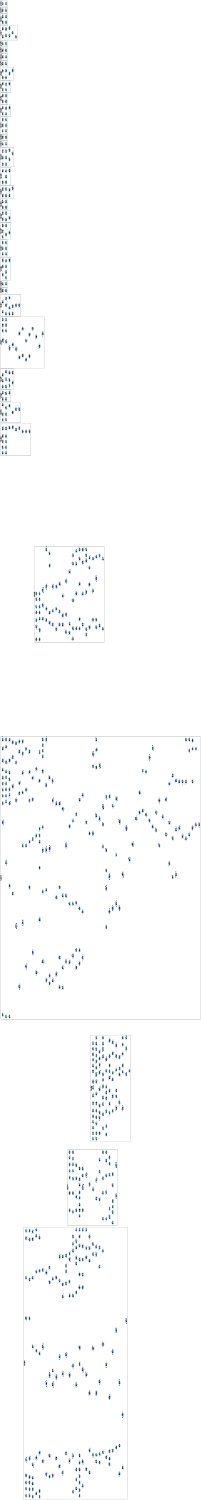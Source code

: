 /* ------------------------------------------------------------ */
/* created with bunch v3 */
/* Objective Function value = 0.0*/
/* ------------------------------------------------------------ */

digraph G {
size= "10,10";
rotate = 90;
subgraph cluster117 {
label = "(SS-L5):3256892";
color = black;
style = bold;

"3260100"[label="3260100",shape=ellipse,color=lightblue,fontcolor=black,style=filled];
"3260106"[label="3260106",shape=ellipse,color=lightblue,fontcolor=black,style=filled];
"3260097"[label="3260097",shape=ellipse,color=lightblue,fontcolor=black,style=filled];
"3260096"[label="3260096",shape=ellipse,color=lightblue,fontcolor=black,style=filled];
"3261684"[label="3261684",shape=ellipse,color=lightblue,fontcolor=black,style=filled];
"3258013"[label="3258013",shape=ellipse,color=lightblue,fontcolor=black,style=filled];
"3258257"[label="3258257",shape=ellipse,color=lightblue,fontcolor=black,style=filled];
"3258258"[label="3258258",shape=ellipse,color=lightblue,fontcolor=black,style=filled];
"3258259"[label="3258259",shape=ellipse,color=lightblue,fontcolor=black,style=filled];
"3254123"[label="3254123",shape=ellipse,color=lightblue,fontcolor=black,style=filled];
"3258261"[label="3258261",shape=ellipse,color=lightblue,fontcolor=black,style=filled];
"3258262"[label="3258262",shape=ellipse,color=lightblue,fontcolor=black,style=filled];
"3258260"[label="3258260",shape=ellipse,color=lightblue,fontcolor=black,style=filled];
"3259580"[label="3259580",shape=ellipse,color=lightblue,fontcolor=black,style=filled];
"3259937"[label="3259937",shape=ellipse,color=lightblue,fontcolor=black,style=filled];
"3257598"[label="3257598",shape=ellipse,color=lightblue,fontcolor=black,style=filled];
"3259575"[label="3259575",shape=ellipse,color=lightblue,fontcolor=black,style=filled];
"3259939"[label="3259939",shape=ellipse,color=lightblue,fontcolor=black,style=filled];
"3260084"[label="3260084",shape=ellipse,color=lightblue,fontcolor=black,style=filled];
"3264050"[label="3264050",shape=ellipse,color=lightblue,fontcolor=black,style=filled];
"3263945"[label="3263945",shape=ellipse,color=lightblue,fontcolor=black,style=filled];
"3263965"[label="3263965",shape=ellipse,color=lightblue,fontcolor=black,style=filled];
"3264038"[label="3264038",shape=ellipse,color=lightblue,fontcolor=black,style=filled];
"3263943"[label="3263943",shape=ellipse,color=lightblue,fontcolor=black,style=filled];
"3264113"[label="3264113",shape=ellipse,color=lightblue,fontcolor=black,style=filled];
"3254142"[label="3254142",shape=ellipse,color=lightblue,fontcolor=black,style=filled];
"3254114"[label="3254114",shape=ellipse,color=lightblue,fontcolor=black,style=filled];
"3254115"[label="3254115",shape=ellipse,color=lightblue,fontcolor=black,style=filled];
"3259503"[label="3259503",shape=ellipse,color=lightblue,fontcolor=black,style=filled];
"3254105"[label="3254105",shape=ellipse,color=lightblue,fontcolor=black,style=filled];
"3254116"[label="3254116",shape=ellipse,color=lightblue,fontcolor=black,style=filled];
"3255240"[label="3255240",shape=ellipse,color=lightblue,fontcolor=black,style=filled];
"3264354"[label="3264354",shape=ellipse,color=lightblue,fontcolor=black,style=filled];
"3264238"[label="3264238",shape=ellipse,color=lightblue,fontcolor=black,style=filled];
"3264259"[label="3264259",shape=ellipse,color=lightblue,fontcolor=black,style=filled];
"3263942"[label="3263942",shape=ellipse,color=lightblue,fontcolor=black,style=filled];
"3263950"[label="3263950",shape=ellipse,color=lightblue,fontcolor=black,style=filled];
"3263951"[label="3263951",shape=ellipse,color=lightblue,fontcolor=black,style=filled];
"3264254"[label="3264254",shape=ellipse,color=lightblue,fontcolor=black,style=filled];
"3263828"[label="3263828",shape=ellipse,color=lightblue,fontcolor=black,style=filled];
"3254150"[label="3254150",shape=ellipse,color=lightblue,fontcolor=black,style=filled];
"3254125"[label="3254125",shape=ellipse,color=lightblue,fontcolor=black,style=filled];
"3254151"[label="3254151",shape=ellipse,color=lightblue,fontcolor=black,style=filled];
"3257489"[label="3257489",shape=ellipse,color=lightblue,fontcolor=black,style=filled];
"3257494"[label="3257494",shape=ellipse,color=lightblue,fontcolor=black,style=filled];
"3257495"[label="3257495",shape=ellipse,color=lightblue,fontcolor=black,style=filled];
"3257491"[label="3257491",shape=ellipse,color=lightblue,fontcolor=black,style=filled];
"3257492"[label="3257492",shape=ellipse,color=lightblue,fontcolor=black,style=filled];
"3261127"[label="3261127",shape=ellipse,color=lightblue,fontcolor=black,style=filled];
"3257490"[label="3257490",shape=ellipse,color=lightblue,fontcolor=black,style=filled];
"3257370"[label="3257370",shape=ellipse,color=lightblue,fontcolor=black,style=filled];
"3257372"[label="3257372",shape=ellipse,color=lightblue,fontcolor=black,style=filled];
"3261764"[label="3261764",shape=ellipse,color=lightblue,fontcolor=black,style=filled];
"3261765"[label="3261765",shape=ellipse,color=lightblue,fontcolor=black,style=filled];
"3255093"[label="3255093",shape=ellipse,color=lightblue,fontcolor=black,style=filled];
"3255134"[label="3255134",shape=ellipse,color=lightblue,fontcolor=black,style=filled];
"3259501"[label="3259501",shape=ellipse,color=lightblue,fontcolor=black,style=filled];
"3259502"[label="3259502",shape=ellipse,color=lightblue,fontcolor=black,style=filled];
"3255280"[label="3255280",shape=ellipse,color=lightblue,fontcolor=black,style=filled];
"3255214"[label="3255214",shape=ellipse,color=lightblue,fontcolor=black,style=filled];
"3255124"[label="3255124",shape=ellipse,color=lightblue,fontcolor=black,style=filled];
"3256895"[label="3256895",shape=ellipse,color=lightblue,fontcolor=black,style=filled];
"3256896"[label="3256896",shape=ellipse,color=lightblue,fontcolor=black,style=filled];
"3256877"[label="3256877",shape=ellipse,color=lightblue,fontcolor=black,style=filled];
"3256897"[label="3256897",shape=ellipse,color=lightblue,fontcolor=black,style=filled];
"3256898"[label="3256898",shape=ellipse,color=lightblue,fontcolor=black,style=filled];
"3256899"[label="3256899",shape=ellipse,color=lightblue,fontcolor=black,style=filled];
"3256878"[label="3256878",shape=ellipse,color=lightblue,fontcolor=black,style=filled];
"3256881"[label="3256881",shape=ellipse,color=lightblue,fontcolor=black,style=filled];
"3256883"[label="3256883",shape=ellipse,color=lightblue,fontcolor=black,style=filled];
"3256885"[label="3256885",shape=ellipse,color=lightblue,fontcolor=black,style=filled];
"3256886"[label="3256886",shape=ellipse,color=lightblue,fontcolor=black,style=filled];
"3256887"[label="3256887",shape=ellipse,color=lightblue,fontcolor=black,style=filled];
"3256888"[label="3256888",shape=ellipse,color=lightblue,fontcolor=black,style=filled];
"3256889"[label="3256889",shape=ellipse,color=lightblue,fontcolor=black,style=filled];
"3256900"[label="3256900",shape=ellipse,color=lightblue,fontcolor=black,style=filled];
"3256901"[label="3256901",shape=ellipse,color=lightblue,fontcolor=black,style=filled];
"3256890"[label="3256890",shape=ellipse,color=lightblue,fontcolor=black,style=filled];
"3256891"[label="3256891",shape=ellipse,color=lightblue,fontcolor=black,style=filled];
"3256904"[label="3256904",shape=ellipse,color=lightblue,fontcolor=black,style=filled];
"3256893"[label="3256893",shape=ellipse,color=lightblue,fontcolor=black,style=filled];
"3256905"[label="3256905",shape=ellipse,color=lightblue,fontcolor=black,style=filled];
"3256894"[label="3256894",shape=ellipse,color=lightblue,fontcolor=black,style=filled];
"3256902"[label="3256902",shape=ellipse,color=lightblue,fontcolor=black,style=filled];
"3257319"[label="3257319",shape=ellipse,color=lightblue,fontcolor=black,style=filled];
"3256903"[label="3256903",shape=ellipse,color=lightblue,fontcolor=black,style=filled];
"3256876"[label="3256876",shape=ellipse,color=lightblue,fontcolor=black,style=filled];
"3256892"[label="3256892",shape=ellipse,color=lightblue,fontcolor=black,style=filled];
"3264344"[label="3264344",shape=ellipse,color=lightblue,fontcolor=black,style=filled];
"3263844"[label="3263844",shape=ellipse,color=lightblue,fontcolor=black,style=filled];
"3263862"[label="3263862",shape=ellipse,color=lightblue,fontcolor=black,style=filled];
"3263882"[label="3263882",shape=ellipse,color=lightblue,fontcolor=black,style=filled];
"3264337"[label="3264337",shape=ellipse,color=lightblue,fontcolor=black,style=filled];
"3264343"[label="3264343",shape=ellipse,color=lightblue,fontcolor=black,style=filled];
"3263866"[label="3263866",shape=ellipse,color=lightblue,fontcolor=black,style=filled];
"3264338"[label="3264338",shape=ellipse,color=lightblue,fontcolor=black,style=filled];
"3263848"[label="3263848",shape=ellipse,color=lightblue,fontcolor=black,style=filled];
"3264342"[label="3264342",shape=ellipse,color=lightblue,fontcolor=black,style=filled];
"3253692"[label="3253692",shape=ellipse,color=lightblue,fontcolor=black,style=filled];
"3253693"[label="3253693",shape=ellipse,color=lightblue,fontcolor=black,style=filled];
"3253694"[label="3253694",shape=ellipse,color=lightblue,fontcolor=black,style=filled];
"3264340"[label="3264340",shape=ellipse,color=lightblue,fontcolor=black,style=filled];
"3263855"[label="3263855",shape=ellipse,color=lightblue,fontcolor=black,style=filled];
"3263857"[label="3263857",shape=ellipse,color=lightblue,fontcolor=black,style=filled];
"3264339"[label="3264339",shape=ellipse,color=lightblue,fontcolor=black,style=filled];
"3263858"[label="3263858",shape=ellipse,color=lightblue,fontcolor=black,style=filled];
"3263852"[label="3263852",shape=ellipse,color=lightblue,fontcolor=black,style=filled];
"3254495"[label="3254495",shape=ellipse,color=lightblue,fontcolor=black,style=filled];
"3257085"[label="3257085",shape=ellipse,color=lightblue,fontcolor=black,style=filled];
"3254494"[label="3254494",shape=ellipse,color=lightblue,fontcolor=black,style=filled];
"3254487"[label="3254487",shape=ellipse,color=lightblue,fontcolor=black,style=filled];
"3254492"[label="3254492",shape=ellipse,color=lightblue,fontcolor=black,style=filled];
"3253979"[label="3253979",shape=ellipse,color=lightblue,fontcolor=black,style=filled];
"3253960"[label="3253960",shape=ellipse,color=lightblue,fontcolor=black,style=filled];
"3254508"[label="3254508",shape=ellipse,color=lightblue,fontcolor=black,style=filled];
"3254485"[label="3254485",shape=ellipse,color=lightblue,fontcolor=black,style=filled];
"3257271"[label="3257271",shape=ellipse,color=lightblue,fontcolor=black,style=filled];
"3253560"[label="3253560",shape=ellipse,color=lightblue,fontcolor=black,style=filled];
"3256289"[label="3256289",shape=ellipse,color=lightblue,fontcolor=black,style=filled];
"3254486"[label="3254486",shape=ellipse,color=lightblue,fontcolor=black,style=filled];
"3254497"[label="3254497",shape=ellipse,color=lightblue,fontcolor=black,style=filled];
"3259957"[label="3259957",shape=ellipse,color=lightblue,fontcolor=black,style=filled];
"3259959"[label="3259959",shape=ellipse,color=lightblue,fontcolor=black,style=filled];
"3259951"[label="3259951",shape=ellipse,color=lightblue,fontcolor=black,style=filled];
"3253986"[label="3253986",shape=ellipse,color=lightblue,fontcolor=black,style=filled];
"3253559"[label="3253559",shape=ellipse,color=lightblue,fontcolor=black,style=filled];
"3262640"[label="3262640",shape=ellipse,color=lightblue,fontcolor=black,style=filled];
"3262670"[label="3262670",shape=ellipse,color=lightblue,fontcolor=black,style=filled];
"3262632"[label="3262632",shape=ellipse,color=lightblue,fontcolor=black,style=filled];
"3253957"[label="3253957",shape=ellipse,color=lightblue,fontcolor=black,style=filled];
"3253963"[label="3253963",shape=ellipse,color=lightblue,fontcolor=black,style=filled];
"3253968"[label="3253968",shape=ellipse,color=lightblue,fontcolor=black,style=filled];
"3253983"[label="3253983",shape=ellipse,color=lightblue,fontcolor=black,style=filled];
"3254326"[label="3254326",shape=ellipse,color=lightblue,fontcolor=black,style=filled];
"3253962"[label="3253962",shape=ellipse,color=lightblue,fontcolor=black,style=filled];
"3253959"[label="3253959",shape=ellipse,color=lightblue,fontcolor=black,style=filled];
"3265773"[label="3265773",shape=ellipse,color=lightblue,fontcolor=black,style=filled];
"3265774"[label="3265774",shape=ellipse,color=lightblue,fontcolor=black,style=filled];
"3258571"[label="3258571",shape=ellipse,color=lightblue,fontcolor=black,style=filled];
"3258572"[label="3258572",shape=ellipse,color=lightblue,fontcolor=black,style=filled];
"3263787"[label="3263787",shape=ellipse,color=lightblue,fontcolor=black,style=filled];
"3258555"[label="3258555",shape=ellipse,color=lightblue,fontcolor=black,style=filled];
"3255094"[label="3255094",shape=ellipse,color=lightblue,fontcolor=black,style=filled];
"3255135"[label="3255135",shape=ellipse,color=lightblue,fontcolor=black,style=filled];
"3253952"[label="3253952",shape=ellipse,color=lightblue,fontcolor=black,style=filled];
"3257077"[label="3257077",shape=ellipse,color=lightblue,fontcolor=black,style=filled];
"3256120"[label="3256120",shape=ellipse,color=lightblue,fontcolor=black,style=filled];
"3258022"[label="3258022",shape=ellipse,color=lightblue,fontcolor=black,style=filled];
"3253754"[label="3253754",shape=ellipse,color=lightblue,fontcolor=black,style=filled];
"3254106"[label="3254106",shape=ellipse,color=lightblue,fontcolor=black,style=filled];
"3254107"[label="3254107",shape=ellipse,color=lightblue,fontcolor=black,style=filled];
"3257455"[label="3257455",shape=ellipse,color=lightblue,fontcolor=black,style=filled];
"3257954"[label="3257954",shape=ellipse,color=lightblue,fontcolor=black,style=filled];
"3258664"[label="3258664",shape=ellipse,color=lightblue,fontcolor=black,style=filled];
"3253805"[label="3253805",shape=ellipse,color=lightblue,fontcolor=black,style=filled];
"3254590"[label="3254590",shape=ellipse,color=lightblue,fontcolor=black,style=filled];
"3255207"[label="3255207",shape=ellipse,color=lightblue,fontcolor=black,style=filled];
"3255224"[label="3255224",shape=ellipse,color=lightblue,fontcolor=black,style=filled];
"3255273"[label="3255273",shape=ellipse,color=lightblue,fontcolor=black,style=filled];
"3255290"[label="3255290",shape=ellipse,color=lightblue,fontcolor=black,style=filled];
"3260405"[label="3260405",shape=ellipse,color=lightblue,fontcolor=black,style=filled];
"3257843"[label="3257843",shape=ellipse,color=lightblue,fontcolor=black,style=filled];
}
subgraph cluster118 {
label = "(SS-L5):3256233";
color = black;
style = bold;

"3256233"[label="3256233",shape=ellipse,color=lightblue,fontcolor=black,style=filled];
"3256458"[label="3256458",shape=ellipse,color=lightblue,fontcolor=black,style=filled];
"3259519"[label="3259519",shape=ellipse,color=lightblue,fontcolor=black,style=filled];
"3257380"[label="3257380",shape=ellipse,color=lightblue,fontcolor=black,style=filled];
"3256231"[label="3256231",shape=ellipse,color=lightblue,fontcolor=black,style=filled];
"3259516"[label="3259516",shape=ellipse,color=lightblue,fontcolor=black,style=filled];
"3259517"[label="3259517",shape=ellipse,color=lightblue,fontcolor=black,style=filled];
"3256232"[label="3256232",shape=ellipse,color=lightblue,fontcolor=black,style=filled];
"3256227"[label="3256227",shape=ellipse,color=lightblue,fontcolor=black,style=filled];
"3256234"[label="3256234",shape=ellipse,color=lightblue,fontcolor=black,style=filled];
"3256235"[label="3256235",shape=ellipse,color=lightblue,fontcolor=black,style=filled];
"3258768"[label="3258768",shape=ellipse,color=lightblue,fontcolor=black,style=filled];
"3258772"[label="3258772",shape=ellipse,color=lightblue,fontcolor=black,style=filled];
"3254199"[label="3254199",shape=ellipse,color=lightblue,fontcolor=black,style=filled];
"3254201"[label="3254201",shape=ellipse,color=lightblue,fontcolor=black,style=filled];
"3255750"[label="3255750",shape=ellipse,color=lightblue,fontcolor=black,style=filled];
"3255752"[label="3255752",shape=ellipse,color=lightblue,fontcolor=black,style=filled];
}
subgraph cluster119 {
label = "(SS-L5):3259506";
color = black;
style = bold;

"3259510"[label="3259510",shape=ellipse,color=lightblue,fontcolor=black,style=filled];
"3259511"[label="3259511",shape=ellipse,color=lightblue,fontcolor=black,style=filled];
"3259504"[label="3259504",shape=ellipse,color=lightblue,fontcolor=black,style=filled];
"3259512"[label="3259512",shape=ellipse,color=lightblue,fontcolor=black,style=filled];
"3259505"[label="3259505",shape=ellipse,color=lightblue,fontcolor=black,style=filled];
"3259506"[label="3259506",shape=ellipse,color=lightblue,fontcolor=black,style=filled];
"3257511"[label="3257511",shape=ellipse,color=lightblue,fontcolor=black,style=filled];
"3257512"[label="3257512",shape=ellipse,color=lightblue,fontcolor=black,style=filled];
"3260101"[label="3260101",shape=ellipse,color=lightblue,fontcolor=black,style=filled];
"3260105"[label="3260105",shape=ellipse,color=lightblue,fontcolor=black,style=filled];
}
subgraph cluster120 {
label = "(SS-L5):3256803";
color = black;
style = bold;

"3256795"[label="3256795",shape=ellipse,color=lightblue,fontcolor=black,style=filled];
"3256799"[label="3256799",shape=ellipse,color=lightblue,fontcolor=black,style=filled];
"3256803"[label="3256803",shape=ellipse,color=lightblue,fontcolor=black,style=filled];
"3256216"[label="3256216",shape=ellipse,color=lightblue,fontcolor=black,style=filled];
"3259873"[label="3259873",shape=ellipse,color=lightblue,fontcolor=black,style=filled];
}
subgraph cluster121 {
label = "(SS-L5):3257045";
color = black;
style = bold;

"3255984"[label="3255984",shape=ellipse,color=lightblue,fontcolor=black,style=filled];
"3257084"[label="3257084",shape=ellipse,color=lightblue,fontcolor=black,style=filled];
"3255985"[label="3255985",shape=ellipse,color=lightblue,fontcolor=black,style=filled];
"3256001"[label="3256001",shape=ellipse,color=lightblue,fontcolor=black,style=filled];
"3255988"[label="3255988",shape=ellipse,color=lightblue,fontcolor=black,style=filled];
"3255997"[label="3255997",shape=ellipse,color=lightblue,fontcolor=black,style=filled];
"3255998"[label="3255998",shape=ellipse,color=lightblue,fontcolor=black,style=filled];
"3256006"[label="3256006",shape=ellipse,color=lightblue,fontcolor=black,style=filled];
"3255999"[label="3255999",shape=ellipse,color=lightblue,fontcolor=black,style=filled];
"3255992"[label="3255992",shape=ellipse,color=lightblue,fontcolor=black,style=filled];
"3256060"[label="3256060",shape=ellipse,color=lightblue,fontcolor=black,style=filled];
"3255983"[label="3255983",shape=ellipse,color=lightblue,fontcolor=black,style=filled];
"3255993"[label="3255993",shape=ellipse,color=lightblue,fontcolor=black,style=filled];
"3255989"[label="3255989",shape=ellipse,color=lightblue,fontcolor=black,style=filled];
"3255980"[label="3255980",shape=ellipse,color=lightblue,fontcolor=black,style=filled];
"3255991"[label="3255991",shape=ellipse,color=lightblue,fontcolor=black,style=filled];
"3256009"[label="3256009",shape=ellipse,color=lightblue,fontcolor=black,style=filled];
"3255979"[label="3255979",shape=ellipse,color=lightblue,fontcolor=black,style=filled];
"3255995"[label="3255995",shape=ellipse,color=lightblue,fontcolor=black,style=filled];
"3256657"[label="3256657",shape=ellipse,color=lightblue,fontcolor=black,style=filled];
"3256659"[label="3256659",shape=ellipse,color=lightblue,fontcolor=black,style=filled];
"3256489"[label="3256489",shape=ellipse,color=lightblue,fontcolor=black,style=filled];
"3256487"[label="3256487",shape=ellipse,color=lightblue,fontcolor=black,style=filled];
"3256482"[label="3256482",shape=ellipse,color=lightblue,fontcolor=black,style=filled];
"3256486"[label="3256486",shape=ellipse,color=lightblue,fontcolor=black,style=filled];
"3253929"[label="3253929",shape=ellipse,color=lightblue,fontcolor=black,style=filled];
"3255743"[label="3255743",shape=ellipse,color=lightblue,fontcolor=black,style=filled];
"3253932"[label="3253932",shape=ellipse,color=lightblue,fontcolor=black,style=filled];
"3255976"[label="3255976",shape=ellipse,color=lightblue,fontcolor=black,style=filled];
"3256473"[label="3256473",shape=ellipse,color=lightblue,fontcolor=black,style=filled];
"3255972"[label="3255972",shape=ellipse,color=lightblue,fontcolor=black,style=filled];
"3255981"[label="3255981",shape=ellipse,color=lightblue,fontcolor=black,style=filled];
"3257185"[label="3257185",shape=ellipse,color=lightblue,fontcolor=black,style=filled];
"3255974"[label="3255974",shape=ellipse,color=lightblue,fontcolor=black,style=filled];
"3257049"[label="3257049",shape=ellipse,color=lightblue,fontcolor=black,style=filled];
"3257044"[label="3257044",shape=ellipse,color=lightblue,fontcolor=black,style=filled];
"3257053"[label="3257053",shape=ellipse,color=lightblue,fontcolor=black,style=filled];
"3257054"[label="3257054",shape=ellipse,color=lightblue,fontcolor=black,style=filled];
"3257056"[label="3257056",shape=ellipse,color=lightblue,fontcolor=black,style=filled];
"3256000"[label="3256000",shape=ellipse,color=lightblue,fontcolor=black,style=filled];
"3255994"[label="3255994",shape=ellipse,color=lightblue,fontcolor=black,style=filled];
"3255986"[label="3255986",shape=ellipse,color=lightblue,fontcolor=black,style=filled];
"3255990"[label="3255990",shape=ellipse,color=lightblue,fontcolor=black,style=filled];
"3256007"[label="3256007",shape=ellipse,color=lightblue,fontcolor=black,style=filled];
"3256432"[label="3256432",shape=ellipse,color=lightblue,fontcolor=black,style=filled];
"3256421"[label="3256421",shape=ellipse,color=lightblue,fontcolor=black,style=filled];
"3258268"[label="3258268",shape=ellipse,color=lightblue,fontcolor=black,style=filled];
"3258263"[label="3258263",shape=ellipse,color=lightblue,fontcolor=black,style=filled];
"3258266"[label="3258266",shape=ellipse,color=lightblue,fontcolor=black,style=filled];
"3258267"[label="3258267",shape=ellipse,color=lightblue,fontcolor=black,style=filled];
"3258264"[label="3258264",shape=ellipse,color=lightblue,fontcolor=black,style=filled];
"3253587"[label="3253587",shape=ellipse,color=lightblue,fontcolor=black,style=filled];
"3258265"[label="3258265",shape=ellipse,color=lightblue,fontcolor=black,style=filled];
"3255982"[label="3255982",shape=ellipse,color=lightblue,fontcolor=black,style=filled];
"3256010"[label="3256010",shape=ellipse,color=lightblue,fontcolor=black,style=filled];
"3257047"[label="3257047",shape=ellipse,color=lightblue,fontcolor=black,style=filled];
"3257050"[label="3257050",shape=ellipse,color=lightblue,fontcolor=black,style=filled];
"3257042"[label="3257042",shape=ellipse,color=lightblue,fontcolor=black,style=filled];
"3257052"[label="3257052",shape=ellipse,color=lightblue,fontcolor=black,style=filled];
"3257043"[label="3257043",shape=ellipse,color=lightblue,fontcolor=black,style=filled];
"3257055"[label="3257055",shape=ellipse,color=lightblue,fontcolor=black,style=filled];
"3260630"[label="3260630",shape=ellipse,color=lightblue,fontcolor=black,style=filled];
"3260632"[label="3260632",shape=ellipse,color=lightblue,fontcolor=black,style=filled];
"3260625"[label="3260625",shape=ellipse,color=lightblue,fontcolor=black,style=filled];
"3260634"[label="3260634",shape=ellipse,color=lightblue,fontcolor=black,style=filled];
"3260628"[label="3260628",shape=ellipse,color=lightblue,fontcolor=black,style=filled];
"3260635"[label="3260635",shape=ellipse,color=lightblue,fontcolor=black,style=filled];
"3260637"[label="3260637",shape=ellipse,color=lightblue,fontcolor=black,style=filled];
"3260629"[label="3260629",shape=ellipse,color=lightblue,fontcolor=black,style=filled];
"3260639"[label="3260639",shape=ellipse,color=lightblue,fontcolor=black,style=filled];
"3258699"[label="3258699",shape=ellipse,color=lightblue,fontcolor=black,style=filled];
"3260687"[label="3260687",shape=ellipse,color=lightblue,fontcolor=black,style=filled];
"3260689"[label="3260689",shape=ellipse,color=lightblue,fontcolor=black,style=filled];
"3255119"[label="3255119",shape=ellipse,color=lightblue,fontcolor=black,style=filled];
"3260715"[label="3260715",shape=ellipse,color=lightblue,fontcolor=black,style=filled];
"3260713"[label="3260713",shape=ellipse,color=lightblue,fontcolor=black,style=filled];
"3257541"[label="3257541",shape=ellipse,color=lightblue,fontcolor=black,style=filled];
"3265738"[label="3265738",shape=ellipse,color=lightblue,fontcolor=black,style=filled];
"3257048"[label="3257048",shape=ellipse,color=lightblue,fontcolor=black,style=filled];
"3257051"[label="3257051",shape=ellipse,color=lightblue,fontcolor=black,style=filled];
"3257045"[label="3257045",shape=ellipse,color=lightblue,fontcolor=black,style=filled];
"3257046"[label="3257046",shape=ellipse,color=lightblue,fontcolor=black,style=filled];
"3258280"[label="3258280",shape=ellipse,color=lightblue,fontcolor=black,style=filled];
"3258278"[label="3258278",shape=ellipse,color=lightblue,fontcolor=black,style=filled];
"3258279"[label="3258279",shape=ellipse,color=lightblue,fontcolor=black,style=filled];
"3255345"[label="3255345",shape=ellipse,color=lightblue,fontcolor=black,style=filled];
"3260442"[label="3260442",shape=ellipse,color=lightblue,fontcolor=black,style=filled];
"3260671"[label="3260671",shape=ellipse,color=lightblue,fontcolor=black,style=filled];
"3256656"[label="3256656",shape=ellipse,color=lightblue,fontcolor=black,style=filled];
"3255349"[label="3255349",shape=ellipse,color=lightblue,fontcolor=black,style=filled];
"3255350"[label="3255350",shape=ellipse,color=lightblue,fontcolor=black,style=filled];
"3255351"[label="3255351",shape=ellipse,color=lightblue,fontcolor=black,style=filled];
"3260677"[label="3260677",shape=ellipse,color=lightblue,fontcolor=black,style=filled];
"3260672"[label="3260672",shape=ellipse,color=lightblue,fontcolor=black,style=filled];
"3258854"[label="3258854",shape=ellipse,color=lightblue,fontcolor=black,style=filled];
"3258834"[label="3258834",shape=ellipse,color=lightblue,fontcolor=black,style=filled];
"3259319"[label="3259319",shape=ellipse,color=lightblue,fontcolor=black,style=filled];
"3258847"[label="3258847",shape=ellipse,color=lightblue,fontcolor=black,style=filled];
"3264558"[label="3264558",shape=ellipse,color=lightblue,fontcolor=black,style=filled];
"3258848"[label="3258848",shape=ellipse,color=lightblue,fontcolor=black,style=filled];
"3258849"[label="3258849",shape=ellipse,color=lightblue,fontcolor=black,style=filled];
"3264559"[label="3264559",shape=ellipse,color=lightblue,fontcolor=black,style=filled];
"3258850"[label="3258850",shape=ellipse,color=lightblue,fontcolor=black,style=filled];
"3264560"[label="3264560",shape=ellipse,color=lightblue,fontcolor=black,style=filled];
"3258851"[label="3258851",shape=ellipse,color=lightblue,fontcolor=black,style=filled];
"3258852"[label="3258852",shape=ellipse,color=lightblue,fontcolor=black,style=filled];
"3258853"[label="3258853",shape=ellipse,color=lightblue,fontcolor=black,style=filled];
"3259369"[label="3259369",shape=ellipse,color=lightblue,fontcolor=black,style=filled];
"3259317"[label="3259317",shape=ellipse,color=lightblue,fontcolor=black,style=filled];
"3259326"[label="3259326",shape=ellipse,color=lightblue,fontcolor=black,style=filled];
"3264565"[label="3264565",shape=ellipse,color=lightblue,fontcolor=black,style=filled];
"3264557"[label="3264557",shape=ellipse,color=lightblue,fontcolor=black,style=filled];
"3260675"[label="3260675",shape=ellipse,color=lightblue,fontcolor=black,style=filled];
"3260679"[label="3260679",shape=ellipse,color=lightblue,fontcolor=black,style=filled];
"3260676"[label="3260676",shape=ellipse,color=lightblue,fontcolor=black,style=filled];
"3260680"[label="3260680",shape=ellipse,color=lightblue,fontcolor=black,style=filled];
"3255987"[label="3255987",shape=ellipse,color=lightblue,fontcolor=black,style=filled];
"3261013"[label="3261013",shape=ellipse,color=lightblue,fontcolor=black,style=filled];
"3261626"[label="3261626",shape=ellipse,color=lightblue,fontcolor=black,style=filled];
"3261627"[label="3261627",shape=ellipse,color=lightblue,fontcolor=black,style=filled];
"3258490"[label="3258490",shape=ellipse,color=lightblue,fontcolor=black,style=filled];
"3254214"[label="3254214",shape=ellipse,color=lightblue,fontcolor=black,style=filled];
"3254216"[label="3254216",shape=ellipse,color=lightblue,fontcolor=black,style=filled];
"3254219"[label="3254219",shape=ellipse,color=lightblue,fontcolor=black,style=filled];
"3255033"[label="3255033",shape=ellipse,color=lightblue,fontcolor=black,style=filled];
"3255028"[label="3255028",shape=ellipse,color=lightblue,fontcolor=black,style=filled];
"3264315"[label="3264315",shape=ellipse,color=lightblue,fontcolor=black,style=filled];
"3264316"[label="3264316",shape=ellipse,color=lightblue,fontcolor=black,style=filled];
"3255112"[label="3255112",shape=ellipse,color=lightblue,fontcolor=black,style=filled];
"3255026"[label="3255026",shape=ellipse,color=lightblue,fontcolor=black,style=filled];
"3261714"[label="3261714",shape=ellipse,color=lightblue,fontcolor=black,style=filled];
"3255339"[label="3255339",shape=ellipse,color=lightblue,fontcolor=black,style=filled];
"3255245"[label="3255245",shape=ellipse,color=lightblue,fontcolor=black,style=filled];
"3255176"[label="3255176",shape=ellipse,color=lightblue,fontcolor=black,style=filled];
"3255179"[label="3255179",shape=ellipse,color=lightblue,fontcolor=black,style=filled];
"3255083"[label="3255083",shape=ellipse,color=lightblue,fontcolor=black,style=filled];
"3263616"[label="3263616",shape=ellipse,color=lightblue,fontcolor=black,style=filled];
"3263617"[label="3263617",shape=ellipse,color=lightblue,fontcolor=black,style=filled];
"3263618"[label="3263618",shape=ellipse,color=lightblue,fontcolor=black,style=filled];
"3263615"[label="3263615",shape=ellipse,color=lightblue,fontcolor=black,style=filled];
"3263630"[label="3263630",shape=ellipse,color=lightblue,fontcolor=black,style=filled];
"3263622"[label="3263622",shape=ellipse,color=lightblue,fontcolor=black,style=filled];
"3257175"[label="3257175",shape=ellipse,color=lightblue,fontcolor=black,style=filled];
"3257176"[label="3257176",shape=ellipse,color=lightblue,fontcolor=black,style=filled];
"3257178"[label="3257178",shape=ellipse,color=lightblue,fontcolor=black,style=filled];
"3254998"[label="3254998",shape=ellipse,color=lightblue,fontcolor=black,style=filled];
"3255007"[label="3255007",shape=ellipse,color=lightblue,fontcolor=black,style=filled];
"3255012"[label="3255012",shape=ellipse,color=lightblue,fontcolor=black,style=filled];
"3255030"[label="3255030",shape=ellipse,color=lightblue,fontcolor=black,style=filled];
"3254981"[label="3254981",shape=ellipse,color=lightblue,fontcolor=black,style=filled];
"3254982"[label="3254982",shape=ellipse,color=lightblue,fontcolor=black,style=filled];
"3254983"[label="3254983",shape=ellipse,color=lightblue,fontcolor=black,style=filled];
"3254984"[label="3254984",shape=ellipse,color=lightblue,fontcolor=black,style=filled];
"3254970"[label="3254970",shape=ellipse,color=lightblue,fontcolor=black,style=filled];
"3254972"[label="3254972",shape=ellipse,color=lightblue,fontcolor=black,style=filled];
"3254973"[label="3254973",shape=ellipse,color=lightblue,fontcolor=black,style=filled];
"3254974"[label="3254974",shape=ellipse,color=lightblue,fontcolor=black,style=filled];
"3254975"[label="3254975",shape=ellipse,color=lightblue,fontcolor=black,style=filled];
"3255001"[label="3255001",shape=ellipse,color=lightblue,fontcolor=black,style=filled];
"3254996"[label="3254996",shape=ellipse,color=lightblue,fontcolor=black,style=filled];
"3254969"[label="3254969",shape=ellipse,color=lightblue,fontcolor=black,style=filled];
"3256783"[label="3256783",shape=ellipse,color=lightblue,fontcolor=black,style=filled];
"3258781"[label="3258781",shape=ellipse,color=lightblue,fontcolor=black,style=filled];
"3256785"[label="3256785",shape=ellipse,color=lightblue,fontcolor=black,style=filled];
"3258784"[label="3258784",shape=ellipse,color=lightblue,fontcolor=black,style=filled];
"3258776"[label="3258776",shape=ellipse,color=lightblue,fontcolor=black,style=filled];
"3258777"[label="3258777",shape=ellipse,color=lightblue,fontcolor=black,style=filled];
"3254971"[label="3254971",shape=ellipse,color=lightblue,fontcolor=black,style=filled];
"3254968"[label="3254968",shape=ellipse,color=lightblue,fontcolor=black,style=filled];
"3255004"[label="3255004",shape=ellipse,color=lightblue,fontcolor=black,style=filled];
"3255006"[label="3255006",shape=ellipse,color=lightblue,fontcolor=black,style=filled];
"3255020"[label="3255020",shape=ellipse,color=lightblue,fontcolor=black,style=filled];
"3255024"[label="3255024",shape=ellipse,color=lightblue,fontcolor=black,style=filled];
"3254284"[label="3254284",shape=ellipse,color=lightblue,fontcolor=black,style=filled];
"3254281"[label="3254281",shape=ellipse,color=lightblue,fontcolor=black,style=filled];
"3255005"[label="3255005",shape=ellipse,color=lightblue,fontcolor=black,style=filled];
"3255013"[label="3255013",shape=ellipse,color=lightblue,fontcolor=black,style=filled];
"3255347"[label="3255347",shape=ellipse,color=lightblue,fontcolor=black,style=filled];
"3255080"[label="3255080",shape=ellipse,color=lightblue,fontcolor=black,style=filled];
"3255187"[label="3255187",shape=ellipse,color=lightblue,fontcolor=black,style=filled];
"3255253"[label="3255253",shape=ellipse,color=lightblue,fontcolor=black,style=filled];
"3255254"[label="3255254",shape=ellipse,color=lightblue,fontcolor=black,style=filled];
"3255081"[label="3255081",shape=ellipse,color=lightblue,fontcolor=black,style=filled];
"3255087"[label="3255087",shape=ellipse,color=lightblue,fontcolor=black,style=filled];
"3255116"[label="3255116",shape=ellipse,color=lightblue,fontcolor=black,style=filled];
"3255195"[label="3255195",shape=ellipse,color=lightblue,fontcolor=black,style=filled];
"3255257"[label="3255257",shape=ellipse,color=lightblue,fontcolor=black,style=filled];
"3255188"[label="3255188",shape=ellipse,color=lightblue,fontcolor=black,style=filled];
"3255088"[label="3255088",shape=ellipse,color=lightblue,fontcolor=black,style=filled];
"3255192"[label="3255192",shape=ellipse,color=lightblue,fontcolor=black,style=filled];
"3255120"[label="3255120",shape=ellipse,color=lightblue,fontcolor=black,style=filled];
"3255258"[label="3255258",shape=ellipse,color=lightblue,fontcolor=black,style=filled];
"3255085"[label="3255085",shape=ellipse,color=lightblue,fontcolor=black,style=filled];
"3255261"[label="3255261",shape=ellipse,color=lightblue,fontcolor=black,style=filled];
"3255113"[label="3255113",shape=ellipse,color=lightblue,fontcolor=black,style=filled];
"3257067"[label="3257067",shape=ellipse,color=lightblue,fontcolor=black,style=filled];
"3255260"[label="3255260",shape=ellipse,color=lightblue,fontcolor=black,style=filled];
"3257069"[label="3257069",shape=ellipse,color=lightblue,fontcolor=black,style=filled];
"3257071"[label="3257071",shape=ellipse,color=lightblue,fontcolor=black,style=filled];
"3260899"[label="3260899",shape=ellipse,color=lightblue,fontcolor=black,style=filled];
"3260901"[label="3260901",shape=ellipse,color=lightblue,fontcolor=black,style=filled];
"3260902"[label="3260902",shape=ellipse,color=lightblue,fontcolor=black,style=filled];
}
subgraph cluster122 {
label = "(SS-L5):3259857";
color = black;
style = bold;

"3258235"[label="3258235",shape=ellipse,color=lightblue,fontcolor=black,style=filled];
"3258244"[label="3258244",shape=ellipse,color=lightblue,fontcolor=black,style=filled];
"3258236"[label="3258236",shape=ellipse,color=lightblue,fontcolor=black,style=filled];
"3258198"[label="3258198",shape=ellipse,color=lightblue,fontcolor=black,style=filled];
"3258231"[label="3258231",shape=ellipse,color=lightblue,fontcolor=black,style=filled];
"3259857"[label="3259857",shape=ellipse,color=lightblue,fontcolor=black,style=filled];
"3258234"[label="3258234",shape=ellipse,color=lightblue,fontcolor=black,style=filled];
"3258243"[label="3258243",shape=ellipse,color=lightblue,fontcolor=black,style=filled];
"3257022"[label="3257022",shape=ellipse,color=lightblue,fontcolor=black,style=filled];
"3256464"[label="3256464",shape=ellipse,color=lightblue,fontcolor=black,style=filled];
"3256457"[label="3256457",shape=ellipse,color=lightblue,fontcolor=black,style=filled];
"3257000"[label="3257000",shape=ellipse,color=lightblue,fontcolor=black,style=filled];
"3256460"[label="3256460",shape=ellipse,color=lightblue,fontcolor=black,style=filled];
"3260142"[label="3260142",shape=ellipse,color=lightblue,fontcolor=black,style=filled];
"3261140"[label="3261140",shape=ellipse,color=lightblue,fontcolor=black,style=filled];
"3261143"[label="3261143",shape=ellipse,color=lightblue,fontcolor=black,style=filled];
"3261666"[label="3261666",shape=ellipse,color=lightblue,fontcolor=black,style=filled];
"3261667"[label="3261667",shape=ellipse,color=lightblue,fontcolor=black,style=filled];
"3257596"[label="3257596",shape=ellipse,color=lightblue,fontcolor=black,style=filled];
"3257597"[label="3257597",shape=ellipse,color=lightblue,fontcolor=black,style=filled];
"3257078"[label="3257078",shape=ellipse,color=lightblue,fontcolor=black,style=filled];
"3259837"[label="3259837",shape=ellipse,color=lightblue,fontcolor=black,style=filled];
"3256121"[label="3256121",shape=ellipse,color=lightblue,fontcolor=black,style=filled];
"3257591"[label="3257591",shape=ellipse,color=lightblue,fontcolor=black,style=filled];
"3257589"[label="3257589",shape=ellipse,color=lightblue,fontcolor=black,style=filled];
"3257592"[label="3257592",shape=ellipse,color=lightblue,fontcolor=black,style=filled];
"3257590"[label="3257590",shape=ellipse,color=lightblue,fontcolor=black,style=filled];
"3258774"[label="3258774",shape=ellipse,color=lightblue,fontcolor=black,style=filled];
"3257496"[label="3257496",shape=ellipse,color=lightblue,fontcolor=black,style=filled];
"3257507"[label="3257507",shape=ellipse,color=lightblue,fontcolor=black,style=filled];
"3254630"[label="3254630",shape=ellipse,color=lightblue,fontcolor=black,style=filled];
"3261771"[label="3261771",shape=ellipse,color=lightblue,fontcolor=black,style=filled];
"3261772"[label="3261772",shape=ellipse,color=lightblue,fontcolor=black,style=filled];
"3257523"[label="3257523",shape=ellipse,color=lightblue,fontcolor=black,style=filled];
"3257531"[label="3257531",shape=ellipse,color=lightblue,fontcolor=black,style=filled];
"3253851"[label="3253851",shape=ellipse,color=lightblue,fontcolor=black,style=filled];
"3257001"[label="3257001",shape=ellipse,color=lightblue,fontcolor=black,style=filled];
"3257002"[label="3257002",shape=ellipse,color=lightblue,fontcolor=black,style=filled];
"3257364"[label="3257364",shape=ellipse,color=lightblue,fontcolor=black,style=filled];
"3256448"[label="3256448",shape=ellipse,color=lightblue,fontcolor=black,style=filled];
"3256449"[label="3256449",shape=ellipse,color=lightblue,fontcolor=black,style=filled];
"3259858"[label="3259858",shape=ellipse,color=lightblue,fontcolor=black,style=filled];
"3259859"[label="3259859",shape=ellipse,color=lightblue,fontcolor=black,style=filled];
"3259870"[label="3259870",shape=ellipse,color=lightblue,fontcolor=black,style=filled];
"3259856"[label="3259856",shape=ellipse,color=lightblue,fontcolor=black,style=filled];
"3259869"[label="3259869",shape=ellipse,color=lightblue,fontcolor=black,style=filled];
"3256003"[label="3256003",shape=ellipse,color=lightblue,fontcolor=black,style=filled];
"3258775"[label="3258775",shape=ellipse,color=lightblue,fontcolor=black,style=filled];
"3255297"[label="3255297",shape=ellipse,color=lightblue,fontcolor=black,style=filled];
"3254674"[label="3254674",shape=ellipse,color=lightblue,fontcolor=black,style=filled];
"3254667"[label="3254667",shape=ellipse,color=lightblue,fontcolor=black,style=filled];
"3261562"[label="3261562",shape=ellipse,color=lightblue,fontcolor=black,style=filled];
"3261563"[label="3261563",shape=ellipse,color=lightblue,fontcolor=black,style=filled];
"3254603"[label="3254603",shape=ellipse,color=lightblue,fontcolor=black,style=filled];
"3257305"[label="3257305",shape=ellipse,color=lightblue,fontcolor=black,style=filled];
"3257297"[label="3257297",shape=ellipse,color=lightblue,fontcolor=black,style=filled];
"3257298"[label="3257298",shape=ellipse,color=lightblue,fontcolor=black,style=filled];
"3257299"[label="3257299",shape=ellipse,color=lightblue,fontcolor=black,style=filled];
"3254072"[label="3254072",shape=ellipse,color=lightblue,fontcolor=black,style=filled];
"3254056"[label="3254056",shape=ellipse,color=lightblue,fontcolor=black,style=filled];
"3257506"[label="3257506",shape=ellipse,color=lightblue,fontcolor=black,style=filled];
"3257508"[label="3257508",shape=ellipse,color=lightblue,fontcolor=black,style=filled];
"3254059"[label="3254059",shape=ellipse,color=lightblue,fontcolor=black,style=filled];
"3254063"[label="3254063",shape=ellipse,color=lightblue,fontcolor=black,style=filled];
"3254069"[label="3254069",shape=ellipse,color=lightblue,fontcolor=black,style=filled];
"3256768"[label="3256768",shape=ellipse,color=lightblue,fontcolor=black,style=filled];
"3256769"[label="3256769",shape=ellipse,color=lightblue,fontcolor=black,style=filled];
"3260320"[label="3260320",shape=ellipse,color=lightblue,fontcolor=black,style=filled];
"3260402"[label="3260402",shape=ellipse,color=lightblue,fontcolor=black,style=filled];
"3254144"[label="3254144",shape=ellipse,color=lightblue,fontcolor=black,style=filled];
"3254093"[label="3254093",shape=ellipse,color=lightblue,fontcolor=black,style=filled];
"3261134"[label="3261134",shape=ellipse,color=lightblue,fontcolor=black,style=filled];
"3254128"[label="3254128",shape=ellipse,color=lightblue,fontcolor=black,style=filled];
"3257653"[label="3257653",shape=ellipse,color=lightblue,fontcolor=black,style=filled];
"3261031"[label="3261031",shape=ellipse,color=lightblue,fontcolor=black,style=filled];
"3261038"[label="3261038",shape=ellipse,color=lightblue,fontcolor=black,style=filled];
"3261027"[label="3261027",shape=ellipse,color=lightblue,fontcolor=black,style=filled];
"3261039"[label="3261039",shape=ellipse,color=lightblue,fontcolor=black,style=filled];
"3260956"[label="3260956",shape=ellipse,color=lightblue,fontcolor=black,style=filled];
"3253901"[label="3253901",shape=ellipse,color=lightblue,fontcolor=black,style=filled];
"3260499"[label="3260499",shape=ellipse,color=lightblue,fontcolor=black,style=filled];
"3260361"[label="3260361",shape=ellipse,color=lightblue,fontcolor=black,style=filled];
"3260266"[label="3260266",shape=ellipse,color=lightblue,fontcolor=black,style=filled];
"3260914"[label="3260914",shape=ellipse,color=lightblue,fontcolor=black,style=filled];
"3260931"[label="3260931",shape=ellipse,color=lightblue,fontcolor=black,style=filled];
"3260923"[label="3260923",shape=ellipse,color=lightblue,fontcolor=black,style=filled];
"3260941"[label="3260941",shape=ellipse,color=lightblue,fontcolor=black,style=filled];
"3260913"[label="3260913",shape=ellipse,color=lightblue,fontcolor=black,style=filled];
"3260930"[label="3260930",shape=ellipse,color=lightblue,fontcolor=black,style=filled];
"3260940"[label="3260940",shape=ellipse,color=lightblue,fontcolor=black,style=filled];
"3261516"[label="3261516",shape=ellipse,color=lightblue,fontcolor=black,style=filled];
"3261518"[label="3261518",shape=ellipse,color=lightblue,fontcolor=black,style=filled];
"3258388"[label="3258388",shape=ellipse,color=lightblue,fontcolor=black,style=filled];
}
subgraph cluster123 {
label = "(SS-L5):3254109";
color = black;
style = bold;

"3254192"[label="3254192",shape=ellipse,color=lightblue,fontcolor=black,style=filled];
"3256300"[label="3256300",shape=ellipse,color=lightblue,fontcolor=black,style=filled];
"3261015"[label="3261015",shape=ellipse,color=lightblue,fontcolor=black,style=filled];
"3261076"[label="3261076",shape=ellipse,color=lightblue,fontcolor=black,style=filled];
"3254475"[label="3254475",shape=ellipse,color=lightblue,fontcolor=black,style=filled];
"3254476"[label="3254476",shape=ellipse,color=lightblue,fontcolor=black,style=filled];
"3255695"[label="3255695",shape=ellipse,color=lightblue,fontcolor=black,style=filled];
"3255697"[label="3255697",shape=ellipse,color=lightblue,fontcolor=black,style=filled];
"3255700"[label="3255700",shape=ellipse,color=lightblue,fontcolor=black,style=filled];
"3261576"[label="3261576",shape=ellipse,color=lightblue,fontcolor=black,style=filled];
"3254108"[label="3254108",shape=ellipse,color=lightblue,fontcolor=black,style=filled];
"3254111"[label="3254111",shape=ellipse,color=lightblue,fontcolor=black,style=filled];
"3254136"[label="3254136",shape=ellipse,color=lightblue,fontcolor=black,style=filled];
"3261574"[label="3261574",shape=ellipse,color=lightblue,fontcolor=black,style=filled];
"3257422"[label="3257422",shape=ellipse,color=lightblue,fontcolor=black,style=filled];
"3257245"[label="3257245",shape=ellipse,color=lightblue,fontcolor=black,style=filled];
"3254141"[label="3254141",shape=ellipse,color=lightblue,fontcolor=black,style=filled];
"3258256"[label="3258256",shape=ellipse,color=lightblue,fontcolor=black,style=filled];
"3254139"[label="3254139",shape=ellipse,color=lightblue,fontcolor=black,style=filled];
"3256018"[label="3256018",shape=ellipse,color=lightblue,fontcolor=black,style=filled];
"3261417"[label="3261417",shape=ellipse,color=lightblue,fontcolor=black,style=filled];
"3261407"[label="3261407",shape=ellipse,color=lightblue,fontcolor=black,style=filled];
"3262811"[label="3262811",shape=ellipse,color=lightblue,fontcolor=black,style=filled];
"3262809"[label="3262809",shape=ellipse,color=lightblue,fontcolor=black,style=filled];
"3262850"[label="3262850",shape=ellipse,color=lightblue,fontcolor=black,style=filled];
"3254143"[label="3254143",shape=ellipse,color=lightblue,fontcolor=black,style=filled];
"3254120"[label="3254120",shape=ellipse,color=lightblue,fontcolor=black,style=filled];
"3254117"[label="3254117",shape=ellipse,color=lightblue,fontcolor=black,style=filled];
"3254148"[label="3254148",shape=ellipse,color=lightblue,fontcolor=black,style=filled];
"3254122"[label="3254122",shape=ellipse,color=lightblue,fontcolor=black,style=filled];
"3262802"[label="3262802",shape=ellipse,color=lightblue,fontcolor=black,style=filled];
"3262813"[label="3262813",shape=ellipse,color=lightblue,fontcolor=black,style=filled];
"3259532"[label="3259532",shape=ellipse,color=lightblue,fontcolor=black,style=filled];
"3259530"[label="3259530",shape=ellipse,color=lightblue,fontcolor=black,style=filled];
"3259062"[label="3259062",shape=ellipse,color=lightblue,fontcolor=black,style=filled];
"3259072"[label="3259072",shape=ellipse,color=lightblue,fontcolor=black,style=filled];
"3259073"[label="3259073",shape=ellipse,color=lightblue,fontcolor=black,style=filled];
"3256966"[label="3256966",shape=ellipse,color=lightblue,fontcolor=black,style=filled];
"3256981"[label="3256981",shape=ellipse,color=lightblue,fontcolor=black,style=filled];
"3256989"[label="3256989",shape=ellipse,color=lightblue,fontcolor=black,style=filled];
"3261713"[label="3261713",shape=ellipse,color=lightblue,fontcolor=black,style=filled];
"3254137"[label="3254137",shape=ellipse,color=lightblue,fontcolor=black,style=filled];
"3254149"[label="3254149",shape=ellipse,color=lightblue,fontcolor=black,style=filled];
"3257505"[label="3257505",shape=ellipse,color=lightblue,fontcolor=black,style=filled];
"3255231"[label="3255231",shape=ellipse,color=lightblue,fontcolor=black,style=filled];
"3255211"[label="3255211",shape=ellipse,color=lightblue,fontcolor=black,style=filled];
"3255314"[label="3255314",shape=ellipse,color=lightblue,fontcolor=black,style=filled];
"3254109"[label="3254109",shape=ellipse,color=lightblue,fontcolor=black,style=filled];
"3254146"[label="3254146",shape=ellipse,color=lightblue,fontcolor=black,style=filled];
"3254147"[label="3254147",shape=ellipse,color=lightblue,fontcolor=black,style=filled];
"3256655"[label="3256655",shape=ellipse,color=lightblue,fontcolor=black,style=filled];
"3256654"[label="3256654",shape=ellipse,color=lightblue,fontcolor=black,style=filled];
"3257662"[label="3257662",shape=ellipse,color=lightblue,fontcolor=black,style=filled];
"3254110"[label="3254110",shape=ellipse,color=lightblue,fontcolor=black,style=filled];
"3261575"[label="3261575",shape=ellipse,color=lightblue,fontcolor=black,style=filled];
"3264975"[label="3264975",shape=ellipse,color=lightblue,fontcolor=black,style=filled];
"3264971"[label="3264971",shape=ellipse,color=lightblue,fontcolor=black,style=filled];
"3258416"[label="3258416",shape=ellipse,color=lightblue,fontcolor=black,style=filled];
"3258414"[label="3258414",shape=ellipse,color=lightblue,fontcolor=black,style=filled];
"3258415"[label="3258415",shape=ellipse,color=lightblue,fontcolor=black,style=filled];
}
subgraph cluster124 {
label = "(SS-L5):3257543";
color = black;
style = bold;

"3254860"[label="3254860",shape=ellipse,color=lightblue,fontcolor=black,style=filled];
"3257571"[label="3257571",shape=ellipse,color=lightblue,fontcolor=black,style=filled];
"3257079"[label="3257079",shape=ellipse,color=lightblue,fontcolor=black,style=filled];
"3257082"[label="3257082",shape=ellipse,color=lightblue,fontcolor=black,style=filled];
"3256677"[label="3256677",shape=ellipse,color=lightblue,fontcolor=black,style=filled];
"3256673"[label="3256673",shape=ellipse,color=lightblue,fontcolor=black,style=filled];
"3256666"[label="3256666",shape=ellipse,color=lightblue,fontcolor=black,style=filled];
"3256668"[label="3256668",shape=ellipse,color=lightblue,fontcolor=black,style=filled];
"3256201"[label="3256201",shape=ellipse,color=lightblue,fontcolor=black,style=filled];
"3256061"[label="3256061",shape=ellipse,color=lightblue,fontcolor=black,style=filled];
"3256166"[label="3256166",shape=ellipse,color=lightblue,fontcolor=black,style=filled];
"3256138"[label="3256138",shape=ellipse,color=lightblue,fontcolor=black,style=filled];
"3256074"[label="3256074",shape=ellipse,color=lightblue,fontcolor=black,style=filled];
"3256094"[label="3256094",shape=ellipse,color=lightblue,fontcolor=black,style=filled];
"3256117"[label="3256117",shape=ellipse,color=lightblue,fontcolor=black,style=filled];
"3253634"[label="3253634",shape=ellipse,color=lightblue,fontcolor=black,style=filled];
"3257469"[label="3257469",shape=ellipse,color=lightblue,fontcolor=black,style=filled];
"3254564"[label="3254564",shape=ellipse,color=lightblue,fontcolor=black,style=filled];
"3255843"[label="3255843",shape=ellipse,color=lightblue,fontcolor=black,style=filled];
"3255846"[label="3255846",shape=ellipse,color=lightblue,fontcolor=black,style=filled];
"3259911"[label="3259911",shape=ellipse,color=lightblue,fontcolor=black,style=filled];
"3261444"[label="3261444",shape=ellipse,color=lightblue,fontcolor=black,style=filled];
"3261452"[label="3261452",shape=ellipse,color=lightblue,fontcolor=black,style=filled];
"3259914"[label="3259914",shape=ellipse,color=lightblue,fontcolor=black,style=filled];
"3259929"[label="3259929",shape=ellipse,color=lightblue,fontcolor=black,style=filled];
"3256459"[label="3256459",shape=ellipse,color=lightblue,fontcolor=black,style=filled];
"3256181"[label="3256181",shape=ellipse,color=lightblue,fontcolor=black,style=filled];
"3256165"[label="3256165",shape=ellipse,color=lightblue,fontcolor=black,style=filled];
"3257392"[label="3257392",shape=ellipse,color=lightblue,fontcolor=black,style=filled];
"3257477"[label="3257477",shape=ellipse,color=lightblue,fontcolor=black,style=filled];
"3257368"[label="3257368",shape=ellipse,color=lightblue,fontcolor=black,style=filled];
"3258010"[label="3258010",shape=ellipse,color=lightblue,fontcolor=black,style=filled];
"3257544"[label="3257544",shape=ellipse,color=lightblue,fontcolor=black,style=filled];
"3257539"[label="3257539",shape=ellipse,color=lightblue,fontcolor=black,style=filled];
"3257534"[label="3257534",shape=ellipse,color=lightblue,fontcolor=black,style=filled];
"3257542"[label="3257542",shape=ellipse,color=lightblue,fontcolor=black,style=filled];
"3257538"[label="3257538",shape=ellipse,color=lightblue,fontcolor=black,style=filled];
"3256452"[label="3256452",shape=ellipse,color=lightblue,fontcolor=black,style=filled];
"3256097"[label="3256097",shape=ellipse,color=lightblue,fontcolor=black,style=filled];
"3257540"[label="3257540",shape=ellipse,color=lightblue,fontcolor=black,style=filled];
"3257536"[label="3257536",shape=ellipse,color=lightblue,fontcolor=black,style=filled];
"3257545"[label="3257545",shape=ellipse,color=lightblue,fontcolor=black,style=filled];
"3257546"[label="3257546",shape=ellipse,color=lightblue,fontcolor=black,style=filled];
"3257537"[label="3257537",shape=ellipse,color=lightblue,fontcolor=black,style=filled];
"3265710"[label="3265710",shape=ellipse,color=lightblue,fontcolor=black,style=filled];
"3264252"[label="3264252",shape=ellipse,color=lightblue,fontcolor=black,style=filled];
"3264249"[label="3264249",shape=ellipse,color=lightblue,fontcolor=black,style=filled];
"3263925"[label="3263925",shape=ellipse,color=lightblue,fontcolor=black,style=filled];
"3264094"[label="3264094",shape=ellipse,color=lightblue,fontcolor=black,style=filled];
"3263777"[label="3263777",shape=ellipse,color=lightblue,fontcolor=black,style=filled];
"3263778"[label="3263778",shape=ellipse,color=lightblue,fontcolor=black,style=filled];
"3263779"[label="3263779",shape=ellipse,color=lightblue,fontcolor=black,style=filled];
"3263775"[label="3263775",shape=ellipse,color=lightblue,fontcolor=black,style=filled];
"3263776"[label="3263776",shape=ellipse,color=lightblue,fontcolor=black,style=filled];
"3257520"[label="3257520",shape=ellipse,color=lightblue,fontcolor=black,style=filled];
"3257529"[label="3257529",shape=ellipse,color=lightblue,fontcolor=black,style=filled];
"3257550"[label="3257550",shape=ellipse,color=lightblue,fontcolor=black,style=filled];
"3257547"[label="3257547",shape=ellipse,color=lightblue,fontcolor=black,style=filled];
"3254571"[label="3254571",shape=ellipse,color=lightblue,fontcolor=black,style=filled];
"3254567"[label="3254567",shape=ellipse,color=lightblue,fontcolor=black,style=filled];
"3254528"[label="3254528",shape=ellipse,color=lightblue,fontcolor=black,style=filled];
"3256675"[label="3256675",shape=ellipse,color=lightblue,fontcolor=black,style=filled];
"3263564"[label="3263564",shape=ellipse,color=lightblue,fontcolor=black,style=filled];
"3263566"[label="3263566",shape=ellipse,color=lightblue,fontcolor=black,style=filled];
"3263567"[label="3263567",shape=ellipse,color=lightblue,fontcolor=black,style=filled];
"3263582"[label="3263582",shape=ellipse,color=lightblue,fontcolor=black,style=filled];
"3263586"[label="3263586",shape=ellipse,color=lightblue,fontcolor=black,style=filled];
"3263569"[label="3263569",shape=ellipse,color=lightblue,fontcolor=black,style=filled];
"3263587"[label="3263587",shape=ellipse,color=lightblue,fontcolor=black,style=filled];
"3263570"[label="3263570",shape=ellipse,color=lightblue,fontcolor=black,style=filled];
"3263572"[label="3263572",shape=ellipse,color=lightblue,fontcolor=black,style=filled];
"3263573"[label="3263573",shape=ellipse,color=lightblue,fontcolor=black,style=filled];
"3263576"[label="3263576",shape=ellipse,color=lightblue,fontcolor=black,style=filled];
"3265711"[label="3265711",shape=ellipse,color=lightblue,fontcolor=black,style=filled];
"3263574"[label="3263574",shape=ellipse,color=lightblue,fontcolor=black,style=filled];
"3263575"[label="3263575",shape=ellipse,color=lightblue,fontcolor=black,style=filled];
"3265723"[label="3265723",shape=ellipse,color=lightblue,fontcolor=black,style=filled];
"3265731"[label="3265731",shape=ellipse,color=lightblue,fontcolor=black,style=filled];
"3265737"[label="3265737",shape=ellipse,color=lightblue,fontcolor=black,style=filled];
"3257535"[label="3257535",shape=ellipse,color=lightblue,fontcolor=black,style=filled];
"3257543"[label="3257543",shape=ellipse,color=lightblue,fontcolor=black,style=filled];
"3257526"[label="3257526",shape=ellipse,color=lightblue,fontcolor=black,style=filled];
}
subgraph cluster125 {
label = "(SS-L5):3259304";
color = black;
style = bold;

"3259280"[label="3259280",shape=ellipse,color=lightblue,fontcolor=black,style=filled];
"3259313"[label="3259313",shape=ellipse,color=lightblue,fontcolor=black,style=filled];
"3259263"[label="3259263",shape=ellipse,color=lightblue,fontcolor=black,style=filled];
"3259304"[label="3259304",shape=ellipse,color=lightblue,fontcolor=black,style=filled];
"3256723"[label="3256723",shape=ellipse,color=lightblue,fontcolor=black,style=filled];
"3261670"[label="3261670",shape=ellipse,color=lightblue,fontcolor=black,style=filled];
"3261671"[label="3261671",shape=ellipse,color=lightblue,fontcolor=black,style=filled];
"3263399"[label="3263399",shape=ellipse,color=lightblue,fontcolor=black,style=filled];
"3259866"[label="3259866",shape=ellipse,color=lightblue,fontcolor=black,style=filled];
"3263487"[label="3263487",shape=ellipse,color=lightblue,fontcolor=black,style=filled];
"3263459"[label="3263459",shape=ellipse,color=lightblue,fontcolor=black,style=filled];
}
subgraph cluster126 {
label = "(SS-L5):3263654";
color = black;
style = bold;

"3261276"[label="3261276",shape=ellipse,color=lightblue,fontcolor=black,style=filled];
"3261277"[label="3261277",shape=ellipse,color=lightblue,fontcolor=black,style=filled];
"3262653"[label="3262653",shape=ellipse,color=lightblue,fontcolor=black,style=filled];
"3262654"[label="3262654",shape=ellipse,color=lightblue,fontcolor=black,style=filled];
"3265006"[label="3265006",shape=ellipse,color=lightblue,fontcolor=black,style=filled];
"3265007"[label="3265007",shape=ellipse,color=lightblue,fontcolor=black,style=filled];
"3263658"[label="3263658",shape=ellipse,color=lightblue,fontcolor=black,style=filled];
"3263659"[label="3263659",shape=ellipse,color=lightblue,fontcolor=black,style=filled];
"3263657"[label="3263657",shape=ellipse,color=lightblue,fontcolor=black,style=filled];
"3263684"[label="3263684",shape=ellipse,color=lightblue,fontcolor=black,style=filled];
"3263685"[label="3263685",shape=ellipse,color=lightblue,fontcolor=black,style=filled];
"3263650"[label="3263650",shape=ellipse,color=lightblue,fontcolor=black,style=filled];
"3263686"[label="3263686",shape=ellipse,color=lightblue,fontcolor=black,style=filled];
"3263645"[label="3263645",shape=ellipse,color=lightblue,fontcolor=black,style=filled];
"3263647"[label="3263647",shape=ellipse,color=lightblue,fontcolor=black,style=filled];
"3263672"[label="3263672",shape=ellipse,color=lightblue,fontcolor=black,style=filled];
"3263655"[label="3263655",shape=ellipse,color=lightblue,fontcolor=black,style=filled];
"3263656"[label="3263656",shape=ellipse,color=lightblue,fontcolor=black,style=filled];
"3263652"[label="3263652",shape=ellipse,color=lightblue,fontcolor=black,style=filled];
"3263682"[label="3263682",shape=ellipse,color=lightblue,fontcolor=black,style=filled];
"3263643"[label="3263643",shape=ellipse,color=lightblue,fontcolor=black,style=filled];
"3263653"[label="3263653",shape=ellipse,color=lightblue,fontcolor=black,style=filled];
"3263654"[label="3263654",shape=ellipse,color=lightblue,fontcolor=black,style=filled];
}
subgraph cluster127 {
label = "(SS-L5):3255734";
color = black;
style = bold;

"3255734"[label="3255734",shape=ellipse,color=lightblue,fontcolor=black,style=filled];
"3255735"[label="3255735",shape=ellipse,color=lightblue,fontcolor=black,style=filled];
"3254957"[label="3254957",shape=ellipse,color=lightblue,fontcolor=black,style=filled];
"3255736"[label="3255736",shape=ellipse,color=lightblue,fontcolor=black,style=filled];
"3254873"[label="3254873",shape=ellipse,color=lightblue,fontcolor=black,style=filled];
"3259273"[label="3259273",shape=ellipse,color=lightblue,fontcolor=black,style=filled];
"3259270"[label="3259270",shape=ellipse,color=lightblue,fontcolor=black,style=filled];
"3259271"[label="3259271",shape=ellipse,color=lightblue,fontcolor=black,style=filled];
"3254847"[label="3254847",shape=ellipse,color=lightblue,fontcolor=black,style=filled];
"3254868"[label="3254868",shape=ellipse,color=lightblue,fontcolor=black,style=filled];
"3256236"[label="3256236",shape=ellipse,color=lightblue,fontcolor=black,style=filled];
"3256237"[label="3256237",shape=ellipse,color=lightblue,fontcolor=black,style=filled];
}
subgraph cluster128 {
label = "(SS-L5):3259854";
color = black;
style = bold;

"3259853"[label="3259853",shape=ellipse,color=lightblue,fontcolor=black,style=filled];
"3259854"[label="3259854",shape=ellipse,color=lightblue,fontcolor=black,style=filled];
}
subgraph cluster129 {
label = "(SS-L5):3258405";
color = black;
style = bold;

"3258404"[label="3258404",shape=ellipse,color=lightblue,fontcolor=black,style=filled];
"3258405"[label="3258405",shape=ellipse,color=lightblue,fontcolor=black,style=filled];
}
subgraph cluster130 {
label = "(SS-L5):3263315";
color = black;
style = bold;

"3256132"[label="3256132",shape=ellipse,color=lightblue,fontcolor=black,style=filled];
"3256161"[label="3256161",shape=ellipse,color=lightblue,fontcolor=black,style=filled];
"3256056"[label="3256056",shape=ellipse,color=lightblue,fontcolor=black,style=filled];
"3261520"[label="3261520",shape=ellipse,color=lightblue,fontcolor=black,style=filled];
"3261521"[label="3261521",shape=ellipse,color=lightblue,fontcolor=black,style=filled];
"3263315"[label="3263315",shape=ellipse,color=lightblue,fontcolor=black,style=filled];
"3264970"[label="3264970",shape=ellipse,color=lightblue,fontcolor=black,style=filled];
"3263313"[label="3263313",shape=ellipse,color=lightblue,fontcolor=black,style=filled];
}
subgraph cluster131 {
label = "(SS-L5):3258274";
color = black;
style = bold;

"3259828"[label="3259828",shape=ellipse,color=lightblue,fontcolor=black,style=filled];
"3259840"[label="3259840",shape=ellipse,color=lightblue,fontcolor=black,style=filled];
"3257474"[label="3257474",shape=ellipse,color=lightblue,fontcolor=black,style=filled];
"3257475"[label="3257475",shape=ellipse,color=lightblue,fontcolor=black,style=filled];
"3258270"[label="3258270",shape=ellipse,color=lightblue,fontcolor=black,style=filled];
"3258274"[label="3258274",shape=ellipse,color=lightblue,fontcolor=black,style=filled];
}
subgraph cluster132 {
label = "(SS-L5):3263299";
color = black;
style = bold;

"3263636"[label="3263636",shape=ellipse,color=lightblue,fontcolor=black,style=filled];
"3263637"[label="3263637",shape=ellipse,color=lightblue,fontcolor=black,style=filled];
"3261128"[label="3261128",shape=ellipse,color=lightblue,fontcolor=black,style=filled];
"3263302"[label="3263302",shape=ellipse,color=lightblue,fontcolor=black,style=filled];
"3263299"[label="3263299",shape=ellipse,color=lightblue,fontcolor=black,style=filled];
"3264294"[label="3264294",shape=ellipse,color=lightblue,fontcolor=black,style=filled];
}
subgraph cluster133 {
label = "(SS-L5):3263639";
color = black;
style = bold;

"3257654"[label="3257654",shape=ellipse,color=lightblue,fontcolor=black,style=filled];
"3257658"[label="3257658",shape=ellipse,color=lightblue,fontcolor=black,style=filled];
"3263640"[label="3263640",shape=ellipse,color=lightblue,fontcolor=black,style=filled];
"3263641"[label="3263641",shape=ellipse,color=lightblue,fontcolor=black,style=filled];
"3263639"[label="3263639",shape=ellipse,color=lightblue,fontcolor=black,style=filled];
}
subgraph cluster134 {
label = "(SS-L5):3255643";
color = black;
style = bold;

"3254404"[label="3254404",shape=ellipse,color=lightblue,fontcolor=black,style=filled];
"3258275"[label="3258275",shape=ellipse,color=lightblue,fontcolor=black,style=filled];
"3256607"[label="3256607",shape=ellipse,color=lightblue,fontcolor=black,style=filled];
"3255643"[label="3255643",shape=ellipse,color=lightblue,fontcolor=black,style=filled];
}
subgraph cluster135 {
label = "(SS-L5):3256089";
color = black;
style = bold;

"3256035"[label="3256035",shape=ellipse,color=lightblue,fontcolor=black,style=filled];
"3256090"[label="3256090",shape=ellipse,color=lightblue,fontcolor=black,style=filled];
"3256031"[label="3256031",shape=ellipse,color=lightblue,fontcolor=black,style=filled];
"3256089"[label="3256089",shape=ellipse,color=lightblue,fontcolor=black,style=filled];
"3259566"[label="3259566",shape=ellipse,color=lightblue,fontcolor=black,style=filled];
"3259608"[label="3259608",shape=ellipse,color=lightblue,fontcolor=black,style=filled];
"3259885"[label="3259885",shape=ellipse,color=lightblue,fontcolor=black,style=filled];
}
subgraph cluster136 {
label = "(SS-L5):3259884";
color = black;
style = bold;

"3259888"[label="3259888",shape=ellipse,color=lightblue,fontcolor=black,style=filled];
"3259787"[label="3259787",shape=ellipse,color=lightblue,fontcolor=black,style=filled];
"3259582"[label="3259582",shape=ellipse,color=lightblue,fontcolor=black,style=filled];
"3259884"[label="3259884",shape=ellipse,color=lightblue,fontcolor=black,style=filled];
"3258249"[label="3258249",shape=ellipse,color=lightblue,fontcolor=black,style=filled];
"3258250"[label="3258250",shape=ellipse,color=lightblue,fontcolor=black,style=filled];
}
subgraph cluster137 {
label = "(SS-L5):3261345";
color = black;
style = bold;

"3261346"[label="3261346",shape=ellipse,color=lightblue,fontcolor=black,style=filled];
"3261347"[label="3261347",shape=ellipse,color=lightblue,fontcolor=black,style=filled];
"3261344"[label="3261344",shape=ellipse,color=lightblue,fontcolor=black,style=filled];
"3261345"[label="3261345",shape=ellipse,color=lightblue,fontcolor=black,style=filled];
"3264248"[label="3264248",shape=ellipse,color=lightblue,fontcolor=black,style=filled];
"3263914"[label="3263914",shape=ellipse,color=lightblue,fontcolor=black,style=filled];
"3266052"[label="3266052",shape=ellipse,color=lightblue,fontcolor=black,style=filled];
"3261673"[label="3261673",shape=ellipse,color=lightblue,fontcolor=black,style=filled];
"3261672"[label="3261672",shape=ellipse,color=lightblue,fontcolor=black,style=filled];
}
subgraph cluster138 {
label = "(SS-L5):3261775";
color = black;
style = bold;

"3261774"[label="3261774",shape=ellipse,color=lightblue,fontcolor=black,style=filled];
"3261775"[label="3261775",shape=ellipse,color=lightblue,fontcolor=black,style=filled];
}
subgraph cluster139 {
label = "(SS-L5):3256455";
color = black;
style = bold;

"3254686"[label="3254686",shape=ellipse,color=lightblue,fontcolor=black,style=filled];
"3256455"[label="3256455",shape=ellipse,color=lightblue,fontcolor=black,style=filled];
}
subgraph cluster140 {
label = "(SS-L5):3254113";
color = black;
style = bold;

"3256045"[label="3256045",shape=ellipse,color=lightblue,fontcolor=black,style=filled];
"3261094"[label="3261094",shape=ellipse,color=lightblue,fontcolor=black,style=filled];
"3261085"[label="3261085",shape=ellipse,color=lightblue,fontcolor=black,style=filled];
"3261086"[label="3261086",shape=ellipse,color=lightblue,fontcolor=black,style=filled];
"3254112"[label="3254112",shape=ellipse,color=lightblue,fontcolor=black,style=filled];
"3254113"[label="3254113",shape=ellipse,color=lightblue,fontcolor=black,style=filled];
}
subgraph cluster141 {
label = "(SS-L5):3253580";
color = black;
style = bold;

"3257500"[label="3257500",shape=ellipse,color=lightblue,fontcolor=black,style=filled];
"3253578"[label="3253578",shape=ellipse,color=lightblue,fontcolor=black,style=filled];
"3253580"[label="3253580",shape=ellipse,color=lightblue,fontcolor=black,style=filled];
"3261008"[label="3261008",shape=ellipse,color=lightblue,fontcolor=black,style=filled];
"3256174"[label="3256174",shape=ellipse,color=lightblue,fontcolor=black,style=filled];
}
subgraph cluster142 {
label = "(SS-L5):3254663";
color = black;
style = bold;

"3258365"[label="3258365",shape=ellipse,color=lightblue,fontcolor=black,style=filled];
"3256753"[label="3256753",shape=ellipse,color=lightblue,fontcolor=black,style=filled];
"3257089"[label="3257089",shape=ellipse,color=lightblue,fontcolor=black,style=filled];
"3254663"[label="3254663",shape=ellipse,color=lightblue,fontcolor=black,style=filled];
}
subgraph cluster143 {
label = "(SS-L5):3256394";
color = black;
style = bold;

"3256396"[label="3256396",shape=ellipse,color=lightblue,fontcolor=black,style=filled];
"3261640"[label="3261640",shape=ellipse,color=lightblue,fontcolor=black,style=filled];
"3256394"[label="3256394",shape=ellipse,color=lightblue,fontcolor=black,style=filled];
"3261733"[label="3261733",shape=ellipse,color=lightblue,fontcolor=black,style=filled];
"3261734"[label="3261734",shape=ellipse,color=lightblue,fontcolor=black,style=filled];
}
subgraph cluster144 {
label = "(SS-L5):3256823";
color = black;
style = bold;

"3256824"[label="3256824",shape=ellipse,color=lightblue,fontcolor=black,style=filled];
"3256825"[label="3256825",shape=ellipse,color=lightblue,fontcolor=black,style=filled];
"3256826"[label="3256826",shape=ellipse,color=lightblue,fontcolor=black,style=filled];
"3256823"[label="3256823",shape=ellipse,color=lightblue,fontcolor=black,style=filled];
"3264306"[label="3264306",shape=ellipse,color=lightblue,fontcolor=black,style=filled];
"3264307"[label="3264307",shape=ellipse,color=lightblue,fontcolor=black,style=filled];
}
subgraph cluster145 {
label = "(SS-L5):3254194";
color = black;
style = bold;

"3254193"[label="3254193",shape=ellipse,color=lightblue,fontcolor=black,style=filled];
"3254194"[label="3254194",shape=ellipse,color=lightblue,fontcolor=black,style=filled];
}
subgraph cluster146 {
label = "(SS-L5):3265162";
color = black;
style = bold;

"3265083"[label="3265083",shape=ellipse,color=lightblue,fontcolor=black,style=filled];
"3265162"[label="3265162",shape=ellipse,color=lightblue,fontcolor=black,style=filled];
}
subgraph cluster147 {
label = "(SS-L5):3259159";
color = black;
style = bold;

"3259266"[label="3259266",shape=ellipse,color=lightblue,fontcolor=black,style=filled];
"3259159"[label="3259159",shape=ellipse,color=lightblue,fontcolor=black,style=filled];
}
subgraph cluster148 {
label = "(SS-L5):3259120";
color = black;
style = bold;

"3259141"[label="3259141",shape=ellipse,color=lightblue,fontcolor=black,style=filled];
"3259120"[label="3259120",shape=ellipse,color=lightblue,fontcolor=black,style=filled];
}
subgraph cluster149 {
label = "(SS-L5):3264114";
color = black;
style = bold;

"3255318"[label="3255318",shape=ellipse,color=lightblue,fontcolor=black,style=filled];
"3255329"[label="3255329",shape=ellipse,color=lightblue,fontcolor=black,style=filled];
"3255335"[label="3255335",shape=ellipse,color=lightblue,fontcolor=black,style=filled];
"3264040"[label="3264040",shape=ellipse,color=lightblue,fontcolor=black,style=filled];
"3264043"[label="3264043",shape=ellipse,color=lightblue,fontcolor=black,style=filled];
"3264039"[label="3264039",shape=ellipse,color=lightblue,fontcolor=black,style=filled];
"3264027"[label="3264027",shape=ellipse,color=lightblue,fontcolor=black,style=filled];
"3264114"[label="3264114",shape=ellipse,color=lightblue,fontcolor=black,style=filled];
}
subgraph cluster150 {
label = "(SS-L5):3258378";
color = black;
style = bold;

"3254731"[label="3254731",shape=ellipse,color=lightblue,fontcolor=black,style=filled];
"3257206"[label="3257206",shape=ellipse,color=lightblue,fontcolor=black,style=filled];
"3258379"[label="3258379",shape=ellipse,color=lightblue,fontcolor=black,style=filled];
"3258378"[label="3258378",shape=ellipse,color=lightblue,fontcolor=black,style=filled];
}
subgraph cluster151 {
label = "(SS-L5):3257244";
color = black;
style = bold;

"3257243"[label="3257243",shape=ellipse,color=lightblue,fontcolor=black,style=filled];
"3257244"[label="3257244",shape=ellipse,color=lightblue,fontcolor=black,style=filled];
}
subgraph cluster152 {
label = "(SS-L5):3264178";
color = black;
style = bold;

"3264177"[label="3264177",shape=ellipse,color=lightblue,fontcolor=black,style=filled];
"3264178"[label="3264178",shape=ellipse,color=lightblue,fontcolor=black,style=filled];
}
"3260096" -> "3260100" [color=blue,font=6];
"3260096" -> "3260097" [color=blue,font=6];
"3260096" -> "3260106" [color=blue,font=6];
"3259519" -> "3256233" [color=blue,font=6];
"3259519" -> "3256458" [color=blue,font=6];
"3259519" -> "3256235" [color=blue,font=6];
"3259517" -> "3259516" [color=blue,font=6];
"3259516" -> "3259517" [color=blue,font=6];
"3259512" -> "3259511" [color=blue,font=6];
"3259512" -> "3259510" [color=blue,font=6];
"3259512" -> "3259506" [color=blue,font=6];
"3259512" -> "3259505" [color=blue,font=6];
"3259512" -> "3259504" [color=blue,font=6];
"3259873" -> "3256216" [color=blue,font=6];
"3259511" -> "3259510" [color=blue,font=6];
"3259511" -> "3259506" [color=blue,font=6];
"3259511" -> "3259505" [color=blue,font=6];
"3259511" -> "3259504" [color=blue,font=6];
"3259511" -> "3259512" [color=blue,font=6];
"3259510" -> "3259511" [color=blue,font=6];
"3259510" -> "3259506" [color=blue,font=6];
"3259510" -> "3259505" [color=blue,font=6];
"3259510" -> "3259504" [color=blue,font=6];
"3259510" -> "3259512" [color=blue,font=6];
"3255979" -> "3256009" [color=blue,font=6];
"3255979" -> "3256486" [color=blue,font=6];
"3255979" -> "3256006" [color=blue,font=6];
"3255979" -> "3256001" [color=blue,font=6];
"3255979" -> "3256000" [color=blue,font=6];
"3255979" -> "3255976" [color=blue,font=6];
"3255979" -> "3255974" [color=blue,font=6];
"3255979" -> "3261013" [color=blue,font=6];
"3255979" -> "3255972" [color=blue,font=6];
"3255979" -> "3257185" [color=blue,font=6];
"3255979" -> "3256010" [color=blue,font=6];
"3255979" -> "3255988" [color=blue,font=6];
"3255979" -> "3257045" [color=blue,font=6];
"3255979" -> "3255987" [color=blue,font=6];
"3255979" -> "3255984" [color=blue,font=6];
"3255979" -> "3255982" [color=blue,font=6];
"3255979" -> "3255981" [color=blue,font=6];
"3255979" -> "3256473" [color=blue,font=6];
"3255979" -> "3255999" [color=blue,font=6];
"3255979" -> "3255998" [color=blue,font=6];
"3255979" -> "3255997" [color=blue,font=6];
"3255979" -> "3255995" [color=blue,font=6];
"3255979" -> "3256487" [color=blue,font=6];
"3259870" -> "3259858" [color=blue,font=6];
"3259870" -> "3259869" [color=blue,font=6];
"3259870" -> "3259857" [color=blue,font=6];
"3259870" -> "3259856" [color=blue,font=6];
"3259870" -> "3258775" [color=blue,font=6];
"3259870" -> "3259859" [color=blue,font=6];
"3255976" -> "3256486" [color=blue,font=6];
"3255976" -> "3257051" [color=blue,font=6];
"3255976" -> "3256007" [color=blue,font=6];
"3255976" -> "3256006" [color=blue,font=6];
"3255976" -> "3255990" [color=blue,font=6];
"3255976" -> "3256001" [color=blue,font=6];
"3255976" -> "3256000" [color=blue,font=6];
"3255976" -> "3255979" [color=blue,font=6];
"3255976" -> "3255974" [color=blue,font=6];
"3255976" -> "3255972" [color=blue,font=6];
"3255976" -> "3257185" [color=blue,font=6];
"3255976" -> "3257048" [color=blue,font=6];
"3255976" -> "3255988" [color=blue,font=6];
"3255976" -> "3257045" [color=blue,font=6];
"3255976" -> "3255986" [color=blue,font=6];
"3255976" -> "3255985" [color=blue,font=6];
"3255976" -> "3255984" [color=blue,font=6];
"3255976" -> "3255982" [color=blue,font=6];
"3255976" -> "3255981" [color=blue,font=6];
"3255976" -> "3256473" [color=blue,font=6];
"3255976" -> "3255999" [color=blue,font=6];
"3255976" -> "3255998" [color=blue,font=6];
"3255976" -> "3255997" [color=blue,font=6];
"3255976" -> "3256487" [color=blue,font=6];
"3255974" -> "3255984" [color=blue,font=6];
"3255974" -> "3256473" [color=blue,font=6];
"3255974" -> "3255981" [color=blue,font=6];
"3255974" -> "3255979" [color=blue,font=6];
"3255974" -> "3255976" [color=blue,font=6];
"3255974" -> "3255972" [color=blue,font=6];
"3255974" -> "3255997" [color=blue,font=6];
"3255974" -> "3256487" [color=blue,font=6];
"3255974" -> "3256486" [color=blue,font=6];
"3255974" -> "3257185" [color=blue,font=6];
"3255974" -> "3256000" [color=blue,font=6];
"3255972" -> "3255984" [color=blue,font=6];
"3255972" -> "3256473" [color=blue,font=6];
"3255972" -> "3255981" [color=blue,font=6];
"3255972" -> "3255979" [color=blue,font=6];
"3255972" -> "3255976" [color=blue,font=6];
"3255972" -> "3255974" [color=blue,font=6];
"3255972" -> "3255997" [color=blue,font=6];
"3255972" -> "3256487" [color=blue,font=6];
"3255972" -> "3256486" [color=blue,font=6];
"3255972" -> "3257185" [color=blue,font=6];
"3255972" -> "3256000" [color=blue,font=6];
"3254093" -> "3254144" [color=blue,font=6];
"3254093" -> "3254109" [color=blue,font=6];
"3259073" -> "3259062" [color=blue,font=6];
"3259073" -> "3259072" [color=blue,font=6];
"3255179" -> "3255176" [color=blue,font=6];
"3255179" -> "3255187" [color=blue,font=6];
"3255179" -> "3255080" [color=blue,font=6];
"3255179" -> "3255245" [color=blue,font=6];
"3255179" -> "3255339" [color=blue,font=6];
"3255179" -> "3255253" [color=blue,font=6];
"3255179" -> "3255347" [color=blue,font=6];
"3255176" -> "3255187" [color=blue,font=6];
"3255176" -> "3255080" [color=blue,font=6];
"3255176" -> "3255245" [color=blue,font=6];
"3255176" -> "3255339" [color=blue,font=6];
"3255176" -> "3255253" [color=blue,font=6];
"3255176" -> "3255347" [color=blue,font=6];
"3255176" -> "3255179" [color=blue,font=6];
"3258784" -> "3255001" [color=blue,font=6];
"3258784" -> "3258781" [color=blue,font=6];
"3258784" -> "3255030" [color=blue,font=6];
"3258784" -> "3254971" [color=blue,font=6];
"3258784" -> "3255012" [color=blue,font=6];
"3258784" -> "3258777" [color=blue,font=6];
"3258784" -> "3258776" [color=blue,font=6];
"3258784" -> "3255024" [color=blue,font=6];
"3258784" -> "3256785" [color=blue,font=6];
"3258784" -> "3254969" [color=blue,font=6];
"3258784" -> "3256783" [color=blue,font=6];
"3258784" -> "3255020" [color=blue,font=6];
"3258784" -> "3254968" [color=blue,font=6];
"3258784" -> "3254998" [color=blue,font=6];
"3258784" -> "3254996" [color=blue,font=6];
"3258784" -> "3255007" [color=blue,font=6];
"3258784" -> "3255006" [color=blue,font=6];
"3258784" -> "3255004" [color=blue,font=6];
"3254528" -> "3256675" [color=blue,font=6];
"3258781" -> "3255030" [color=blue,font=6];
"3258781" -> "3258777" [color=blue,font=6];
"3258781" -> "3258776" [color=blue,font=6];
"3258781" -> "3255024" [color=blue,font=6];
"3258781" -> "3256785" [color=blue,font=6];
"3258781" -> "3255020" [color=blue,font=6];
"3258781" -> "3256783" [color=blue,font=6];
"3258781" -> "3255012" [color=blue,font=6];
"3258781" -> "3255007" [color=blue,font=6];
"3258781" -> "3255006" [color=blue,font=6];
"3258781" -> "3254998" [color=blue,font=6];
"3258781" -> "3254969" [color=blue,font=6];
"3258781" -> "3254971" [color=blue,font=6];
"3258781" -> "3258784" [color=blue,font=6];
"3258781" -> "3254968" [color=blue,font=6];
"3258781" -> "3255004" [color=blue,font=6];
"3260084" -> "3264050" [color=blue,font=6];
"3260084" -> "3263945" [color=blue,font=6];
"3259869" -> "3259858" [color=blue,font=6];
"3259869" -> "3259857" [color=blue,font=6];
"3259869" -> "3259870" [color=blue,font=6];
"3259869" -> "3259856" [color=blue,font=6];
"3259869" -> "3258775" [color=blue,font=6];
"3259869" -> "3259859" [color=blue,font=6];
"3259506" -> "3259511" [color=blue,font=6];
"3259506" -> "3259510" [color=blue,font=6];
"3259506" -> "3259505" [color=blue,font=6];
"3259506" -> "3259504" [color=blue,font=6];
"3259506" -> "3259512" [color=blue,font=6];
"3259505" -> "3259511" [color=blue,font=6];
"3259505" -> "3259510" [color=blue,font=6];
"3259505" -> "3259506" [color=blue,font=6];
"3259505" -> "3259504" [color=blue,font=6];
"3259505" -> "3259512" [color=blue,font=6];
"3259504" -> "3259511" [color=blue,font=6];
"3259504" -> "3259510" [color=blue,font=6];
"3259504" -> "3259506" [color=blue,font=6];
"3259504" -> "3259505" [color=blue,font=6];
"3259504" -> "3259512" [color=blue,font=6];
"3259503" -> "3259502" [color=blue,font=6];
"3259503" -> "3254114" [color=blue,font=6];
"3259503" -> "3259501" [color=blue,font=6];
"3259503" -> "3254142" [color=blue,font=6];
"3259503" -> "3254109" [color=blue,font=6];
"3259503" -> "3254105" [color=blue,font=6];
"3259503" -> "3258262" [color=blue,font=6];
"3259503" -> "3258261" [color=blue,font=6];
"3259503" -> "3258260" [color=blue,font=6];
"3259503" -> "3254147" [color=blue,font=6];
"3259503" -> "3254146" [color=blue,font=6];
"3259503" -> "3254116" [color=blue,font=6];
"3259503" -> "3254115" [color=blue,font=6];
"3259502" -> "3254105" [color=blue,font=6];
"3259502" -> "3259503" [color=blue,font=6];
"3259502" -> "3259501" [color=blue,font=6];
"3259502" -> "3254109" [color=blue,font=6];
"3259501" -> "3254105" [color=blue,font=6];
"3259501" -> "3259503" [color=blue,font=6];
"3259501" -> "3259502" [color=blue,font=6];
"3259062" -> "3259073" [color=blue,font=6];
"3259062" -> "3259072" [color=blue,font=6];
"3258416" -> "3258415" [color=blue,font=6];
"3258416" -> "3258414" [color=blue,font=6];
"3258777" -> "3255030" [color=blue,font=6];
"3258777" -> "3258776" [color=blue,font=6];
"3258777" -> "3255024" [color=blue,font=6];
"3258777" -> "3256785" [color=blue,font=6];
"3258777" -> "3255020" [color=blue,font=6];
"3258777" -> "3256783" [color=blue,font=6];
"3258777" -> "3255012" [color=blue,font=6];
"3258777" -> "3255007" [color=blue,font=6];
"3258777" -> "3255006" [color=blue,font=6];
"3258777" -> "3254998" [color=blue,font=6];
"3258777" -> "3254969" [color=blue,font=6];
"3258777" -> "3254971" [color=blue,font=6];
"3258777" -> "3258784" [color=blue,font=6];
"3258777" -> "3254968" [color=blue,font=6];
"3258777" -> "3255004" [color=blue,font=6];
"3258777" -> "3258781" [color=blue,font=6];
"3258415" -> "3258416" [color=blue,font=6];
"3258415" -> "3258414" [color=blue,font=6];
"3258776" -> "3255030" [color=blue,font=6];
"3258776" -> "3258777" [color=blue,font=6];
"3258776" -> "3255024" [color=blue,font=6];
"3258776" -> "3256785" [color=blue,font=6];
"3258776" -> "3255020" [color=blue,font=6];
"3258776" -> "3256783" [color=blue,font=6];
"3258776" -> "3255012" [color=blue,font=6];
"3258776" -> "3255007" [color=blue,font=6];
"3258776" -> "3255006" [color=blue,font=6];
"3258776" -> "3254998" [color=blue,font=6];
"3258776" -> "3254969" [color=blue,font=6];
"3258776" -> "3254971" [color=blue,font=6];
"3258776" -> "3258784" [color=blue,font=6];
"3258776" -> "3254968" [color=blue,font=6];
"3258776" -> "3255004" [color=blue,font=6];
"3258776" -> "3258781" [color=blue,font=6];
"3258414" -> "3258416" [color=blue,font=6];
"3258414" -> "3258415" [color=blue,font=6];
"3258774" -> "3258775" [color=blue,font=6];
"3258774" -> "3257496" [color=blue,font=6];
"3258772" -> "3258768" [color=blue,font=6];
"3263686" -> "3263650" [color=blue,font=6];
"3263686" -> "3263647" [color=blue,font=6];
"3263686" -> "3263645" [color=blue,font=6];
"3263686" -> "3263672" [color=blue,font=6];
"3263686" -> "3263643" [color=blue,font=6];
"3263686" -> "3263659" [color=blue,font=6];
"3263686" -> "3263658" [color=blue,font=6];
"3263686" -> "3263657" [color=blue,font=6];
"3263686" -> "3263685" [color=blue,font=6];
"3263686" -> "3263684" [color=blue,font=6];
"3263686" -> "3263654" [color=blue,font=6];
"3263686" -> "3263653" [color=blue,font=6];
"3263685" -> "3263650" [color=blue,font=6];
"3263685" -> "3263647" [color=blue,font=6];
"3263685" -> "3263645" [color=blue,font=6];
"3263685" -> "3263672" [color=blue,font=6];
"3263685" -> "3263643" [color=blue,font=6];
"3263685" -> "3263659" [color=blue,font=6];
"3263685" -> "3263658" [color=blue,font=6];
"3263685" -> "3263686" [color=blue,font=6];
"3263685" -> "3263657" [color=blue,font=6];
"3263685" -> "3263684" [color=blue,font=6];
"3263685" -> "3263654" [color=blue,font=6];
"3263685" -> "3263653" [color=blue,font=6];
"3263684" -> "3263650" [color=blue,font=6];
"3263684" -> "3263647" [color=blue,font=6];
"3263684" -> "3263645" [color=blue,font=6];
"3263684" -> "3263672" [color=blue,font=6];
"3263684" -> "3263643" [color=blue,font=6];
"3263684" -> "3263659" [color=blue,font=6];
"3263684" -> "3263658" [color=blue,font=6];
"3263684" -> "3263686" [color=blue,font=6];
"3263684" -> "3263657" [color=blue,font=6];
"3263684" -> "3263685" [color=blue,font=6];
"3263684" -> "3263654" [color=blue,font=6];
"3263684" -> "3263653" [color=blue,font=6];
"3259859" -> "3259858" [color=blue,font=6];
"3259859" -> "3259869" [color=blue,font=6];
"3259859" -> "3259857" [color=blue,font=6];
"3259859" -> "3259870" [color=blue,font=6];
"3259859" -> "3259856" [color=blue,font=6];
"3259859" -> "3258775" [color=blue,font=6];
"3259858" -> "3259869" [color=blue,font=6];
"3259858" -> "3259857" [color=blue,font=6];
"3259858" -> "3259870" [color=blue,font=6];
"3259858" -> "3259856" [color=blue,font=6];
"3259858" -> "3258775" [color=blue,font=6];
"3259858" -> "3259859" [color=blue,font=6];
"3263682" -> "3263656" [color=blue,font=6];
"3263682" -> "3263655" [color=blue,font=6];
"3263682" -> "3263643" [color=blue,font=6];
"3263682" -> "3263654" [color=blue,font=6];
"3263682" -> "3263653" [color=blue,font=6];
"3263682" -> "3263652" [color=blue,font=6];
"3259857" -> "3258198" [color=blue,font=6];
"3259857" -> "3255982" [color=blue,font=6];
"3259857" -> "3258775" [color=blue,font=6];
"3259857" -> "3258244" [color=blue,font=6];
"3259857" -> "3258243" [color=blue,font=6];
"3259857" -> "3259869" [color=blue,font=6];
"3259857" -> "3259870" [color=blue,font=6];
"3259857" -> "3258236" [color=blue,font=6];
"3259857" -> "3258235" [color=blue,font=6];
"3259857" -> "3258234" [color=blue,font=6];
"3259857" -> "3259859" [color=blue,font=6];
"3259857" -> "3258231" [color=blue,font=6];
"3259857" -> "3259858" [color=blue,font=6];
"3259857" -> "3259856" [color=blue,font=6];
"3259857" -> "3257046" [color=blue,font=6];
"3259857" -> "3257045" [color=blue,font=6];
"3259857" -> "3255351" [color=blue,font=6];
"3259856" -> "3259858" [color=blue,font=6];
"3259856" -> "3259869" [color=blue,font=6];
"3259856" -> "3259857" [color=blue,font=6];
"3259856" -> "3259870" [color=blue,font=6];
"3259856" -> "3258775" [color=blue,font=6];
"3259856" -> "3259859" [color=blue,font=6];
"3254873" -> "3254957" [color=blue,font=6];
"3254873" -> "3255736" [color=blue,font=6];
"3254873" -> "3254847" [color=blue,font=6];
"3254873" -> "3255735" [color=blue,font=6];
"3254873" -> "3255734" [color=blue,font=6];
"3259854" -> "3259853" [color=blue,font=6];
"3259853" -> "3259854" [color=blue,font=6];
"3254072" -> "3254059" [color=blue,font=6];
"3254072" -> "3254056" [color=blue,font=6];
"3258768" -> "3258772" [color=blue,font=6];
"3258405" -> "3258404" [color=blue,font=6];
"3258404" -> "3258405" [color=blue,font=6];
"3263315" -> "3264970" [color=blue,font=6];
"3263315" -> "3263313" [color=blue,font=6];
"3254508" -> "3253960" [color=blue,font=6];
"3254508" -> "3254487" [color=blue,font=6];
"3254508" -> "3253979" [color=blue,font=6];
"3254868" -> "3254847" [color=blue,font=6];
"3263313" -> "3263315" [color=blue,font=6];
"3263672" -> "3263650" [color=blue,font=6];
"3263672" -> "3263647" [color=blue,font=6];
"3263672" -> "3263645" [color=blue,font=6];
"3263672" -> "3263643" [color=blue,font=6];
"3263672" -> "3263659" [color=blue,font=6];
"3263672" -> "3263658" [color=blue,font=6];
"3263672" -> "3263686" [color=blue,font=6];
"3263672" -> "3263657" [color=blue,font=6];
"3263672" -> "3263685" [color=blue,font=6];
"3263672" -> "3263684" [color=blue,font=6];
"3263672" -> "3263654" [color=blue,font=6];
"3263672" -> "3263653" [color=blue,font=6];
"3256237" -> "3255734" [color=blue,font=6];
"3256237" -> "3256236" [color=blue,font=6];
"3256236" -> "3255734" [color=blue,font=6];
"3256236" -> "3256237" [color=blue,font=6];
"3256235" -> "3256232" [color=blue,font=6];
"3256234" -> "3256233" [color=blue,font=6];
"3256234" -> "3256232" [color=blue,font=6];
"3256234" -> "3256227" [color=blue,font=6];
"3256234" -> "3256235" [color=blue,font=6];
"3256233" -> "3256234" [color=blue,font=6];
"3256233" -> "3256232" [color=blue,font=6];
"3256233" -> "3259519" [color=blue,font=6];
"3256233" -> "3256458" [color=blue,font=6];
"3256233" -> "3256227" [color=blue,font=6];
"3256233" -> "3256235" [color=blue,font=6];
"3254860" -> "3257571" [color=blue,font=6];
"3256232" -> "3256234" [color=blue,font=6];
"3256232" -> "3256233" [color=blue,font=6];
"3256232" -> "3256227" [color=blue,font=6];
"3256232" -> "3256235" [color=blue,font=6];
"3256231" -> "3256227" [color=blue,font=6];
"3256231" -> "3257380" [color=blue,font=6];
"3259840" -> "3259828" [color=blue,font=6];
"3257319" -> "3256903" [color=blue,font=6];
"3261143" -> "3260689" [color=blue,font=6];
"3261143" -> "3261140" [color=blue,font=6];
"3254069" -> "3254059" [color=blue,font=6];
"3254069" -> "3257507" [color=blue,font=6];
"3254069" -> "3254063" [color=blue,font=6];
"3254069" -> "3257506" [color=blue,font=6];
"3254063" -> "3254069" [color=blue,font=6];
"3263302" -> "3263299" [color=blue,font=6];
"3259837" -> "3256121" [color=blue,font=6];
"3256227" -> "3256234" [color=blue,font=6];
"3256227" -> "3256233" [color=blue,font=6];
"3256227" -> "3256232" [color=blue,font=6];
"3256227" -> "3256231" [color=blue,font=6];
"3256227" -> "3256235" [color=blue,font=6];
"3261134" -> "3254114" [color=blue,font=6];
"3261134" -> "3254093" [color=blue,font=6];
"3261134" -> "3254139" [color=blue,font=6];
"3261134" -> "3254109" [color=blue,font=6];
"3261134" -> "3254111" [color=blue,font=6];
"3261134" -> "3254108" [color=blue,font=6];
"3261134" -> "3257245" [color=blue,font=6];
"3261134" -> "3261576" [color=blue,font=6];
"3261134" -> "3260689" [color=blue,font=6];
"3261134" -> "3254128" [color=blue,font=6];
"3261134" -> "3261140" [color=blue,font=6];
"3261134" -> "3254147" [color=blue,font=6];
"3261134" -> "3254146" [color=blue,font=6];
"3261134" -> "3254144" [color=blue,font=6];
"3261134" -> "3254115" [color=blue,font=6];
"3261134" -> "3257653" [color=blue,font=6];
"3254059" -> "3254072" [color=blue,font=6];
"3254059" -> "3254069" [color=blue,font=6];
"3254059" -> "3254056" [color=blue,font=6];
"3254059" -> "3257508" [color=blue,font=6];
"3254059" -> "3257507" [color=blue,font=6];
"3254059" -> "3257506" [color=blue,font=6];
"3254056" -> "3254072" [color=blue,font=6];
"3254056" -> "3254059" [color=blue,font=6];
"3257305" -> "3257299" [color=blue,font=6];
"3257305" -> "3257298" [color=blue,font=6];
"3257305" -> "3257297" [color=blue,font=6];
"3257305" -> "3254603" [color=blue,font=6];
"3257305" -> "3254674" [color=blue,font=6];
"3257305" -> "3254109" [color=blue,font=6];
"3257662" -> "3254144" [color=blue,font=6];
"3257662" -> "3254110" [color=blue,font=6];
"3257662" -> "3254109" [color=blue,font=6];
"3255135" -> "3255094" [color=blue,font=6];
"3263659" -> "3263650" [color=blue,font=6];
"3263659" -> "3263647" [color=blue,font=6];
"3263659" -> "3263645" [color=blue,font=6];
"3263659" -> "3263672" [color=blue,font=6];
"3263659" -> "3263643" [color=blue,font=6];
"3263659" -> "3263658" [color=blue,font=6];
"3263659" -> "3263686" [color=blue,font=6];
"3263659" -> "3263657" [color=blue,font=6];
"3263659" -> "3263685" [color=blue,font=6];
"3263659" -> "3263684" [color=blue,font=6];
"3263659" -> "3263654" [color=blue,font=6];
"3263659" -> "3263653" [color=blue,font=6];
"3255134" -> "3255094" [color=blue,font=6];
"3255134" -> "3255093" [color=blue,font=6];
"3255134" -> "3255124" [color=blue,font=6];
"3255134" -> "3255135" [color=blue,font=6];
"3263658" -> "3263650" [color=blue,font=6];
"3263658" -> "3263647" [color=blue,font=6];
"3263658" -> "3263645" [color=blue,font=6];
"3263658" -> "3263672" [color=blue,font=6];
"3263658" -> "3263643" [color=blue,font=6];
"3263658" -> "3263659" [color=blue,font=6];
"3263658" -> "3263686" [color=blue,font=6];
"3263658" -> "3263657" [color=blue,font=6];
"3263658" -> "3263685" [color=blue,font=6];
"3263658" -> "3263684" [color=blue,font=6];
"3263658" -> "3263654" [color=blue,font=6];
"3263658" -> "3263653" [color=blue,font=6];
"3263657" -> "3263650" [color=blue,font=6];
"3263657" -> "3263647" [color=blue,font=6];
"3263657" -> "3263645" [color=blue,font=6];
"3263657" -> "3263672" [color=blue,font=6];
"3263657" -> "3263643" [color=blue,font=6];
"3263657" -> "3263659" [color=blue,font=6];
"3263657" -> "3263658" [color=blue,font=6];
"3263657" -> "3263686" [color=blue,font=6];
"3263657" -> "3263685" [color=blue,font=6];
"3263657" -> "3263684" [color=blue,font=6];
"3263657" -> "3263654" [color=blue,font=6];
"3263657" -> "3263653" [color=blue,font=6];
"3263656" -> "3263682" [color=blue,font=6];
"3263656" -> "3263655" [color=blue,font=6];
"3263656" -> "3263643" [color=blue,font=6];
"3263656" -> "3263654" [color=blue,font=6];
"3263656" -> "3263653" [color=blue,font=6];
"3263656" -> "3263652" [color=blue,font=6];
"3263655" -> "3263682" [color=blue,font=6];
"3263655" -> "3263656" [color=blue,font=6];
"3263655" -> "3263643" [color=blue,font=6];
"3263655" -> "3263654" [color=blue,font=6];
"3263655" -> "3263653" [color=blue,font=6];
"3263655" -> "3263652" [color=blue,font=6];
"3263654" -> "3263650" [color=blue,font=6];
"3263654" -> "3263647" [color=blue,font=6];
"3263654" -> "3263645" [color=blue,font=6];
"3263654" -> "3263672" [color=blue,font=6];
"3263654" -> "3263643" [color=blue,font=6];
"3263654" -> "3263659" [color=blue,font=6];
"3263654" -> "3263658" [color=blue,font=6];
"3263654" -> "3263686" [color=blue,font=6];
"3263654" -> "3263657" [color=blue,font=6];
"3263654" -> "3263656" [color=blue,font=6];
"3263654" -> "3263685" [color=blue,font=6];
"3263654" -> "3263655" [color=blue,font=6];
"3263654" -> "3263684" [color=blue,font=6];
"3263654" -> "3263682" [color=blue,font=6];
"3263654" -> "3263653" [color=blue,font=6];
"3263654" -> "3263652" [color=blue,font=6];
"3254847" -> "3254957" [color=blue,font=6];
"3254847" -> "3254873" [color=blue,font=6];
"3254847" -> "3255736" [color=blue,font=6];
"3254847" -> "3255735" [color=blue,font=6];
"3254847" -> "3255734" [color=blue,font=6];
"3254847" -> "3254868" [color=blue,font=6];
"3263653" -> "3263650" [color=blue,font=6];
"3263653" -> "3263647" [color=blue,font=6];
"3263653" -> "3263645" [color=blue,font=6];
"3263653" -> "3263672" [color=blue,font=6];
"3263653" -> "3263643" [color=blue,font=6];
"3263653" -> "3263659" [color=blue,font=6];
"3263653" -> "3263658" [color=blue,font=6];
"3263653" -> "3263686" [color=blue,font=6];
"3263653" -> "3263657" [color=blue,font=6];
"3263653" -> "3263656" [color=blue,font=6];
"3263653" -> "3263685" [color=blue,font=6];
"3263653" -> "3263655" [color=blue,font=6];
"3263653" -> "3263684" [color=blue,font=6];
"3263653" -> "3263654" [color=blue,font=6];
"3263653" -> "3263682" [color=blue,font=6];
"3263653" -> "3263652" [color=blue,font=6];
"3259828" -> "3259840" [color=blue,font=6];
"3263652" -> "3263682" [color=blue,font=6];
"3263652" -> "3263656" [color=blue,font=6];
"3263652" -> "3263655" [color=blue,font=6];
"3263652" -> "3263643" [color=blue,font=6];
"3263652" -> "3263654" [color=blue,font=6];
"3263652" -> "3263653" [color=blue,font=6];
"3256216" -> "3259873" [color=blue,font=6];
"3263650" -> "3263647" [color=blue,font=6];
"3263650" -> "3263645" [color=blue,font=6];
"3263650" -> "3263672" [color=blue,font=6];
"3263650" -> "3263643" [color=blue,font=6];
"3263650" -> "3263659" [color=blue,font=6];
"3263650" -> "3263658" [color=blue,font=6];
"3263650" -> "3263686" [color=blue,font=6];
"3263650" -> "3263657" [color=blue,font=6];
"3263650" -> "3263685" [color=blue,font=6];
"3263650" -> "3263684" [color=blue,font=6];
"3263650" -> "3263654" [color=blue,font=6];
"3263650" -> "3263653" [color=blue,font=6];
"3261128" -> "3263299" [color=blue,font=6];
"3261128" -> "3263302" [color=blue,font=6];
"3261127" -> "3257492" [color=blue,font=6];
"3261127" -> "3257491" [color=blue,font=6];
"3261127" -> "3257490" [color=blue,font=6];
"3257658" -> "3257654" [color=blue,font=6];
"3257654" -> "3257658" [color=blue,font=6];
"3257653" -> "3254144" [color=blue,font=6];
"3257653" -> "3261134" [color=blue,font=6];
"3257653" -> "3254128" [color=blue,font=6];
"3257653" -> "3254147" [color=blue,font=6];
"3264294" -> "3263302" [color=blue,font=6];
"3253754" -> "3253962" [color=blue,font=6];
"3253754" -> "3253959" [color=blue,font=6];
"3253754" -> "3256120" [color=blue,font=6];
"3253754" -> "3257077" [color=blue,font=6];
"3255124" -> "3255094" [color=blue,font=6];
"3255124" -> "3256892" [color=blue,font=6];
"3255124" -> "3255093" [color=blue,font=6];
"3255124" -> "3256876" [color=blue,font=6];
"3255124" -> "3255280" [color=blue,font=6];
"3255124" -> "3255135" [color=blue,font=6];
"3255124" -> "3255134" [color=blue,font=6];
"3255124" -> "3255214" [color=blue,font=6];
"3263647" -> "3263650" [color=blue,font=6];
"3263647" -> "3263645" [color=blue,font=6];
"3263647" -> "3263672" [color=blue,font=6];
"3263647" -> "3263643" [color=blue,font=6];
"3263647" -> "3263659" [color=blue,font=6];
"3263647" -> "3263658" [color=blue,font=6];
"3263647" -> "3263686" [color=blue,font=6];
"3263647" -> "3263657" [color=blue,font=6];
"3263647" -> "3263685" [color=blue,font=6];
"3263647" -> "3263684" [color=blue,font=6];
"3263647" -> "3263654" [color=blue,font=6];
"3263647" -> "3263653" [color=blue,font=6];
"3263645" -> "3263650" [color=blue,font=6];
"3263645" -> "3263647" [color=blue,font=6];
"3263645" -> "3263672" [color=blue,font=6];
"3263645" -> "3263643" [color=blue,font=6];
"3263645" -> "3263659" [color=blue,font=6];
"3263645" -> "3263658" [color=blue,font=6];
"3263645" -> "3263686" [color=blue,font=6];
"3263645" -> "3263657" [color=blue,font=6];
"3263645" -> "3263685" [color=blue,font=6];
"3263645" -> "3263684" [color=blue,font=6];
"3263645" -> "3263654" [color=blue,font=6];
"3263645" -> "3263653" [color=blue,font=6];
"3255120" -> "3255994" [color=blue,font=6];
"3255120" -> "3255990" [color=blue,font=6];
"3255120" -> "3255188" [color=blue,font=6];
"3255120" -> "3255261" [color=blue,font=6];
"3255120" -> "3255187" [color=blue,font=6];
"3255120" -> "3257067" [color=blue,font=6];
"3255120" -> "3255351" [color=blue,font=6];
"3255120" -> "3255195" [color=blue,font=6];
"3255120" -> "3255088" [color=blue,font=6];
"3255120" -> "3255087" [color=blue,font=6];
"3255120" -> "3255192" [color=blue,font=6];
"3255120" -> "3255085" [color=blue,font=6];
"3255120" -> "3255258" [color=blue,font=6];
"3255120" -> "3255257" [color=blue,font=6];
"3255120" -> "3255982" [color=blue,font=6];
"3255120" -> "3255081" [color=blue,font=6];
"3255120" -> "3255254" [color=blue,font=6];
"3255120" -> "3255080" [color=blue,font=6];
"3255120" -> "3255253" [color=blue,font=6];
"3255120" -> "3255116" [color=blue,font=6];
"3255120" -> "3255113" [color=blue,font=6];
"3255120" -> "3255112" [color=blue,font=6];
"3263643" -> "3263650" [color=blue,font=6];
"3263643" -> "3263647" [color=blue,font=6];
"3263643" -> "3263645" [color=blue,font=6];
"3263643" -> "3263672" [color=blue,font=6];
"3263643" -> "3263659" [color=blue,font=6];
"3263643" -> "3263658" [color=blue,font=6];
"3263643" -> "3263686" [color=blue,font=6];
"3263643" -> "3263657" [color=blue,font=6];
"3263643" -> "3263656" [color=blue,font=6];
"3263643" -> "3263685" [color=blue,font=6];
"3263643" -> "3263655" [color=blue,font=6];
"3263643" -> "3263684" [color=blue,font=6];
"3263643" -> "3263654" [color=blue,font=6];
"3263643" -> "3263682" [color=blue,font=6];
"3263643" -> "3263653" [color=blue,font=6];
"3263643" -> "3263652" [color=blue,font=6];
"3263641" -> "3263640" [color=blue,font=6];
"3263641" -> "3263639" [color=blue,font=6];
"3263640" -> "3263641" [color=blue,font=6];
"3263640" -> "3263639" [color=blue,font=6];
"3256201" -> "3256138" [color=blue,font=6];
"3256201" -> "3256074" [color=blue,font=6];
"3256201" -> "3256061" [color=blue,font=6];
"3256201" -> "3256166" [color=blue,font=6];
"3256201" -> "3256117" [color=blue,font=6];
"3256201" -> "3256094" [color=blue,font=6];
"3255119" -> "3260689" [color=blue,font=6];
"3255116" -> "3255085" [color=blue,font=6];
"3255116" -> "3255187" [color=blue,font=6];
"3255116" -> "3255081" [color=blue,font=6];
"3255116" -> "3255080" [color=blue,font=6];
"3255116" -> "3255261" [color=blue,font=6];
"3255116" -> "3255258" [color=blue,font=6];
"3255116" -> "3255254" [color=blue,font=6];
"3255116" -> "3255120" [color=blue,font=6];
"3255116" -> "3255253" [color=blue,font=6];
"3255116" -> "3255113" [color=blue,font=6];
"3255116" -> "3255112" [color=blue,font=6];
"3255116" -> "3255088" [color=blue,font=6];
"3255116" -> "3255351" [color=blue,font=6];
"3255116" -> "3255087" [color=blue,font=6];
"3263639" -> "3263641" [color=blue,font=6];
"3263639" -> "3263640" [color=blue,font=6];
"3255113" -> "3255994" [color=blue,font=6];
"3255113" -> "3255990" [color=blue,font=6];
"3255113" -> "3255188" [color=blue,font=6];
"3255113" -> "3255261" [color=blue,font=6];
"3255113" -> "3255187" [color=blue,font=6];
"3255113" -> "3255120" [color=blue,font=6];
"3255113" -> "3255351" [color=blue,font=6];
"3255113" -> "3255195" [color=blue,font=6];
"3255113" -> "3255088" [color=blue,font=6];
"3255113" -> "3255087" [color=blue,font=6];
"3255113" -> "3255192" [color=blue,font=6];
"3255113" -> "3255085" [color=blue,font=6];
"3255113" -> "3255258" [color=blue,font=6];
"3255113" -> "3255257" [color=blue,font=6];
"3255113" -> "3255982" [color=blue,font=6];
"3255113" -> "3255081" [color=blue,font=6];
"3255113" -> "3255254" [color=blue,font=6];
"3255113" -> "3255080" [color=blue,font=6];
"3255113" -> "3255253" [color=blue,font=6];
"3255113" -> "3255116" [color=blue,font=6];
"3255113" -> "3255112" [color=blue,font=6];
"3263637" -> "3263636" [color=blue,font=6];
"3255112" -> "3255030" [color=blue,font=6];
"3255112" -> "3256656" [color=blue,font=6];
"3255112" -> "3255261" [color=blue,font=6];
"3255112" -> "3255187" [color=blue,font=6];
"3255112" -> "3255120" [color=blue,font=6];
"3255112" -> "3255012" [color=blue,font=6];
"3255112" -> "3255351" [color=blue,font=6];
"3255112" -> "3255245" [color=blue,font=6];
"3255112" -> "3255339" [color=blue,font=6];
"3255112" -> "3255028" [color=blue,font=6];
"3255112" -> "3255088" [color=blue,font=6];
"3255112" -> "3255026" [color=blue,font=6];
"3255112" -> "3255087" [color=blue,font=6];
"3255112" -> "3255024" [color=blue,font=6];
"3255112" -> "3255085" [color=blue,font=6];
"3255112" -> "3255258" [color=blue,font=6];
"3255112" -> "3255020" [color=blue,font=6];
"3255112" -> "3255081" [color=blue,font=6];
"3255112" -> "3254998" [color=blue,font=6];
"3255112" -> "3255254" [color=blue,font=6];
"3255112" -> "3255080" [color=blue,font=6];
"3255112" -> "3255179" [color=blue,font=6];
"3255112" -> "3255253" [color=blue,font=6];
"3255112" -> "3255116" [color=blue,font=6];
"3255112" -> "3255176" [color=blue,font=6];
"3255112" -> "3255113" [color=blue,font=6];
"3255112" -> "3255007" [color=blue,font=6];
"3255112" -> "3255006" [color=blue,font=6];
"3255112" -> "3255347" [color=blue,font=6];
"3255112" -> "3255004" [color=blue,font=6];
"3263636" -> "3263637" [color=blue,font=6];
"3265007" -> "3265006" [color=blue,font=6];
"3265006" -> "3265007" [color=blue,font=6];
"3263630" -> "3263622" [color=blue,font=6];
"3258280" -> "3258279" [color=blue,font=6];
"3258280" -> "3258278" [color=blue,font=6];
"3259369" -> "3258854" [color=blue,font=6];
"3259369" -> "3258853" [color=blue,font=6];
"3259369" -> "3258852" [color=blue,font=6];
"3259369" -> "3264559" [color=blue,font=6];
"3259369" -> "3258851" [color=blue,font=6];
"3259369" -> "3264560" [color=blue,font=6];
"3259369" -> "3264558" [color=blue,font=6];
"3259369" -> "3258849" [color=blue,font=6];
"3259369" -> "3258850" [color=blue,font=6];
"3259369" -> "3258848" [color=blue,font=6];
"3259369" -> "3258847" [color=blue,font=6];
"3259369" -> "3258834" [color=blue,font=6];
"3259369" -> "3259319" [color=blue,font=6];
"3263622" -> "3256783" [color=blue,font=6];
"3263622" -> "3263618" [color=blue,font=6];
"3263622" -> "3263630" [color=blue,font=6];
"3263622" -> "3263617" [color=blue,font=6];
"3263622" -> "3255030" [color=blue,font=6];
"3263622" -> "3263616" [color=blue,font=6];
"3263622" -> "3263615" [color=blue,font=6];
"3263622" -> "3254998" [color=blue,font=6];
"3258279" -> "3258280" [color=blue,font=6];
"3258279" -> "3258278" [color=blue,font=6];
"3258278" -> "3258280" [color=blue,font=6];
"3258278" -> "3258279" [color=blue,font=6];
"3258275" -> "3254404" [color=blue,font=6];
"3258274" -> "3258270" [color=blue,font=6];
"3261452" -> "3261444" [color=blue,font=6];
"3258270" -> "3258274" [color=blue,font=6];
"3263618" -> "3256783" [color=blue,font=6];
"3263618" -> "3263617" [color=blue,font=6];
"3263618" -> "3263616" [color=blue,font=6];
"3263618" -> "3263615" [color=blue,font=6];
"3263618" -> "3263622" [color=blue,font=6];
"3263617" -> "3263622" [color=blue,font=6];
"3263617" -> "3263618" [color=blue,font=6];
"3263617" -> "3263616" [color=blue,font=6];
"3263617" -> "3263615" [color=blue,font=6];
"3263617" -> "3254983" [color=blue,font=6];
"3263617" -> "3256783" [color=blue,font=6];
"3263617" -> "3254981" [color=blue,font=6];
"3263617" -> "3263576" [color=blue,font=6];
"3263617" -> "3263574" [color=blue,font=6];
"3263616" -> "3263622" [color=blue,font=6];
"3263616" -> "3263618" [color=blue,font=6];
"3263616" -> "3263617" [color=blue,font=6];
"3263616" -> "3263615" [color=blue,font=6];
"3263616" -> "3254983" [color=blue,font=6];
"3263616" -> "3256783" [color=blue,font=6];
"3263616" -> "3254981" [color=blue,font=6];
"3263616" -> "3263576" [color=blue,font=6];
"3263616" -> "3263574" [color=blue,font=6];
"3257185" -> "3255984" [color=blue,font=6];
"3257185" -> "3256473" [color=blue,font=6];
"3257185" -> "3255981" [color=blue,font=6];
"3257185" -> "3257492" [color=blue,font=6];
"3257185" -> "3255979" [color=blue,font=6];
"3257185" -> "3255976" [color=blue,font=6];
"3257185" -> "3255974" [color=blue,font=6];
"3257185" -> "3255972" [color=blue,font=6];
"3257185" -> "3255997" [color=blue,font=6];
"3257185" -> "3256487" [color=blue,font=6];
"3257185" -> "3256486" [color=blue,font=6];
"3257185" -> "3256000" [color=blue,font=6];
"3263615" -> "3256783" [color=blue,font=6];
"3263615" -> "3263618" [color=blue,font=6];
"3263615" -> "3263617" [color=blue,font=6];
"3263615" -> "3263616" [color=blue,font=6];
"3263615" -> "3263622" [color=blue,font=6];
"3256899" -> "3256905" [color=blue,font=6];
"3256899" -> "3256904" [color=blue,font=6];
"3256899" -> "3256903" [color=blue,font=6];
"3256899" -> "3256902" [color=blue,font=6];
"3256899" -> "3256889" [color=blue,font=6];
"3256899" -> "3256901" [color=blue,font=6];
"3256899" -> "3256900" [color=blue,font=6];
"3256899" -> "3256888" [color=blue,font=6];
"3256899" -> "3256887" [color=blue,font=6];
"3256899" -> "3256886" [color=blue,font=6];
"3256899" -> "3256885" [color=blue,font=6];
"3256899" -> "3256883" [color=blue,font=6];
"3256899" -> "3256881" [color=blue,font=6];
"3256899" -> "3256898" [color=blue,font=6];
"3256899" -> "3256897" [color=blue,font=6];
"3256899" -> "3256896" [color=blue,font=6];
"3256899" -> "3256895" [color=blue,font=6];
"3256899" -> "3256894" [color=blue,font=6];
"3256899" -> "3256893" [color=blue,font=6];
"3256899" -> "3256892" [color=blue,font=6];
"3256899" -> "3256891" [color=blue,font=6];
"3256899" -> "3256890" [color=blue,font=6];
"3256899" -> "3256878" [color=blue,font=6];
"3256899" -> "3256877" [color=blue,font=6];
"3256899" -> "3256876" [color=blue,font=6];
"3256898" -> "3256905" [color=blue,font=6];
"3256898" -> "3256904" [color=blue,font=6];
"3256898" -> "3256903" [color=blue,font=6];
"3256898" -> "3256902" [color=blue,font=6];
"3256898" -> "3256889" [color=blue,font=6];
"3256898" -> "3256901" [color=blue,font=6];
"3256898" -> "3256900" [color=blue,font=6];
"3256898" -> "3256888" [color=blue,font=6];
"3256898" -> "3256887" [color=blue,font=6];
"3256898" -> "3256886" [color=blue,font=6];
"3256898" -> "3256885" [color=blue,font=6];
"3256898" -> "3256883" [color=blue,font=6];
"3256898" -> "3256881" [color=blue,font=6];
"3256898" -> "3256899" [color=blue,font=6];
"3256898" -> "3256897" [color=blue,font=6];
"3256898" -> "3256896" [color=blue,font=6];
"3256898" -> "3256895" [color=blue,font=6];
"3256898" -> "3256894" [color=blue,font=6];
"3256898" -> "3256893" [color=blue,font=6];
"3256898" -> "3256892" [color=blue,font=6];
"3256898" -> "3256891" [color=blue,font=6];
"3256898" -> "3256890" [color=blue,font=6];
"3256898" -> "3256878" [color=blue,font=6];
"3256898" -> "3256877" [color=blue,font=6];
"3256898" -> "3256876" [color=blue,font=6];
"3260361" -> "3260499" [color=blue,font=6];
"3260361" -> "3260266" [color=blue,font=6];
"3256897" -> "3256905" [color=blue,font=6];
"3256897" -> "3256904" [color=blue,font=6];
"3256897" -> "3256903" [color=blue,font=6];
"3256897" -> "3256902" [color=blue,font=6];
"3256897" -> "3256889" [color=blue,font=6];
"3256897" -> "3256901" [color=blue,font=6];
"3256897" -> "3256900" [color=blue,font=6];
"3256897" -> "3256888" [color=blue,font=6];
"3256897" -> "3256887" [color=blue,font=6];
"3256897" -> "3256886" [color=blue,font=6];
"3256897" -> "3256885" [color=blue,font=6];
"3256897" -> "3256883" [color=blue,font=6];
"3256897" -> "3256881" [color=blue,font=6];
"3256897" -> "3256899" [color=blue,font=6];
"3256897" -> "3256898" [color=blue,font=6];
"3256897" -> "3256896" [color=blue,font=6];
"3256897" -> "3256895" [color=blue,font=6];
"3256897" -> "3256894" [color=blue,font=6];
"3256897" -> "3256893" [color=blue,font=6];
"3256897" -> "3256892" [color=blue,font=6];
"3256897" -> "3256891" [color=blue,font=6];
"3256897" -> "3256890" [color=blue,font=6];
"3256897" -> "3256878" [color=blue,font=6];
"3256897" -> "3256877" [color=blue,font=6];
"3256897" -> "3256876" [color=blue,font=6];
"3256896" -> "3256905" [color=blue,font=6];
"3256896" -> "3256904" [color=blue,font=6];
"3256896" -> "3256903" [color=blue,font=6];
"3256896" -> "3256902" [color=blue,font=6];
"3256896" -> "3256889" [color=blue,font=6];
"3256896" -> "3256901" [color=blue,font=6];
"3256896" -> "3256900" [color=blue,font=6];
"3256896" -> "3256888" [color=blue,font=6];
"3256896" -> "3256887" [color=blue,font=6];
"3256896" -> "3256886" [color=blue,font=6];
"3256896" -> "3256885" [color=blue,font=6];
"3256896" -> "3256883" [color=blue,font=6];
"3256896" -> "3256881" [color=blue,font=6];
"3256896" -> "3256899" [color=blue,font=6];
"3256896" -> "3256898" [color=blue,font=6];
"3256896" -> "3256897" [color=blue,font=6];
"3256896" -> "3256895" [color=blue,font=6];
"3256896" -> "3256894" [color=blue,font=6];
"3256896" -> "3256893" [color=blue,font=6];
"3256896" -> "3256892" [color=blue,font=6];
"3256896" -> "3256891" [color=blue,font=6];
"3256896" -> "3256890" [color=blue,font=6];
"3256896" -> "3256878" [color=blue,font=6];
"3256896" -> "3256877" [color=blue,font=6];
"3256896" -> "3256876" [color=blue,font=6];
"3258268" -> "3258264" [color=blue,font=6];
"3258268" -> "3258263" [color=blue,font=6];
"3258268" -> "3253587" [color=blue,font=6];
"3258268" -> "3258267" [color=blue,font=6];
"3258268" -> "3258266" [color=blue,font=6];
"3258268" -> "3258265" [color=blue,font=6];
"3256895" -> "3256905" [color=blue,font=6];
"3256895" -> "3256904" [color=blue,font=6];
"3256895" -> "3256903" [color=blue,font=6];
"3256895" -> "3256902" [color=blue,font=6];
"3256895" -> "3256889" [color=blue,font=6];
"3256895" -> "3256901" [color=blue,font=6];
"3256895" -> "3256900" [color=blue,font=6];
"3256895" -> "3256888" [color=blue,font=6];
"3256895" -> "3256887" [color=blue,font=6];
"3256895" -> "3256886" [color=blue,font=6];
"3256895" -> "3256885" [color=blue,font=6];
"3256895" -> "3256883" [color=blue,font=6];
"3256895" -> "3256881" [color=blue,font=6];
"3256895" -> "3256899" [color=blue,font=6];
"3256895" -> "3256898" [color=blue,font=6];
"3256895" -> "3256897" [color=blue,font=6];
"3256895" -> "3256896" [color=blue,font=6];
"3256895" -> "3256894" [color=blue,font=6];
"3256895" -> "3256893" [color=blue,font=6];
"3256895" -> "3256892" [color=blue,font=6];
"3256895" -> "3256891" [color=blue,font=6];
"3256895" -> "3256890" [color=blue,font=6];
"3256895" -> "3256878" [color=blue,font=6];
"3256895" -> "3256877" [color=blue,font=6];
"3256895" -> "3256876" [color=blue,font=6];
"3258267" -> "3258264" [color=blue,font=6];
"3258267" -> "3258263" [color=blue,font=6];
"3258267" -> "3253587" [color=blue,font=6];
"3258267" -> "3258268" [color=blue,font=6];
"3258267" -> "3258266" [color=blue,font=6];
"3258267" -> "3258265" [color=blue,font=6];
"3256894" -> "3256905" [color=blue,font=6];
"3256894" -> "3256904" [color=blue,font=6];
"3256894" -> "3256903" [color=blue,font=6];
"3256894" -> "3256902" [color=blue,font=6];
"3256894" -> "3256889" [color=blue,font=6];
"3256894" -> "3256901" [color=blue,font=6];
"3256894" -> "3256900" [color=blue,font=6];
"3256894" -> "3256888" [color=blue,font=6];
"3256894" -> "3256887" [color=blue,font=6];
"3256894" -> "3256886" [color=blue,font=6];
"3256894" -> "3256885" [color=blue,font=6];
"3256894" -> "3256883" [color=blue,font=6];
"3256894" -> "3256881" [color=blue,font=6];
"3256894" -> "3256899" [color=blue,font=6];
"3256894" -> "3256898" [color=blue,font=6];
"3256894" -> "3256897" [color=blue,font=6];
"3256894" -> "3256896" [color=blue,font=6];
"3256894" -> "3256895" [color=blue,font=6];
"3256894" -> "3256893" [color=blue,font=6];
"3256894" -> "3256892" [color=blue,font=6];
"3256894" -> "3256891" [color=blue,font=6];
"3256894" -> "3256890" [color=blue,font=6];
"3256894" -> "3256878" [color=blue,font=6];
"3256894" -> "3256877" [color=blue,font=6];
"3256894" -> "3256876" [color=blue,font=6];
"3258266" -> "3258264" [color=blue,font=6];
"3258266" -> "3258263" [color=blue,font=6];
"3258266" -> "3253587" [color=blue,font=6];
"3258266" -> "3258268" [color=blue,font=6];
"3258266" -> "3258267" [color=blue,font=6];
"3258266" -> "3258265" [color=blue,font=6];
"3256893" -> "3256905" [color=blue,font=6];
"3256893" -> "3256904" [color=blue,font=6];
"3256893" -> "3256903" [color=blue,font=6];
"3256893" -> "3256902" [color=blue,font=6];
"3256893" -> "3256889" [color=blue,font=6];
"3256893" -> "3256901" [color=blue,font=6];
"3256893" -> "3256900" [color=blue,font=6];
"3256893" -> "3256888" [color=blue,font=6];
"3256893" -> "3256887" [color=blue,font=6];
"3256893" -> "3256886" [color=blue,font=6];
"3256893" -> "3256885" [color=blue,font=6];
"3256893" -> "3256883" [color=blue,font=6];
"3256893" -> "3256881" [color=blue,font=6];
"3256893" -> "3256899" [color=blue,font=6];
"3256893" -> "3256898" [color=blue,font=6];
"3256893" -> "3256897" [color=blue,font=6];
"3256893" -> "3256896" [color=blue,font=6];
"3256893" -> "3256895" [color=blue,font=6];
"3256893" -> "3256894" [color=blue,font=6];
"3256893" -> "3256892" [color=blue,font=6];
"3256893" -> "3256891" [color=blue,font=6];
"3256893" -> "3256890" [color=blue,font=6];
"3256893" -> "3256878" [color=blue,font=6];
"3256893" -> "3256877" [color=blue,font=6];
"3256893" -> "3256876" [color=blue,font=6];
"3258265" -> "3258264" [color=blue,font=6];
"3258265" -> "3258263" [color=blue,font=6];
"3258265" -> "3253587" [color=blue,font=6];
"3258265" -> "3258268" [color=blue,font=6];
"3258265" -> "3258267" [color=blue,font=6];
"3258265" -> "3258266" [color=blue,font=6];
"3256892" -> "3256905" [color=blue,font=6];
"3256892" -> "3256904" [color=blue,font=6];
"3256892" -> "3256903" [color=blue,font=6];
"3256892" -> "3256902" [color=blue,font=6];
"3256892" -> "3256889" [color=blue,font=6];
"3256892" -> "3256901" [color=blue,font=6];
"3256892" -> "3256900" [color=blue,font=6];
"3256892" -> "3256888" [color=blue,font=6];
"3256892" -> "3255124" [color=blue,font=6];
"3256892" -> "3256887" [color=blue,font=6];
"3256892" -> "3256886" [color=blue,font=6];
"3256892" -> "3256885" [color=blue,font=6];
"3256892" -> "3256883" [color=blue,font=6];
"3256892" -> "3256881" [color=blue,font=6];
"3256892" -> "3255214" [color=blue,font=6];
"3256892" -> "3256899" [color=blue,font=6];
"3256892" -> "3256898" [color=blue,font=6];
"3256892" -> "3256897" [color=blue,font=6];
"3256892" -> "3256896" [color=blue,font=6];
"3256892" -> "3256895" [color=blue,font=6];
"3256892" -> "3256894" [color=blue,font=6];
"3256892" -> "3256893" [color=blue,font=6];
"3256892" -> "3256891" [color=blue,font=6];
"3256892" -> "3256890" [color=blue,font=6];
"3256892" -> "3256878" [color=blue,font=6];
"3256892" -> "3256877" [color=blue,font=6];
"3256892" -> "3255280" [color=blue,font=6];
"3256892" -> "3256876" [color=blue,font=6];
"3258264" -> "3258263" [color=blue,font=6];
"3258264" -> "3253587" [color=blue,font=6];
"3258264" -> "3258268" [color=blue,font=6];
"3258264" -> "3258267" [color=blue,font=6];
"3258264" -> "3258266" [color=blue,font=6];
"3258264" -> "3258265" [color=blue,font=6];
"3256891" -> "3256905" [color=blue,font=6];
"3256891" -> "3256904" [color=blue,font=6];
"3256891" -> "3256903" [color=blue,font=6];
"3256891" -> "3256902" [color=blue,font=6];
"3256891" -> "3256889" [color=blue,font=6];
"3256891" -> "3256901" [color=blue,font=6];
"3256891" -> "3256900" [color=blue,font=6];
"3256891" -> "3256888" [color=blue,font=6];
"3256891" -> "3256887" [color=blue,font=6];
"3256891" -> "3256886" [color=blue,font=6];
"3256891" -> "3256885" [color=blue,font=6];
"3256891" -> "3256883" [color=blue,font=6];
"3256891" -> "3256881" [color=blue,font=6];
"3256891" -> "3256899" [color=blue,font=6];
"3256891" -> "3256898" [color=blue,font=6];
"3256891" -> "3256897" [color=blue,font=6];
"3256891" -> "3256896" [color=blue,font=6];
"3256891" -> "3256895" [color=blue,font=6];
"3256891" -> "3256894" [color=blue,font=6];
"3256891" -> "3256893" [color=blue,font=6];
"3256891" -> "3256892" [color=blue,font=6];
"3256891" -> "3256890" [color=blue,font=6];
"3256891" -> "3256878" [color=blue,font=6];
"3256891" -> "3256877" [color=blue,font=6];
"3256891" -> "3256876" [color=blue,font=6];
"3258263" -> "3258264" [color=blue,font=6];
"3258263" -> "3253587" [color=blue,font=6];
"3258263" -> "3258268" [color=blue,font=6];
"3258263" -> "3258267" [color=blue,font=6];
"3258263" -> "3258266" [color=blue,font=6];
"3258263" -> "3258265" [color=blue,font=6];
"3261444" -> "3261452" [color=blue,font=6];
"3256890" -> "3256905" [color=blue,font=6];
"3256890" -> "3256904" [color=blue,font=6];
"3256890" -> "3256903" [color=blue,font=6];
"3256890" -> "3256902" [color=blue,font=6];
"3256890" -> "3256889" [color=blue,font=6];
"3256890" -> "3256901" [color=blue,font=6];
"3256890" -> "3256900" [color=blue,font=6];
"3256890" -> "3256888" [color=blue,font=6];
"3256890" -> "3256887" [color=blue,font=6];
"3256890" -> "3256886" [color=blue,font=6];
"3256890" -> "3256885" [color=blue,font=6];
"3256890" -> "3256883" [color=blue,font=6];
"3256890" -> "3256881" [color=blue,font=6];
"3256890" -> "3256899" [color=blue,font=6];
"3256890" -> "3256898" [color=blue,font=6];
"3256890" -> "3256897" [color=blue,font=6];
"3256890" -> "3256896" [color=blue,font=6];
"3256890" -> "3256895" [color=blue,font=6];
"3256890" -> "3256894" [color=blue,font=6];
"3256890" -> "3256893" [color=blue,font=6];
"3256890" -> "3256892" [color=blue,font=6];
"3256890" -> "3256891" [color=blue,font=6];
"3256890" -> "3256878" [color=blue,font=6];
"3256890" -> "3256877" [color=blue,font=6];
"3256890" -> "3256876" [color=blue,font=6];
"3258262" -> "3254114" [color=blue,font=6];
"3258262" -> "3254142" [color=blue,font=6];
"3258262" -> "3254109" [color=blue,font=6];
"3258262" -> "3254105" [color=blue,font=6];
"3258262" -> "3258261" [color=blue,font=6];
"3258262" -> "3258259" [color=blue,font=6];
"3258262" -> "3258260" [color=blue,font=6];
"3258262" -> "3258258" [color=blue,font=6];
"3258262" -> "3258257" [color=blue,font=6];
"3258262" -> "3256902" [color=blue,font=6];
"3258262" -> "3254123" [color=blue,font=6];
"3258262" -> "3254147" [color=blue,font=6];
"3258262" -> "3254146" [color=blue,font=6];
"3258262" -> "3254116" [color=blue,font=6];
"3258262" -> "3259503" [color=blue,font=6];
"3258262" -> "3254115" [color=blue,font=6];
"3258261" -> "3254114" [color=blue,font=6];
"3258261" -> "3254142" [color=blue,font=6];
"3258261" -> "3254109" [color=blue,font=6];
"3258261" -> "3254105" [color=blue,font=6];
"3258261" -> "3258262" [color=blue,font=6];
"3258261" -> "3258259" [color=blue,font=6];
"3258261" -> "3258260" [color=blue,font=6];
"3258261" -> "3258258" [color=blue,font=6];
"3258261" -> "3258257" [color=blue,font=6];
"3258261" -> "3256902" [color=blue,font=6];
"3258261" -> "3254123" [color=blue,font=6];
"3258261" -> "3254147" [color=blue,font=6];
"3258261" -> "3254146" [color=blue,font=6];
"3258261" -> "3254116" [color=blue,font=6];
"3258261" -> "3259503" [color=blue,font=6];
"3258261" -> "3254115" [color=blue,font=6];
"3258260" -> "3254114" [color=blue,font=6];
"3258260" -> "3254142" [color=blue,font=6];
"3258260" -> "3254109" [color=blue,font=6];
"3258260" -> "3254105" [color=blue,font=6];
"3258260" -> "3258262" [color=blue,font=6];
"3258260" -> "3258261" [color=blue,font=6];
"3258260" -> "3258259" [color=blue,font=6];
"3258260" -> "3258258" [color=blue,font=6];
"3258260" -> "3258257" [color=blue,font=6];
"3258260" -> "3256902" [color=blue,font=6];
"3258260" -> "3254123" [color=blue,font=6];
"3258260" -> "3254147" [color=blue,font=6];
"3258260" -> "3254146" [color=blue,font=6];
"3258260" -> "3254116" [color=blue,font=6];
"3258260" -> "3259503" [color=blue,font=6];
"3258260" -> "3254115" [color=blue,font=6];
"3256097" -> "3256120" [color=blue,font=6];
"3256097" -> "3256452" [color=blue,font=6];
"3256097" -> "3256094" [color=blue,font=6];
"3264259" -> "3264354" [color=blue,font=6];
"3264259" -> "3264254" [color=blue,font=6];
"3264259" -> "3263951" [color=blue,font=6];
"3264259" -> "3264238" [color=blue,font=6];
"3256094" -> "3256138" [color=blue,font=6];
"3256094" -> "3256074" [color=blue,font=6];
"3256094" -> "3256061" [color=blue,font=6];
"3256094" -> "3256201" [color=blue,font=6];
"3256094" -> "3256166" [color=blue,font=6];
"3256094" -> "3256117" [color=blue,font=6];
"3256094" -> "3256452" [color=blue,font=6];
"3264254" -> "3264259" [color=blue,font=6];
"3264254" -> "3264354" [color=blue,font=6];
"3264254" -> "3263942" [color=blue,font=6];
"3264254" -> "3263951" [color=blue,font=6];
"3264254" -> "3263950" [color=blue,font=6];
"3256090" -> "3256031" [color=blue,font=6];
"3256090" -> "3256089" [color=blue,font=6];
"3256090" -> "3256035" [color=blue,font=6];
"3264252" -> "3265710" [color=blue,font=6];
"3264252" -> "3257541" [color=blue,font=6];
"3264252" -> "3263951" [color=blue,font=6];
"3264252" -> "3263925" [color=blue,font=6];
"3264252" -> "3265738" [color=blue,font=6];
"3264252" -> "3264249" [color=blue,font=6];
"3257178" -> "3257176" [color=blue,font=6];
"3257178" -> "3257175" [color=blue,font=6];
"3257176" -> "3257178" [color=blue,font=6];
"3257176" -> "3257175" [color=blue,font=6];
"3257175" -> "3257178" [color=blue,font=6];
"3257175" -> "3257176" [color=blue,font=6];
"3263965" -> "3263943" [color=blue,font=6];
"3263965" -> "3263942" [color=blue,font=6];
"3263965" -> "3264113" [color=blue,font=6];
"3263965" -> "3263951" [color=blue,font=6];
"3263965" -> "3264038" [color=blue,font=6];
"3263965" -> "3263950" [color=blue,font=6];
"3256889" -> "3256905" [color=blue,font=6];
"3256889" -> "3256904" [color=blue,font=6];
"3256889" -> "3256903" [color=blue,font=6];
"3256889" -> "3256902" [color=blue,font=6];
"3256889" -> "3256901" [color=blue,font=6];
"3256889" -> "3256900" [color=blue,font=6];
"3256889" -> "3256888" [color=blue,font=6];
"3256889" -> "3256887" [color=blue,font=6];
"3256889" -> "3256886" [color=blue,font=6];
"3256889" -> "3256885" [color=blue,font=6];
"3256889" -> "3256883" [color=blue,font=6];
"3256889" -> "3256881" [color=blue,font=6];
"3256889" -> "3256899" [color=blue,font=6];
"3256889" -> "3256898" [color=blue,font=6];
"3256889" -> "3256897" [color=blue,font=6];
"3256889" -> "3256896" [color=blue,font=6];
"3256889" -> "3256895" [color=blue,font=6];
"3256889" -> "3256894" [color=blue,font=6];
"3256889" -> "3256893" [color=blue,font=6];
"3256889" -> "3256892" [color=blue,font=6];
"3256889" -> "3256891" [color=blue,font=6];
"3256889" -> "3256890" [color=blue,font=6];
"3256889" -> "3256878" [color=blue,font=6];
"3256889" -> "3256877" [color=blue,font=6];
"3256889" -> "3256876" [color=blue,font=6];
"3256888" -> "3256905" [color=blue,font=6];
"3256888" -> "3256904" [color=blue,font=6];
"3256888" -> "3256903" [color=blue,font=6];
"3256888" -> "3256902" [color=blue,font=6];
"3256888" -> "3256889" [color=blue,font=6];
"3256888" -> "3256901" [color=blue,font=6];
"3256888" -> "3256900" [color=blue,font=6];
"3256888" -> "3256887" [color=blue,font=6];
"3256888" -> "3256886" [color=blue,font=6];
"3256888" -> "3256885" [color=blue,font=6];
"3256888" -> "3256883" [color=blue,font=6];
"3256888" -> "3256881" [color=blue,font=6];
"3256888" -> "3256899" [color=blue,font=6];
"3256888" -> "3256898" [color=blue,font=6];
"3256888" -> "3256897" [color=blue,font=6];
"3256888" -> "3256896" [color=blue,font=6];
"3256888" -> "3256895" [color=blue,font=6];
"3256888" -> "3256894" [color=blue,font=6];
"3256888" -> "3256893" [color=blue,font=6];
"3256888" -> "3256892" [color=blue,font=6];
"3256888" -> "3256891" [color=blue,font=6];
"3256888" -> "3256890" [color=blue,font=6];
"3256888" -> "3256878" [color=blue,font=6];
"3256888" -> "3256877" [color=blue,font=6];
"3256888" -> "3256876" [color=blue,font=6];
"3256887" -> "3256905" [color=blue,font=6];
"3256887" -> "3256904" [color=blue,font=6];
"3256887" -> "3256903" [color=blue,font=6];
"3256887" -> "3256902" [color=blue,font=6];
"3256887" -> "3256889" [color=blue,font=6];
"3256887" -> "3256901" [color=blue,font=6];
"3256887" -> "3256900" [color=blue,font=6];
"3256887" -> "3256888" [color=blue,font=6];
"3256887" -> "3256886" [color=blue,font=6];
"3256887" -> "3256885" [color=blue,font=6];
"3256887" -> "3256883" [color=blue,font=6];
"3256887" -> "3256881" [color=blue,font=6];
"3256887" -> "3256899" [color=blue,font=6];
"3256887" -> "3256898" [color=blue,font=6];
"3256887" -> "3256897" [color=blue,font=6];
"3256887" -> "3256896" [color=blue,font=6];
"3256887" -> "3256895" [color=blue,font=6];
"3256887" -> "3256894" [color=blue,font=6];
"3256887" -> "3256893" [color=blue,font=6];
"3256887" -> "3256892" [color=blue,font=6];
"3256887" -> "3256891" [color=blue,font=6];
"3256887" -> "3256890" [color=blue,font=6];
"3256887" -> "3256878" [color=blue,font=6];
"3256887" -> "3256877" [color=blue,font=6];
"3256887" -> "3256876" [color=blue,font=6];
"3258259" -> "3258262" [color=blue,font=6];
"3258259" -> "3258261" [color=blue,font=6];
"3258259" -> "3258260" [color=blue,font=6];
"3258259" -> "3258258" [color=blue,font=6];
"3258259" -> "3258257" [color=blue,font=6];
"3258259" -> "3254123" [color=blue,font=6];
"3256886" -> "3256905" [color=blue,font=6];
"3256886" -> "3256904" [color=blue,font=6];
"3256886" -> "3256903" [color=blue,font=6];
"3256886" -> "3256902" [color=blue,font=6];
"3256886" -> "3256889" [color=blue,font=6];
"3256886" -> "3256901" [color=blue,font=6];
"3256886" -> "3256900" [color=blue,font=6];
"3256886" -> "3256888" [color=blue,font=6];
"3256886" -> "3256887" [color=blue,font=6];
"3256886" -> "3256885" [color=blue,font=6];
"3256886" -> "3256883" [color=blue,font=6];
"3256886" -> "3256881" [color=blue,font=6];
"3256886" -> "3256899" [color=blue,font=6];
"3256886" -> "3256898" [color=blue,font=6];
"3256886" -> "3256897" [color=blue,font=6];
"3256886" -> "3256896" [color=blue,font=6];
"3256886" -> "3256895" [color=blue,font=6];
"3256886" -> "3256894" [color=blue,font=6];
"3256886" -> "3256893" [color=blue,font=6];
"3256886" -> "3256892" [color=blue,font=6];
"3256886" -> "3256891" [color=blue,font=6];
"3256886" -> "3256890" [color=blue,font=6];
"3256886" -> "3256878" [color=blue,font=6];
"3256886" -> "3256877" [color=blue,font=6];
"3256886" -> "3256876" [color=blue,font=6];
"3258258" -> "3258262" [color=blue,font=6];
"3258258" -> "3258261" [color=blue,font=6];
"3258258" -> "3258260" [color=blue,font=6];
"3258258" -> "3258259" [color=blue,font=6];
"3258258" -> "3258257" [color=blue,font=6];
"3258258" -> "3254123" [color=blue,font=6];
"3256885" -> "3256905" [color=blue,font=6];
"3256885" -> "3256904" [color=blue,font=6];
"3256885" -> "3256903" [color=blue,font=6];
"3256885" -> "3256902" [color=blue,font=6];
"3256885" -> "3256889" [color=blue,font=6];
"3256885" -> "3256901" [color=blue,font=6];
"3256885" -> "3256900" [color=blue,font=6];
"3256885" -> "3256888" [color=blue,font=6];
"3256885" -> "3256887" [color=blue,font=6];
"3256885" -> "3256886" [color=blue,font=6];
"3256885" -> "3256883" [color=blue,font=6];
"3256885" -> "3256881" [color=blue,font=6];
"3256885" -> "3256899" [color=blue,font=6];
"3256885" -> "3256898" [color=blue,font=6];
"3256885" -> "3256897" [color=blue,font=6];
"3256885" -> "3256896" [color=blue,font=6];
"3256885" -> "3256895" [color=blue,font=6];
"3256885" -> "3256894" [color=blue,font=6];
"3256885" -> "3256893" [color=blue,font=6];
"3256885" -> "3256892" [color=blue,font=6];
"3256885" -> "3256891" [color=blue,font=6];
"3256885" -> "3256890" [color=blue,font=6];
"3256885" -> "3256878" [color=blue,font=6];
"3256885" -> "3256877" [color=blue,font=6];
"3256885" -> "3256876" [color=blue,font=6];
"3258257" -> "3258262" [color=blue,font=6];
"3258257" -> "3258261" [color=blue,font=6];
"3258257" -> "3258260" [color=blue,font=6];
"3258257" -> "3258259" [color=blue,font=6];
"3258257" -> "3258258" [color=blue,font=6];
"3258257" -> "3254123" [color=blue,font=6];
"3258256" -> "3254139" [color=blue,font=6];
"3256883" -> "3256905" [color=blue,font=6];
"3256883" -> "3256904" [color=blue,font=6];
"3256883" -> "3256903" [color=blue,font=6];
"3256883" -> "3256902" [color=blue,font=6];
"3256883" -> "3256889" [color=blue,font=6];
"3256883" -> "3256901" [color=blue,font=6];
"3256883" -> "3256900" [color=blue,font=6];
"3256883" -> "3256888" [color=blue,font=6];
"3256883" -> "3256887" [color=blue,font=6];
"3256883" -> "3256886" [color=blue,font=6];
"3256883" -> "3256885" [color=blue,font=6];
"3256883" -> "3256881" [color=blue,font=6];
"3256883" -> "3256899" [color=blue,font=6];
"3256883" -> "3256898" [color=blue,font=6];
"3256883" -> "3256897" [color=blue,font=6];
"3256883" -> "3256896" [color=blue,font=6];
"3256883" -> "3256895" [color=blue,font=6];
"3256883" -> "3256894" [color=blue,font=6];
"3256883" -> "3256893" [color=blue,font=6];
"3256883" -> "3256892" [color=blue,font=6];
"3256883" -> "3256891" [color=blue,font=6];
"3256883" -> "3256890" [color=blue,font=6];
"3256883" -> "3256878" [color=blue,font=6];
"3256883" -> "3256877" [color=blue,font=6];
"3256883" -> "3256876" [color=blue,font=6];
"3256881" -> "3256905" [color=blue,font=6];
"3256881" -> "3256904" [color=blue,font=6];
"3256881" -> "3256903" [color=blue,font=6];
"3256881" -> "3256902" [color=blue,font=6];
"3256881" -> "3256901" [color=blue,font=6];
"3256881" -> "3256889" [color=blue,font=6];
"3256881" -> "3256900" [color=blue,font=6];
"3256881" -> "3256888" [color=blue,font=6];
"3256881" -> "3256887" [color=blue,font=6];
"3256881" -> "3256886" [color=blue,font=6];
"3256881" -> "3256885" [color=blue,font=6];
"3256881" -> "3256883" [color=blue,font=6];
"3256881" -> "3256899" [color=blue,font=6];
"3256881" -> "3256898" [color=blue,font=6];
"3256881" -> "3256897" [color=blue,font=6];
"3256881" -> "3256896" [color=blue,font=6];
"3256881" -> "3256895" [color=blue,font=6];
"3256881" -> "3256894" [color=blue,font=6];
"3256881" -> "3256893" [color=blue,font=6];
"3256881" -> "3256892" [color=blue,font=6];
"3256881" -> "3256891" [color=blue,font=6];
"3256881" -> "3256890" [color=blue,font=6];
"3256881" -> "3256878" [color=blue,font=6];
"3256881" -> "3256877" [color=blue,font=6];
"3256881" -> "3256876" [color=blue,font=6];
"3258250" -> "3258249" [color=blue,font=6];
"3256089" -> "3256031" [color=blue,font=6];
"3256089" -> "3256090" [color=blue,font=6];
"3256089" -> "3256035" [color=blue,font=6];
"3264249" -> "3265710" [color=blue,font=6];
"3264249" -> "3263951" [color=blue,font=6];
"3264249" -> "3263925" [color=blue,font=6];
"3264249" -> "3264252" [color=blue,font=6];
"3264248" -> "3263914" [color=blue,font=6];
"3264248" -> "3266052" [color=blue,font=6];
"3256878" -> "3256905" [color=blue,font=6];
"3256878" -> "3256904" [color=blue,font=6];
"3256878" -> "3256903" [color=blue,font=6];
"3256878" -> "3256902" [color=blue,font=6];
"3256878" -> "3256901" [color=blue,font=6];
"3256878" -> "3256889" [color=blue,font=6];
"3256878" -> "3256888" [color=blue,font=6];
"3256878" -> "3256900" [color=blue,font=6];
"3256878" -> "3256887" [color=blue,font=6];
"3256878" -> "3256886" [color=blue,font=6];
"3256878" -> "3256885" [color=blue,font=6];
"3256878" -> "3256883" [color=blue,font=6];
"3256878" -> "3256881" [color=blue,font=6];
"3256878" -> "3256899" [color=blue,font=6];
"3256878" -> "3256898" [color=blue,font=6];
"3256878" -> "3256897" [color=blue,font=6];
"3256878" -> "3256896" [color=blue,font=6];
"3256878" -> "3256895" [color=blue,font=6];
"3256878" -> "3256894" [color=blue,font=6];
"3256878" -> "3256893" [color=blue,font=6];
"3256878" -> "3256892" [color=blue,font=6];
"3256878" -> "3256891" [color=blue,font=6];
"3256878" -> "3256890" [color=blue,font=6];
"3256878" -> "3256877" [color=blue,font=6];
"3256878" -> "3256876" [color=blue,font=6];
"3263951" -> "3264259" [color=blue,font=6];
"3263951" -> "3264354" [color=blue,font=6];
"3263951" -> "3263942" [color=blue,font=6];
"3263951" -> "3264254" [color=blue,font=6];
"3263951" -> "3263950" [color=blue,font=6];
"3258249" -> "3258250" [color=blue,font=6];
"3263950" -> "3263965" [color=blue,font=6];
"3263950" -> "3263828" [color=blue,font=6];
"3263950" -> "3263951" [color=blue,font=6];
"3263950" -> "3264254" [color=blue,font=6];
"3263950" -> "3263945" [color=blue,font=6];
"3263950" -> "3264038" [color=blue,font=6];
"3263950" -> "3263943" [color=blue,font=6];
"3263950" -> "3264113" [color=blue,font=6];
"3263950" -> "3263942" [color=blue,font=6];
"3256877" -> "3255207" [color=blue,font=6];
"3256877" -> "3256905" [color=blue,font=6];
"3256877" -> "3256904" [color=blue,font=6];
"3256877" -> "3256903" [color=blue,font=6];
"3256877" -> "3256902" [color=blue,font=6];
"3256877" -> "3256901" [color=blue,font=6];
"3256877" -> "3256889" [color=blue,font=6];
"3256877" -> "3256900" [color=blue,font=6];
"3256877" -> "3256888" [color=blue,font=6];
"3256877" -> "3256887" [color=blue,font=6];
"3256877" -> "3256886" [color=blue,font=6];
"3256877" -> "3256885" [color=blue,font=6];
"3256877" -> "3256883" [color=blue,font=6];
"3256877" -> "3256881" [color=blue,font=6];
"3256877" -> "3256899" [color=blue,font=6];
"3256877" -> "3256898" [color=blue,font=6];
"3256877" -> "3256897" [color=blue,font=6];
"3256877" -> "3256896" [color=blue,font=6];
"3256877" -> "3256895" [color=blue,font=6];
"3256877" -> "3256894" [color=blue,font=6];
"3256877" -> "3256893" [color=blue,font=6];
"3256877" -> "3256892" [color=blue,font=6];
"3256877" -> "3256891" [color=blue,font=6];
"3256877" -> "3256890" [color=blue,font=6];
"3256877" -> "3255224" [color=blue,font=6];
"3256877" -> "3256878" [color=blue,font=6];
"3256877" -> "3256876" [color=blue,font=6];
"3256876" -> "3256905" [color=blue,font=6];
"3256876" -> "3256904" [color=blue,font=6];
"3256876" -> "3256903" [color=blue,font=6];
"3256876" -> "3256902" [color=blue,font=6];
"3256876" -> "3256889" [color=blue,font=6];
"3256876" -> "3256901" [color=blue,font=6];
"3256876" -> "3256900" [color=blue,font=6];
"3256876" -> "3256888" [color=blue,font=6];
"3256876" -> "3255124" [color=blue,font=6];
"3256876" -> "3256887" [color=blue,font=6];
"3256876" -> "3256886" [color=blue,font=6];
"3256876" -> "3256885" [color=blue,font=6];
"3256876" -> "3256883" [color=blue,font=6];
"3256876" -> "3256881" [color=blue,font=6];
"3256876" -> "3255214" [color=blue,font=6];
"3256876" -> "3256899" [color=blue,font=6];
"3256876" -> "3256898" [color=blue,font=6];
"3256876" -> "3256897" [color=blue,font=6];
"3256876" -> "3256896" [color=blue,font=6];
"3256876" -> "3256895" [color=blue,font=6];
"3256876" -> "3256894" [color=blue,font=6];
"3256876" -> "3256893" [color=blue,font=6];
"3256876" -> "3256892" [color=blue,font=6];
"3256876" -> "3256891" [color=blue,font=6];
"3256876" -> "3256890" [color=blue,font=6];
"3256876" -> "3256878" [color=blue,font=6];
"3256876" -> "3256877" [color=blue,font=6];
"3256876" -> "3255280" [color=blue,font=6];
"3258244" -> "3258198" [color=blue,font=6];
"3258244" -> "3255982" [color=blue,font=6];
"3258244" -> "3258243" [color=blue,font=6];
"3258244" -> "3258236" [color=blue,font=6];
"3258244" -> "3258235" [color=blue,font=6];
"3258244" -> "3258234" [color=blue,font=6];
"3258244" -> "3258231" [color=blue,font=6];
"3258244" -> "3259857" [color=blue,font=6];
"3258244" -> "3257046" [color=blue,font=6];
"3258244" -> "3257045" [color=blue,font=6];
"3258243" -> "3258198" [color=blue,font=6];
"3258243" -> "3255982" [color=blue,font=6];
"3258243" -> "3258244" [color=blue,font=6];
"3258243" -> "3258236" [color=blue,font=6];
"3258243" -> "3258235" [color=blue,font=6];
"3258243" -> "3258234" [color=blue,font=6];
"3258243" -> "3258231" [color=blue,font=6];
"3258243" -> "3259857" [color=blue,font=6];
"3258243" -> "3257046" [color=blue,font=6];
"3258243" -> "3257045" [color=blue,font=6];
"3259326" -> "3259319" [color=blue,font=6];
"3259326" -> "3259317" [color=blue,font=6];
"3259326" -> "3258834" [color=blue,font=6];
"3259326" -> "3258854" [color=blue,font=6];
"3257954" -> "3257455" [color=blue,font=6];
"3257954" -> "3256120" [color=blue,font=6];
"3257954" -> "3258664" [color=blue,font=6];
"3264238" -> "3264259" [color=blue,font=6];
"3264238" -> "3264354" [color=blue,font=6];
"3264238" -> "3264254" [color=blue,font=6];
"3264238" -> "3263951" [color=blue,font=6];
"3256074" -> "3256138" [color=blue,font=6];
"3256074" -> "3256061" [color=blue,font=6];
"3256074" -> "3256166" [color=blue,font=6];
"3256074" -> "3256117" [color=blue,font=6];
"3256074" -> "3256201" [color=blue,font=6];
"3256074" -> "3256094" [color=blue,font=6];
"3263945" -> "3263942" [color=blue,font=6];
"3263945" -> "3264254" [color=blue,font=6];
"3263945" -> "3263951" [color=blue,font=6];
"3263945" -> "3263950" [color=blue,font=6];
"3263945" -> "3264050" [color=blue,font=6];
"3263945" -> "3260084" [color=blue,font=6];
"3263943" -> "3263942" [color=blue,font=6];
"3263943" -> "3264113" [color=blue,font=6];
"3263943" -> "3263965" [color=blue,font=6];
"3263943" -> "3263951" [color=blue,font=6];
"3263943" -> "3264038" [color=blue,font=6];
"3263943" -> "3263950" [color=blue,font=6];
"3263942" -> "3263965" [color=blue,font=6];
"3263942" -> "3263828" [color=blue,font=6];
"3263942" -> "3263951" [color=blue,font=6];
"3263942" -> "3263950" [color=blue,font=6];
"3263942" -> "3264254" [color=blue,font=6];
"3263942" -> "3263945" [color=blue,font=6];
"3263942" -> "3264038" [color=blue,font=6];
"3263942" -> "3263943" [color=blue,font=6];
"3263942" -> "3264113" [color=blue,font=6];
"3258236" -> "3258198" [color=blue,font=6];
"3258236" -> "3255982" [color=blue,font=6];
"3258236" -> "3258244" [color=blue,font=6];
"3258236" -> "3258243" [color=blue,font=6];
"3258236" -> "3258235" [color=blue,font=6];
"3258236" -> "3258234" [color=blue,font=6];
"3258236" -> "3258231" [color=blue,font=6];
"3258236" -> "3259857" [color=blue,font=6];
"3258236" -> "3257046" [color=blue,font=6];
"3258236" -> "3257045" [color=blue,font=6];
"3261417" -> "3261407" [color=blue,font=6];
"3258235" -> "3258198" [color=blue,font=6];
"3258235" -> "3255982" [color=blue,font=6];
"3258235" -> "3258244" [color=blue,font=6];
"3258235" -> "3258243" [color=blue,font=6];
"3258235" -> "3258236" [color=blue,font=6];
"3258235" -> "3258234" [color=blue,font=6];
"3258235" -> "3258231" [color=blue,font=6];
"3258235" -> "3259857" [color=blue,font=6];
"3258235" -> "3257046" [color=blue,font=6];
"3258235" -> "3257045" [color=blue,font=6];
"3258234" -> "3258198" [color=blue,font=6];
"3258234" -> "3255982" [color=blue,font=6];
"3258234" -> "3258244" [color=blue,font=6];
"3258234" -> "3258243" [color=blue,font=6];
"3258234" -> "3258236" [color=blue,font=6];
"3258234" -> "3258235" [color=blue,font=6];
"3258234" -> "3258231" [color=blue,font=6];
"3258234" -> "3259857" [color=blue,font=6];
"3258234" -> "3257046" [color=blue,font=6];
"3258234" -> "3257045" [color=blue,font=6];
"3261775" -> "3261774" [color=blue,font=6];
"3261774" -> "3261775" [color=blue,font=6];
"3258231" -> "3258198" [color=blue,font=6];
"3258231" -> "3255982" [color=blue,font=6];
"3258231" -> "3258244" [color=blue,font=6];
"3258231" -> "3258243" [color=blue,font=6];
"3258231" -> "3258236" [color=blue,font=6];
"3258231" -> "3258235" [color=blue,font=6];
"3258231" -> "3258234" [color=blue,font=6];
"3258231" -> "3259857" [color=blue,font=6];
"3258231" -> "3257046" [color=blue,font=6];
"3258231" -> "3257045" [color=blue,font=6];
"3261772" -> "3261771" [color=blue,font=6];
"3261772" -> "3254139" [color=blue,font=6];
"3261772" -> "3261765" [color=blue,font=6];
"3261771" -> "3261772" [color=blue,font=6];
"3261771" -> "3254139" [color=blue,font=6];
"3261771" -> "3261765" [color=blue,font=6];
"3259319" -> "3258834" [color=blue,font=6];
"3259319" -> "3258854" [color=blue,font=6];
"3259317" -> "3259319" [color=blue,font=6];
"3259317" -> "3258834" [color=blue,font=6];
"3259317" -> "3259326" [color=blue,font=6];
"3259317" -> "3258854" [color=blue,font=6];
"3259313" -> "3259304" [color=blue,font=6];
"3259313" -> "3259280" [color=blue,font=6];
"3259313" -> "3259263" [color=blue,font=6];
"3256061" -> "3256138" [color=blue,font=6];
"3256061" -> "3256074" [color=blue,font=6];
"3256061" -> "3257079" [color=blue,font=6];
"3256061" -> "3256201" [color=blue,font=6];
"3256061" -> "3256166" [color=blue,font=6];
"3256061" -> "3256117" [color=blue,font=6];
"3256061" -> "3256094" [color=blue,font=6];
"3256060" -> "3255984" [color=blue,font=6];
"3256060" -> "3255983" [color=blue,font=6];
"3256060" -> "3255980" [color=blue,font=6];
"3256060" -> "3256007" [color=blue,font=6];
"3256060" -> "3255999" [color=blue,font=6];
"3256060" -> "3256006" [color=blue,font=6];
"3256060" -> "3255998" [color=blue,font=6];
"3256060" -> "3255995" [color=blue,font=6];
"3256060" -> "3257079" [color=blue,font=6];
"3256060" -> "3255994" [color=blue,font=6];
"3256060" -> "3255993" [color=blue,font=6];
"3256060" -> "3256000" [color=blue,font=6];
"3256060" -> "3255992" [color=blue,font=6];
"3256060" -> "3256452" [color=blue,font=6];
"3256060" -> "3255989" [color=blue,font=6];
"3256060" -> "3255991" [color=blue,font=6];
"3256060" -> "3255986" [color=blue,font=6];
"3262850" -> "3262802" [color=blue,font=6];
"3262850" -> "3262813" [color=blue,font=6];
"3262850" -> "3262811" [color=blue,font=6];
"3262850" -> "3262809" [color=blue,font=6];
"3260687" -> "3260689" [color=blue,font=6];
"3260320" -> "3260402" [color=blue,font=6];
"3260320" -> "3260499" [color=blue,font=6];
"3260320" -> "3260266" [color=blue,font=6];
"3260320" -> "3260361" [color=blue,font=6];
"3260680" -> "3260679" [color=blue,font=6];
"3260680" -> "3260676" [color=blue,font=6];
"3261407" -> "3261417" [color=blue,font=6];
"3261765" -> "3261772" [color=blue,font=6];
"3261765" -> "3261771" [color=blue,font=6];
"3261765" -> "3257372" [color=blue,font=6];
"3261765" -> "3254128" [color=blue,font=6];
"3261765" -> "3254139" [color=blue,font=6];
"3261765" -> "3261764" [color=blue,font=6];
"3261764" -> "3257372" [color=blue,font=6];
"3261764" -> "3254139" [color=blue,font=6];
"3261764" -> "3261765" [color=blue,font=6];
"3254326" -> "3253962" [color=blue,font=6];
"3254326" -> "3253959" [color=blue,font=6];
"3254686" -> "3256455" [color=blue,font=6];
"3256056" -> "3256161" [color=blue,font=6];
"3256056" -> "3256132" [color=blue,font=6];
"3259304" -> "3259280" [color=blue,font=6];
"3259304" -> "3259313" [color=blue,font=6];
"3259304" -> "3259263" [color=blue,font=6];
"3260679" -> "3255347" [color=blue,font=6];
"3260679" -> "3260672" [color=blue,font=6];
"3260679" -> "3256656" [color=blue,font=6];
"3260679" -> "3260671" [color=blue,font=6];
"3260679" -> "3260680" [color=blue,font=6];
"3260679" -> "3260677" [color=blue,font=6];
"3260679" -> "3260676" [color=blue,font=6];
"3260679" -> "3255351" [color=blue,font=6];
"3260679" -> "3260675" [color=blue,font=6];
"3257496" -> "3257490" [color=blue,font=6];
"3260677" -> "3260680" [color=blue,font=6];
"3260677" -> "3260679" [color=blue,font=6];
"3260677" -> "3260676" [color=blue,font=6];
"3260677" -> "3255351" [color=blue,font=6];
"3260677" -> "3260672" [color=blue,font=6];
"3260677" -> "3260671" [color=blue,font=6];
"3260677" -> "3256656" [color=blue,font=6];
"3260677" -> "3255347" [color=blue,font=6];
"3257495" -> "3257494" [color=blue,font=6];
"3257495" -> "3257492" [color=blue,font=6];
"3257495" -> "3257491" [color=blue,font=6];
"3257495" -> "3257490" [color=blue,font=6];
"3257495" -> "3257489" [color=blue,font=6];
"3257495" -> "3257496" [color=blue,font=6];
"3260676" -> "3260680" [color=blue,font=6];
"3260676" -> "3260679" [color=blue,font=6];
"3260676" -> "3260677" [color=blue,font=6];
"3260676" -> "3255351" [color=blue,font=6];
"3260676" -> "3260672" [color=blue,font=6];
"3260676" -> "3256656" [color=blue,font=6];
"3260676" -> "3260671" [color=blue,font=6];
"3260676" -> "3255347" [color=blue,font=6];
"3263925" -> "3265710" [color=blue,font=6];
"3263925" -> "3263951" [color=blue,font=6];
"3263925" -> "3264252" [color=blue,font=6];
"3263925" -> "3264249" [color=blue,font=6];
"3263925" -> "3264094" [color=blue,font=6];
"3257494" -> "3257496" [color=blue,font=6];
"3257494" -> "3254093" [color=blue,font=6];
"3257494" -> "3257495" [color=blue,font=6];
"3257494" -> "3257492" [color=blue,font=6];
"3257494" -> "3257489" [color=blue,font=6];
"3257494" -> "3257491" [color=blue,font=6];
"3257494" -> "3257490" [color=blue,font=6];
"3257494" -> "3257372" [color=blue,font=6];
"3257494" -> "3257370" [color=blue,font=6];
"3260675" -> "3260680" [color=blue,font=6];
"3260675" -> "3260679" [color=blue,font=6];
"3257492" -> "3257491" [color=blue,font=6];
"3257492" -> "3257490" [color=blue,font=6];
"3257491" -> "3257495" [color=blue,font=6];
"3257491" -> "3257494" [color=blue,font=6];
"3257491" -> "3257492" [color=blue,font=6];
"3257491" -> "3257490" [color=blue,font=6];
"3257491" -> "3257489" [color=blue,font=6];
"3257491" -> "3261127" [color=blue,font=6];
"3257491" -> "3257496" [color=blue,font=6];
"3260672" -> "3260680" [color=blue,font=6];
"3260672" -> "3260679" [color=blue,font=6];
"3260672" -> "3260677" [color=blue,font=6];
"3260672" -> "3260676" [color=blue,font=6];
"3260672" -> "3255351" [color=blue,font=6];
"3260672" -> "3260671" [color=blue,font=6];
"3260672" -> "3256656" [color=blue,font=6];
"3260672" -> "3255347" [color=blue,font=6];
"3257490" -> "3257495" [color=blue,font=6];
"3257490" -> "3257494" [color=blue,font=6];
"3257490" -> "3257492" [color=blue,font=6];
"3257490" -> "3257491" [color=blue,font=6];
"3257490" -> "3257489" [color=blue,font=6];
"3257490" -> "3261127" [color=blue,font=6];
"3257490" -> "3257496" [color=blue,font=6];
"3260671" -> "3260689" [color=blue,font=6];
"3260671" -> "3255351" [color=blue,font=6];
"3263487" -> "3263459" [color=blue,font=6];
"3258572" -> "3258571" [color=blue,font=6];
"3258572" -> "3265774" [color=blue,font=6];
"3258572" -> "3265773" [color=blue,font=6];
"3258571" -> "3263787" [color=blue,font=6];
"3258571" -> "3258572" [color=blue,font=6];
"3258571" -> "3258555" [color=blue,font=6];
"3258571" -> "3265774" [color=blue,font=6];
"3258571" -> "3265773" [color=blue,font=6];
"3254674" -> "3255297" [color=blue,font=6];
"3254674" -> "3256460" [color=blue,font=6];
"3254674" -> "3254667" [color=blue,font=6];
"3254674" -> "3257305" [color=blue,font=6];
"3256045" -> "3261094" [color=blue,font=6];
"3264565" -> "3260680" [color=blue,font=6];
"3264565" -> "3264558" [color=blue,font=6];
"3264565" -> "3264557" [color=blue,font=6];
"3264565" -> "3258853" [color=blue,font=6];
"3257489" -> "3257495" [color=blue,font=6];
"3257489" -> "3257494" [color=blue,font=6];
"3257489" -> "3257492" [color=blue,font=6];
"3257489" -> "3257491" [color=blue,font=6];
"3257489" -> "3257490" [color=blue,font=6];
"3257489" -> "3257496" [color=blue,font=6];
"3264560" -> "3258854" [color=blue,font=6];
"3264560" -> "3258853" [color=blue,font=6];
"3264560" -> "3259369" [color=blue,font=6];
"3264560" -> "3258852" [color=blue,font=6];
"3264560" -> "3264559" [color=blue,font=6];
"3264560" -> "3258851" [color=blue,font=6];
"3264560" -> "3264558" [color=blue,font=6];
"3264560" -> "3258849" [color=blue,font=6];
"3264560" -> "3258848" [color=blue,font=6];
"3264560" -> "3258850" [color=blue,font=6];
"3264560" -> "3258847" [color=blue,font=6];
"3264560" -> "3258834" [color=blue,font=6];
"3264560" -> "3259319" [color=blue,font=6];
"3255752" -> "3255750" [color=blue,font=6];
"3255750" -> "3255752" [color=blue,font=6];
"3253587" -> "3258264" [color=blue,font=6];
"3253587" -> "3258263" [color=blue,font=6];
"3253587" -> "3258268" [color=blue,font=6];
"3253587" -> "3258267" [color=blue,font=6];
"3253587" -> "3258266" [color=blue,font=6];
"3253587" -> "3258265" [color=blue,font=6];
"3253580" -> "3253578" [color=blue,font=6];
"3253580" -> "3257500" [color=blue,font=6];
"3254667" -> "3255297" [color=blue,font=6];
"3254667" -> "3256460" [color=blue,font=6];
"3254667" -> "3254674" [color=blue,font=6];
"3254663" -> "3257089" [color=blue,font=6];
"3264559" -> "3258854" [color=blue,font=6];
"3264559" -> "3258853" [color=blue,font=6];
"3264559" -> "3259369" [color=blue,font=6];
"3264559" -> "3258852" [color=blue,font=6];
"3264559" -> "3258851" [color=blue,font=6];
"3264559" -> "3264560" [color=blue,font=6];
"3264559" -> "3264558" [color=blue,font=6];
"3264559" -> "3258849" [color=blue,font=6];
"3264559" -> "3258848" [color=blue,font=6];
"3264559" -> "3258850" [color=blue,font=6];
"3264559" -> "3258847" [color=blue,font=6];
"3264559" -> "3258834" [color=blue,font=6];
"3264559" -> "3259319" [color=blue,font=6];
"3256035" -> "3256031" [color=blue,font=6];
"3256035" -> "3256090" [color=blue,font=6];
"3256035" -> "3256089" [color=blue,font=6];
"3256396" -> "3261640" [color=blue,font=6];
"3256396" -> "3256394" [color=blue,font=6];
"3264558" -> "3264565" [color=blue,font=6];
"3264558" -> "3258854" [color=blue,font=6];
"3264558" -> "3258853" [color=blue,font=6];
"3264558" -> "3259369" [color=blue,font=6];
"3264558" -> "3258852" [color=blue,font=6];
"3264558" -> "3264559" [color=blue,font=6];
"3264558" -> "3258851" [color=blue,font=6];
"3264558" -> "3264560" [color=blue,font=6];
"3264558" -> "3258849" [color=blue,font=6];
"3264558" -> "3258850" [color=blue,font=6];
"3264558" -> "3258848" [color=blue,font=6];
"3264558" -> "3264557" [color=blue,font=6];
"3264558" -> "3258847" [color=blue,font=6];
"3264558" -> "3258834" [color=blue,font=6];
"3264558" -> "3260680" [color=blue,font=6];
"3264558" -> "3259319" [color=blue,font=6];
"3264557" -> "3259319" [color=blue,font=6];
"3264557" -> "3264558" [color=blue,font=6];
"3264557" -> "3264565" [color=blue,font=6];
"3264557" -> "3258853" [color=blue,font=6];
"3256394" -> "3261640" [color=blue,font=6];
"3256394" -> "3256396" [color=blue,font=6];
"3256031" -> "3256090" [color=blue,font=6];
"3256031" -> "3256089" [color=blue,font=6];
"3256031" -> "3256035" [color=blue,font=6];
"3257477" -> "3257469" [color=blue,font=6];
"3257477" -> "3255846" [color=blue,font=6];
"3257477" -> "3255843" [color=blue,font=6];
"3257477" -> "3256181" [color=blue,font=6];
"3257477" -> "3257392" [color=blue,font=6];
"3257477" -> "3256166" [color=blue,font=6];
"3257477" -> "3256165" [color=blue,font=6];
"3255743" -> "3253932" [color=blue,font=6];
"3255743" -> "3253929" [color=blue,font=6];
"3257474" -> "3257475" [color=blue,font=6];
"3253578" -> "3253580" [color=blue,font=6];
"3253578" -> "3257500" [color=blue,font=6];
"3256826" -> "3256825" [color=blue,font=6];
"3256826" -> "3256824" [color=blue,font=6];
"3256826" -> "3256823" [color=blue,font=6];
"3256825" -> "3256826" [color=blue,font=6];
"3256825" -> "3256824" [color=blue,font=6];
"3256825" -> "3256823" [color=blue,font=6];
"3256824" -> "3256826" [color=blue,font=6];
"3256824" -> "3256825" [color=blue,font=6];
"3256824" -> "3256823" [color=blue,font=6];
"3256823" -> "3256826" [color=blue,font=6];
"3256823" -> "3256825" [color=blue,font=6];
"3256823" -> "3256824" [color=blue,font=6];
"3258555" -> "3258571" [color=blue,font=6];
"3261734" -> "3261733" [color=blue,font=6];
"3261733" -> "3261734" [color=blue,font=6];
"3262813" -> "3262802" [color=blue,font=6];
"3262813" -> "3262850" [color=blue,font=6];
"3262813" -> "3262811" [color=blue,font=6];
"3262813" -> "3262809" [color=blue,font=6];
"3262811" -> "3262802" [color=blue,font=6];
"3262811" -> "3262813" [color=blue,font=6];
"3262811" -> "3262850" [color=blue,font=6];
"3262811" -> "3262809" [color=blue,font=6];
"3255736" -> "3254957" [color=blue,font=6];
"3255736" -> "3254873" [color=blue,font=6];
"3255736" -> "3254847" [color=blue,font=6];
"3255736" -> "3255735" [color=blue,font=6];
"3255736" -> "3255734" [color=blue,font=6];
"3257469" -> "3254567" [color=blue,font=6];
"3257469" -> "3255846" [color=blue,font=6];
"3257469" -> "3254564" [color=blue,font=6];
"3257469" -> "3256181" [color=blue,font=6];
"3257469" -> "3255843" [color=blue,font=6];
"3257469" -> "3259914" [color=blue,font=6];
"3257469" -> "3256166" [color=blue,font=6];
"3257469" -> "3257477" [color=blue,font=6];
"3257469" -> "3253634" [color=blue,font=6];
"3257469" -> "3256165" [color=blue,font=6];
"3257469" -> "3257392" [color=blue,font=6];
"3255735" -> "3254957" [color=blue,font=6];
"3255735" -> "3254873" [color=blue,font=6];
"3255735" -> "3255736" [color=blue,font=6];
"3255735" -> "3254847" [color=blue,font=6];
"3255735" -> "3255734" [color=blue,font=6];
"3255734" -> "3254957" [color=blue,font=6];
"3255734" -> "3254873" [color=blue,font=6];
"3255734" -> "3255736" [color=blue,font=6];
"3255734" -> "3254847" [color=blue,font=6];
"3255734" -> "3255735" [color=blue,font=6];
"3255734" -> "3256237" [color=blue,font=6];
"3255734" -> "3256236" [color=blue,font=6];
"3255297" -> "3256460" [color=blue,font=6];
"3255297" -> "3254667" [color=blue,font=6];
"3255297" -> "3254674" [color=blue,font=6];
"3263459" -> "3263487" [color=blue,font=6];
"3253560" -> "3254485" [color=blue,font=6];
"3253560" -> "3257271" [color=blue,font=6];
"3255290" -> "3255273" [color=blue,font=6];
"3255290" -> "3255224" [color=blue,font=6];
"3255290" -> "3255094" [color=blue,font=6];
"3255290" -> "3255207" [color=blue,font=6];
"3255290" -> "3255135" [color=blue,font=6];
"3262809" -> "3262802" [color=blue,font=6];
"3262809" -> "3262813" [color=blue,font=6];
"3262809" -> "3262850" [color=blue,font=6];
"3262809" -> "3262811" [color=blue,font=6];
"3256018" -> "3254139" [color=blue,font=6];
"3262802" -> "3262813" [color=blue,font=6];
"3262802" -> "3262850" [color=blue,font=6];
"3262802" -> "3262811" [color=blue,font=6];
"3262802" -> "3262809" [color=blue,font=6];
"3256010" -> "3256006" [color=blue,font=6];
"3256010" -> "3255999" [color=blue,font=6];
"3256010" -> "3256001" [color=blue,font=6];
"3256010" -> "3255998" [color=blue,font=6];
"3256010" -> "3255982" [color=blue,font=6];
"3256010" -> "3256007" [color=blue,font=6];
"3260639" -> "3260630" [color=blue,font=6];
"3260639" -> "3260629" [color=blue,font=6];
"3260639" -> "3260628" [color=blue,font=6];
"3260639" -> "3260637" [color=blue,font=6];
"3260639" -> "3260625" [color=blue,font=6];
"3260639" -> "3260635" [color=blue,font=6];
"3260639" -> "3260634" [color=blue,font=6];
"3260639" -> "3260632" [color=blue,font=6];
"3260637" -> "3260630" [color=blue,font=6];
"3260637" -> "3260629" [color=blue,font=6];
"3260637" -> "3260628" [color=blue,font=6];
"3260637" -> "3260639" [color=blue,font=6];
"3260637" -> "3260625" [color=blue,font=6];
"3260637" -> "3260635" [color=blue,font=6];
"3260637" -> "3260634" [color=blue,font=6];
"3260637" -> "3260632" [color=blue,font=6];
"3257455" -> "3257954" [color=blue,font=6];
"3257455" -> "3256120" [color=blue,font=6];
"3257455" -> "3258664" [color=blue,font=6];
"3260635" -> "3260630" [color=blue,font=6];
"3260635" -> "3260629" [color=blue,font=6];
"3260635" -> "3260628" [color=blue,font=6];
"3260635" -> "3260639" [color=blue,font=6];
"3260635" -> "3260637" [color=blue,font=6];
"3260635" -> "3260625" [color=blue,font=6];
"3260635" -> "3260634" [color=blue,font=6];
"3260635" -> "3260632" [color=blue,font=6];
"3260634" -> "3260630" [color=blue,font=6];
"3260634" -> "3260629" [color=blue,font=6];
"3260634" -> "3260628" [color=blue,font=6];
"3260634" -> "3260639" [color=blue,font=6];
"3260634" -> "3260637" [color=blue,font=6];
"3260634" -> "3260625" [color=blue,font=6];
"3260634" -> "3260635" [color=blue,font=6];
"3260634" -> "3260632" [color=blue,font=6];
"3260632" -> "3260630" [color=blue,font=6];
"3260632" -> "3260629" [color=blue,font=6];
"3260632" -> "3260628" [color=blue,font=6];
"3260632" -> "3260639" [color=blue,font=6];
"3260632" -> "3260637" [color=blue,font=6];
"3260632" -> "3260625" [color=blue,font=6];
"3260632" -> "3260635" [color=blue,font=6];
"3260632" -> "3260634" [color=blue,font=6];
"3253559" -> "3253962" [color=blue,font=6];
"3253559" -> "3253986" [color=blue,font=6];
"3253559" -> "3253959" [color=blue,font=6];
"3260630" -> "3260629" [color=blue,font=6];
"3260630" -> "3260628" [color=blue,font=6];
"3260630" -> "3260639" [color=blue,font=6];
"3260630" -> "3260637" [color=blue,font=6];
"3260630" -> "3260625" [color=blue,font=6];
"3260630" -> "3260635" [color=blue,font=6];
"3260630" -> "3260634" [color=blue,font=6];
"3260630" -> "3260632" [color=blue,font=6];
"3264094" -> "3263925" [color=blue,font=6];
"3256803" -> "3256795" [color=blue,font=6];
"3256803" -> "3256799" [color=blue,font=6];
"3261714" -> "3254144" [color=blue,font=6];
"3261714" -> "3255339" [color=blue,font=6];
"3261714" -> "3254147" [color=blue,font=6];
"3261713" -> "3254139" [color=blue,font=6];
"3261713" -> "3254149" [color=blue,font=6];
"3254998" -> "3255020" [color=blue,font=6];
"3254998" -> "3255007" [color=blue,font=6];
"3254998" -> "3255006" [color=blue,font=6];
"3254998" -> "3255030" [color=blue,font=6];
"3254998" -> "3255004" [color=blue,font=6];
"3254998" -> "3258784" [color=blue,font=6];
"3254998" -> "3255024" [color=blue,font=6];
"3254998" -> "3255012" [color=blue,font=6];
"3255280" -> "3256892" [color=blue,font=6];
"3255280" -> "3256876" [color=blue,font=6];
"3255280" -> "3255124" [color=blue,font=6];
"3255280" -> "3255214" [color=blue,font=6];
"3256009" -> "3255982" [color=blue,font=6];
"3256009" -> "3255979" [color=blue,font=6];
"3256009" -> "3256010" [color=blue,font=6];
"3256009" -> "3255999" [color=blue,font=6];
"3256009" -> "3255998" [color=blue,font=6];
"3256009" -> "3256006" [color=blue,font=6];
"3256009" -> "3255995" [color=blue,font=6];
"3256009" -> "3256001" [color=blue,font=6];
"3256009" -> "3255988" [color=blue,font=6];
"3254996" -> "3255007" [color=blue,font=6];
"3254996" -> "3255030" [color=blue,font=6];
"3254996" -> "3258784" [color=blue,font=6];
"3254996" -> "3255001" [color=blue,font=6];
"3254996" -> "3254998" [color=blue,font=6];
"3254996" -> "3255012" [color=blue,font=6];
"3256007" -> "3255990" [color=blue,font=6];
"3256007" -> "3255999" [color=blue,font=6];
"3256007" -> "3255998" [color=blue,font=6];
"3256007" -> "3255986" [color=blue,font=6];
"3256007" -> "3256000" [color=blue,font=6];
"3256007" -> "3255994" [color=blue,font=6];
"3256006" -> "3255985" [color=blue,font=6];
"3256006" -> "3255982" [color=blue,font=6];
"3256006" -> "3256010" [color=blue,font=6];
"3256006" -> "3256007" [color=blue,font=6];
"3256006" -> "3255999" [color=blue,font=6];
"3256006" -> "3255998" [color=blue,font=6];
"3256006" -> "3255997" [color=blue,font=6];
"3256006" -> "3256001" [color=blue,font=6];
"3256006" -> "3256000" [color=blue,font=6];
"3256006" -> "3255988" [color=blue,font=6];
"3256006" -> "3255990" [color=blue,font=6];
"3256003" -> "3255990" [color=blue,font=6];
"3256003" -> "3258775" [color=blue,font=6];
"3256003" -> "3255986" [color=blue,font=6];
"3256003" -> "3255994" [color=blue,font=6];
"3256003" -> "3255982" [color=blue,font=6];
"3261277" -> "3261276" [color=blue,font=6];
"3254630" -> "3256903" [color=blue,font=6];
"3254630" -> "3257507" [color=blue,font=6];
"3261276" -> "3261277" [color=blue,font=6];
"3256001" -> "3255985" [color=blue,font=6];
"3256001" -> "3255982" [color=blue,font=6];
"3256001" -> "3256010" [color=blue,font=6];
"3256001" -> "3256007" [color=blue,font=6];
"3256001" -> "3255999" [color=blue,font=6];
"3256001" -> "3256006" [color=blue,font=6];
"3256001" -> "3255998" [color=blue,font=6];
"3256001" -> "3255997" [color=blue,font=6];
"3256001" -> "3256000" [color=blue,font=6];
"3256001" -> "3255988" [color=blue,font=6];
"3256001" -> "3255990" [color=blue,font=6];
"3256000" -> "3255985" [color=blue,font=6];
"3256000" -> "3255984" [color=blue,font=6];
"3256000" -> "3255982" [color=blue,font=6];
"3256000" -> "3255976" [color=blue,font=6];
"3256000" -> "3256007" [color=blue,font=6];
"3256000" -> "3255999" [color=blue,font=6];
"3256000" -> "3256006" [color=blue,font=6];
"3256000" -> "3255998" [color=blue,font=6];
"3256000" -> "3255997" [color=blue,font=6];
"3256000" -> "3256486" [color=blue,font=6];
"3256000" -> "3255994" [color=blue,font=6];
"3256000" -> "3256001" [color=blue,font=6];
"3256000" -> "3255990" [color=blue,font=6];
"3256000" -> "3255986" [color=blue,font=6];
"3260629" -> "3260630" [color=blue,font=6];
"3260629" -> "3260628" [color=blue,font=6];
"3260629" -> "3260639" [color=blue,font=6];
"3260629" -> "3260637" [color=blue,font=6];
"3260629" -> "3260625" [color=blue,font=6];
"3260629" -> "3260635" [color=blue,font=6];
"3260629" -> "3260634" [color=blue,font=6];
"3260629" -> "3260632" [color=blue,font=6];
"3254199" -> "3254201" [color=blue,font=6];
"3260628" -> "3260630" [color=blue,font=6];
"3260628" -> "3260629" [color=blue,font=6];
"3260628" -> "3260639" [color=blue,font=6];
"3260628" -> "3260637" [color=blue,font=6];
"3260628" -> "3260625" [color=blue,font=6];
"3260628" -> "3260635" [color=blue,font=6];
"3260628" -> "3260634" [color=blue,font=6];
"3260628" -> "3260632" [color=blue,font=6];
"3260625" -> "3260630" [color=blue,font=6];
"3260625" -> "3260629" [color=blue,font=6];
"3260625" -> "3260628" [color=blue,font=6];
"3260625" -> "3260639" [color=blue,font=6];
"3260625" -> "3260637" [color=blue,font=6];
"3260625" -> "3260635" [color=blue,font=6];
"3260625" -> "3260634" [color=blue,font=6];
"3260625" -> "3260632" [color=blue,font=6];
"3254194" -> "3254193" [color=blue,font=6];
"3254193" -> "3254194" [color=blue,font=6];
"3254192" -> "3256300" [color=blue,font=6];
"3255273" -> "3255224" [color=blue,font=6];
"3255273" -> "3255094" [color=blue,font=6];
"3255273" -> "3255207" [color=blue,font=6];
"3255273" -> "3255135" [color=blue,font=6];
"3255273" -> "3255290" [color=blue,font=6];
"3259608" -> "3259566" [color=blue,font=6];
"3259608" -> "3259885" [color=blue,font=6];
"3265162" -> "3265083" [color=blue,font=6];
"3254984" -> "3254983" [color=blue,font=6];
"3254984" -> "3254982" [color=blue,font=6];
"3254984" -> "3254981" [color=blue,font=6];
"3254984" -> "3254975" [color=blue,font=6];
"3254984" -> "3255012" [color=blue,font=6];
"3254984" -> "3254974" [color=blue,font=6];
"3254984" -> "3254973" [color=blue,font=6];
"3254984" -> "3254972" [color=blue,font=6];
"3254984" -> "3255007" [color=blue,font=6];
"3254984" -> "3254970" [color=blue,font=6];
"3254983" -> "3263617" [color=blue,font=6];
"3254983" -> "3263616" [color=blue,font=6];
"3254983" -> "3254984" [color=blue,font=6];
"3254983" -> "3254982" [color=blue,font=6];
"3254983" -> "3254981" [color=blue,font=6];
"3254983" -> "3255012" [color=blue,font=6];
"3254983" -> "3254975" [color=blue,font=6];
"3254983" -> "3254974" [color=blue,font=6];
"3254983" -> "3254973" [color=blue,font=6];
"3254983" -> "3255007" [color=blue,font=6];
"3254983" -> "3254972" [color=blue,font=6];
"3254983" -> "3254970" [color=blue,font=6];
"3254982" -> "3254984" [color=blue,font=6];
"3254982" -> "3254983" [color=blue,font=6];
"3254982" -> "3254981" [color=blue,font=6];
"3254982" -> "3254975" [color=blue,font=6];
"3254982" -> "3255012" [color=blue,font=6];
"3254982" -> "3254974" [color=blue,font=6];
"3254982" -> "3254973" [color=blue,font=6];
"3254982" -> "3254972" [color=blue,font=6];
"3254982" -> "3255007" [color=blue,font=6];
"3254982" -> "3254970" [color=blue,font=6];
"3254981" -> "3263617" [color=blue,font=6];
"3254981" -> "3263616" [color=blue,font=6];
"3254981" -> "3254984" [color=blue,font=6];
"3254981" -> "3254983" [color=blue,font=6];
"3254981" -> "3254982" [color=blue,font=6];
"3254981" -> "3255012" [color=blue,font=6];
"3254981" -> "3254975" [color=blue,font=6];
"3254981" -> "3254974" [color=blue,font=6];
"3254981" -> "3254973" [color=blue,font=6];
"3254981" -> "3255007" [color=blue,font=6];
"3254981" -> "3254972" [color=blue,font=6];
"3254981" -> "3254970" [color=blue,font=6];
"3255700" -> "3255697" [color=blue,font=6];
"3255700" -> "3255695" [color=blue,font=6];
"3263787" -> "3258571" [color=blue,font=6];
"3255261" -> "3255994" [color=blue,font=6];
"3255261" -> "3255990" [color=blue,font=6];
"3255261" -> "3255188" [color=blue,font=6];
"3255261" -> "3255187" [color=blue,font=6];
"3255261" -> "3255120" [color=blue,font=6];
"3255261" -> "3255351" [color=blue,font=6];
"3255261" -> "3255195" [color=blue,font=6];
"3255261" -> "3255088" [color=blue,font=6];
"3255261" -> "3255087" [color=blue,font=6];
"3255261" -> "3255192" [color=blue,font=6];
"3255261" -> "3255085" [color=blue,font=6];
"3255261" -> "3255258" [color=blue,font=6];
"3255261" -> "3255257" [color=blue,font=6];
"3255261" -> "3255982" [color=blue,font=6];
"3255261" -> "3255081" [color=blue,font=6];
"3255261" -> "3255254" [color=blue,font=6];
"3255261" -> "3255080" [color=blue,font=6];
"3255261" -> "3255253" [color=blue,font=6];
"3255261" -> "3255116" [color=blue,font=6];
"3255261" -> "3255113" [color=blue,font=6];
"3255261" -> "3255112" [color=blue,font=6];
"3255260" -> "3257071" [color=blue,font=6];
"3255260" -> "3257067" [color=blue,font=6];
"3255260" -> "3255187" [color=blue,font=6];
"3255260" -> "3255081" [color=blue,font=6];
"3255260" -> "3255080" [color=blue,font=6];
"3255260" -> "3255258" [color=blue,font=6];
"3255260" -> "3255254" [color=blue,font=6];
"3255260" -> "3255253" [color=blue,font=6];
"3255260" -> "3255087" [color=blue,font=6];
"3259959" -> "3259951" [color=blue,font=6];
"3259959" -> "3259957" [color=blue,font=6];
"3259957" -> "3259959" [color=blue,font=6];
"3254975" -> "3254984" [color=blue,font=6];
"3254975" -> "3254983" [color=blue,font=6];
"3254975" -> "3254982" [color=blue,font=6];
"3254975" -> "3254981" [color=blue,font=6];
"3254975" -> "3255012" [color=blue,font=6];
"3254975" -> "3254974" [color=blue,font=6];
"3254975" -> "3254973" [color=blue,font=6];
"3254975" -> "3255007" [color=blue,font=6];
"3254975" -> "3254972" [color=blue,font=6];
"3254975" -> "3254970" [color=blue,font=6];
"3254974" -> "3254984" [color=blue,font=6];
"3254974" -> "3254983" [color=blue,font=6];
"3254974" -> "3254982" [color=blue,font=6];
"3254974" -> "3254981" [color=blue,font=6];
"3254974" -> "3254975" [color=blue,font=6];
"3254974" -> "3255012" [color=blue,font=6];
"3254974" -> "3254973" [color=blue,font=6];
"3254974" -> "3254972" [color=blue,font=6];
"3254974" -> "3255007" [color=blue,font=6];
"3254974" -> "3254970" [color=blue,font=6];
"3254973" -> "3254984" [color=blue,font=6];
"3254973" -> "3254983" [color=blue,font=6];
"3254973" -> "3254982" [color=blue,font=6];
"3254973" -> "3254981" [color=blue,font=6];
"3254973" -> "3254975" [color=blue,font=6];
"3254973" -> "3255012" [color=blue,font=6];
"3254973" -> "3254974" [color=blue,font=6];
"3254973" -> "3254972" [color=blue,font=6];
"3254973" -> "3255007" [color=blue,font=6];
"3254973" -> "3254970" [color=blue,font=6];
"3254972" -> "3254984" [color=blue,font=6];
"3254972" -> "3254983" [color=blue,font=6];
"3254972" -> "3254982" [color=blue,font=6];
"3254972" -> "3254981" [color=blue,font=6];
"3254972" -> "3254975" [color=blue,font=6];
"3254972" -> "3255012" [color=blue,font=6];
"3254972" -> "3254974" [color=blue,font=6];
"3254972" -> "3254973" [color=blue,font=6];
"3254972" -> "3255007" [color=blue,font=6];
"3254972" -> "3254970" [color=blue,font=6];
"3254971" -> "3255030" [color=blue,font=6];
"3254971" -> "3258777" [color=blue,font=6];
"3254971" -> "3258776" [color=blue,font=6];
"3254971" -> "3255024" [color=blue,font=6];
"3254971" -> "3256785" [color=blue,font=6];
"3254971" -> "3255020" [color=blue,font=6];
"3254971" -> "3256783" [color=blue,font=6];
"3254971" -> "3255012" [color=blue,font=6];
"3254971" -> "3255007" [color=blue,font=6];
"3254971" -> "3255006" [color=blue,font=6];
"3254971" -> "3254998" [color=blue,font=6];
"3254971" -> "3254969" [color=blue,font=6];
"3254971" -> "3258784" [color=blue,font=6];
"3254971" -> "3254968" [color=blue,font=6];
"3254971" -> "3255004" [color=blue,font=6];
"3254971" -> "3258781" [color=blue,font=6];
"3254970" -> "3254984" [color=blue,font=6];
"3254970" -> "3254983" [color=blue,font=6];
"3254970" -> "3254982" [color=blue,font=6];
"3254970" -> "3254981" [color=blue,font=6];
"3254970" -> "3254975" [color=blue,font=6];
"3254970" -> "3255012" [color=blue,font=6];
"3254970" -> "3254974" [color=blue,font=6];
"3254970" -> "3254973" [color=blue,font=6];
"3254970" -> "3254972" [color=blue,font=6];
"3254970" -> "3255007" [color=blue,font=6];
"3259951" -> "3259959" [color=blue,font=6];
"3259159" -> "3259266" [color=blue,font=6];
"3257422" -> "3254122" [color=blue,font=6];
"3257422" -> "3261576" [color=blue,font=6];
"3257422" -> "3261575" [color=blue,font=6];
"3257422" -> "3254120" [color=blue,font=6];
"3257422" -> "3261574" [color=blue,font=6];
"3257422" -> "3254109" [color=blue,font=6];
"3257422" -> "3254108" [color=blue,font=6];
"3257422" -> "3254139" [color=blue,font=6];
"3257422" -> "3254136" [color=blue,font=6];
"3257422" -> "3254149" [color=blue,font=6];
"3257422" -> "3254117" [color=blue,font=6];
"3257422" -> "3254148" [color=blue,font=6];
"3257422" -> "3254147" [color=blue,font=6];
"3257422" -> "3254146" [color=blue,font=6];
"3257422" -> "3257245" [color=blue,font=6];
"3257422" -> "3254144" [color=blue,font=6];
"3257422" -> "3254143" [color=blue,font=6];
"3257422" -> "3254141" [color=blue,font=6];
"3257422" -> "3254110" [color=blue,font=6];
"3257422" -> "3254128" [color=blue,font=6];
"3255258" -> "3255192" [color=blue,font=6];
"3255258" -> "3255085" [color=blue,font=6];
"3255258" -> "3257071" [color=blue,font=6];
"3255258" -> "3257067" [color=blue,font=6];
"3255258" -> "3255187" [color=blue,font=6];
"3255258" -> "3255081" [color=blue,font=6];
"3255258" -> "3255080" [color=blue,font=6];
"3255258" -> "3255261" [color=blue,font=6];
"3255258" -> "3255120" [color=blue,font=6];
"3255258" -> "3255254" [color=blue,font=6];
"3255258" -> "3255253" [color=blue,font=6];
"3255258" -> "3255113" [color=blue,font=6];
"3255258" -> "3255088" [color=blue,font=6];
"3255258" -> "3255351" [color=blue,font=6];
"3255258" -> "3255087" [color=blue,font=6];
"3255257" -> "3255192" [color=blue,font=6];
"3255257" -> "3255085" [color=blue,font=6];
"3255257" -> "3255188" [color=blue,font=6];
"3255257" -> "3255081" [color=blue,font=6];
"3255257" -> "3255261" [color=blue,font=6];
"3255257" -> "3255258" [color=blue,font=6];
"3255257" -> "3255254" [color=blue,font=6];
"3255257" -> "3255120" [color=blue,font=6];
"3255257" -> "3255253" [color=blue,font=6];
"3255257" -> "3255113" [color=blue,font=6];
"3255257" -> "3255195" [color=blue,font=6];
"3255257" -> "3255088" [color=blue,font=6];
"3263779" -> "3263777" [color=blue,font=6];
"3263779" -> "3263776" [color=blue,font=6];
"3263779" -> "3263775" [color=blue,font=6];
"3263779" -> "3257550" [color=blue,font=6];
"3263779" -> "3263778" [color=blue,font=6];
"3263778" -> "3263777" [color=blue,font=6];
"3263778" -> "3263776" [color=blue,font=6];
"3263778" -> "3263775" [color=blue,font=6];
"3263778" -> "3257550" [color=blue,font=6];
"3263778" -> "3263779" [color=blue,font=6];
"3255254" -> "3255994" [color=blue,font=6];
"3255254" -> "3255990" [color=blue,font=6];
"3255254" -> "3255188" [color=blue,font=6];
"3255254" -> "3255187" [color=blue,font=6];
"3255254" -> "3255261" [color=blue,font=6];
"3255254" -> "3255260" [color=blue,font=6];
"3255254" -> "3257067" [color=blue,font=6];
"3255254" -> "3255120" [color=blue,font=6];
"3255254" -> "3255351" [color=blue,font=6];
"3255254" -> "3255245" [color=blue,font=6];
"3255254" -> "3255339" [color=blue,font=6];
"3255254" -> "3255195" [color=blue,font=6];
"3255254" -> "3255088" [color=blue,font=6];
"3255254" -> "3255192" [color=blue,font=6];
"3255254" -> "3255087" [color=blue,font=6];
"3255254" -> "3255085" [color=blue,font=6];
"3255254" -> "3255258" [color=blue,font=6];
"3255254" -> "3255257" [color=blue,font=6];
"3255254" -> "3257071" [color=blue,font=6];
"3255254" -> "3255982" [color=blue,font=6];
"3255254" -> "3255081" [color=blue,font=6];
"3255254" -> "3255080" [color=blue,font=6];
"3255254" -> "3255179" [color=blue,font=6];
"3255254" -> "3255253" [color=blue,font=6];
"3255254" -> "3255116" [color=blue,font=6];
"3255254" -> "3255176" [color=blue,font=6];
"3255254" -> "3255113" [color=blue,font=6];
"3255254" -> "3255112" [color=blue,font=6];
"3255254" -> "3255347" [color=blue,font=6];
"3263777" -> "3263776" [color=blue,font=6];
"3263777" -> "3263775" [color=blue,font=6];
"3263777" -> "3257550" [color=blue,font=6];
"3263777" -> "3263779" [color=blue,font=6];
"3263777" -> "3263778" [color=blue,font=6];
"3255253" -> "3255261" [color=blue,font=6];
"3255253" -> "3255187" [color=blue,font=6];
"3255253" -> "3255120" [color=blue,font=6];
"3255253" -> "3255351" [color=blue,font=6];
"3255253" -> "3255245" [color=blue,font=6];
"3255253" -> "3255339" [color=blue,font=6];
"3255253" -> "3255088" [color=blue,font=6];
"3255253" -> "3255087" [color=blue,font=6];
"3255253" -> "3255085" [color=blue,font=6];
"3255253" -> "3255258" [color=blue,font=6];
"3255253" -> "3255081" [color=blue,font=6];
"3255253" -> "3255254" [color=blue,font=6];
"3255253" -> "3255080" [color=blue,font=6];
"3255253" -> "3255179" [color=blue,font=6];
"3255253" -> "3255176" [color=blue,font=6];
"3255253" -> "3255113" [color=blue,font=6];
"3255253" -> "3255112" [color=blue,font=6];
"3255253" -> "3255347" [color=blue,font=6];
"3263776" -> "3263777" [color=blue,font=6];
"3263776" -> "3263775" [color=blue,font=6];
"3263776" -> "3257550" [color=blue,font=6];
"3263776" -> "3263779" [color=blue,font=6];
"3263776" -> "3263778" [color=blue,font=6];
"3263775" -> "3263777" [color=blue,font=6];
"3263775" -> "3263776" [color=blue,font=6];
"3263775" -> "3257550" [color=blue,font=6];
"3263775" -> "3263779" [color=blue,font=6];
"3263775" -> "3263778" [color=blue,font=6];
"3254969" -> "3255030" [color=blue,font=6];
"3254969" -> "3258777" [color=blue,font=6];
"3254969" -> "3258776" [color=blue,font=6];
"3254969" -> "3255024" [color=blue,font=6];
"3254969" -> "3256785" [color=blue,font=6];
"3254969" -> "3255020" [color=blue,font=6];
"3254969" -> "3256783" [color=blue,font=6];
"3254969" -> "3255012" [color=blue,font=6];
"3254969" -> "3255007" [color=blue,font=6];
"3254969" -> "3255006" [color=blue,font=6];
"3254969" -> "3254998" [color=blue,font=6];
"3254969" -> "3254971" [color=blue,font=6];
"3254969" -> "3258784" [color=blue,font=6];
"3254969" -> "3254968" [color=blue,font=6];
"3254969" -> "3255004" [color=blue,font=6];
"3254969" -> "3258781" [color=blue,font=6];
"3254968" -> "3255030" [color=blue,font=6];
"3254968" -> "3258777" [color=blue,font=6];
"3254968" -> "3258776" [color=blue,font=6];
"3254968" -> "3255024" [color=blue,font=6];
"3254968" -> "3256785" [color=blue,font=6];
"3254968" -> "3255020" [color=blue,font=6];
"3254968" -> "3256783" [color=blue,font=6];
"3254968" -> "3255012" [color=blue,font=6];
"3254968" -> "3255007" [color=blue,font=6];
"3254968" -> "3255006" [color=blue,font=6];
"3254968" -> "3254998" [color=blue,font=6];
"3254968" -> "3254969" [color=blue,font=6];
"3254968" -> "3254971" [color=blue,font=6];
"3254968" -> "3258784" [color=blue,font=6];
"3254968" -> "3255004" [color=blue,font=6];
"3254968" -> "3258781" [color=blue,font=6];
"3254603" -> "3257305" [color=blue,font=6];
"3260956" -> "3260499" [color=blue,font=6];
"3259141" -> "3259120" [color=blue,font=6];
"3255245" -> "3255176" [color=blue,font=6];
"3255245" -> "3255187" [color=blue,font=6];
"3255245" -> "3255080" [color=blue,font=6];
"3255245" -> "3255339" [color=blue,font=6];
"3255245" -> "3255253" [color=blue,font=6];
"3255245" -> "3255347" [color=blue,font=6];
"3255245" -> "3255179" [color=blue,font=6];
"3264050" -> "3260084" [color=blue,font=6];
"3264050" -> "3263945" [color=blue,font=6];
"3258854" -> "3259317" [color=blue,font=6];
"3258854" -> "3258853" [color=blue,font=6];
"3258854" -> "3259369" [color=blue,font=6];
"3258854" -> "3258852" [color=blue,font=6];
"3258854" -> "3264559" [color=blue,font=6];
"3258854" -> "3258851" [color=blue,font=6];
"3258854" -> "3264560" [color=blue,font=6];
"3258854" -> "3264558" [color=blue,font=6];
"3258854" -> "3258849" [color=blue,font=6];
"3258854" -> "3258850" [color=blue,font=6];
"3258854" -> "3258848" [color=blue,font=6];
"3258854" -> "3258847" [color=blue,font=6];
"3258854" -> "3259326" [color=blue,font=6];
"3258854" -> "3258834" [color=blue,font=6];
"3258854" -> "3259319" [color=blue,font=6];
"3258853" -> "3264565" [color=blue,font=6];
"3258853" -> "3258854" [color=blue,font=6];
"3258853" -> "3259369" [color=blue,font=6];
"3258853" -> "3258852" [color=blue,font=6];
"3258853" -> "3264559" [color=blue,font=6];
"3258853" -> "3258849" [color=blue,font=6];
"3258853" -> "3264560" [color=blue,font=6];
"3258853" -> "3258851" [color=blue,font=6];
"3258853" -> "3264558" [color=blue,font=6];
"3258853" -> "3258850" [color=blue,font=6];
"3258853" -> "3258848" [color=blue,font=6];
"3258853" -> "3264557" [color=blue,font=6];
"3258853" -> "3258847" [color=blue,font=6];
"3258853" -> "3258834" [color=blue,font=6];
"3258853" -> "3259319" [color=blue,font=6];
"3258852" -> "3258854" [color=blue,font=6];
"3258852" -> "3258853" [color=blue,font=6];
"3258852" -> "3259369" [color=blue,font=6];
"3258852" -> "3264559" [color=blue,font=6];
"3258852" -> "3258851" [color=blue,font=6];
"3258852" -> "3264560" [color=blue,font=6];
"3258852" -> "3264558" [color=blue,font=6];
"3258852" -> "3258849" [color=blue,font=6];
"3258852" -> "3258850" [color=blue,font=6];
"3258852" -> "3258848" [color=blue,font=6];
"3258852" -> "3258847" [color=blue,font=6];
"3258852" -> "3258834" [color=blue,font=6];
"3258852" -> "3259319" [color=blue,font=6];
"3258851" -> "3258854" [color=blue,font=6];
"3258851" -> "3258853" [color=blue,font=6];
"3258851" -> "3259369" [color=blue,font=6];
"3258851" -> "3258852" [color=blue,font=6];
"3258851" -> "3264559" [color=blue,font=6];
"3258851" -> "3264560" [color=blue,font=6];
"3258851" -> "3264558" [color=blue,font=6];
"3258851" -> "3258849" [color=blue,font=6];
"3258851" -> "3258850" [color=blue,font=6];
"3258851" -> "3258848" [color=blue,font=6];
"3258851" -> "3258847" [color=blue,font=6];
"3258851" -> "3258834" [color=blue,font=6];
"3258851" -> "3259319" [color=blue,font=6];
"3255240" -> "3254116" [color=blue,font=6];
"3258850" -> "3258854" [color=blue,font=6];
"3258850" -> "3258853" [color=blue,font=6];
"3258850" -> "3259369" [color=blue,font=6];
"3258850" -> "3258852" [color=blue,font=6];
"3258850" -> "3264559" [color=blue,font=6];
"3258850" -> "3258851" [color=blue,font=6];
"3258850" -> "3264560" [color=blue,font=6];
"3258850" -> "3264558" [color=blue,font=6];
"3258850" -> "3258849" [color=blue,font=6];
"3258850" -> "3258848" [color=blue,font=6];
"3258850" -> "3258847" [color=blue,font=6];
"3258850" -> "3258834" [color=blue,font=6];
"3258850" -> "3259319" [color=blue,font=6];
"3259939" -> "3257598" [color=blue,font=6];
"3259939" -> "3259580" [color=blue,font=6];
"3259939" -> "3259937" [color=blue,font=6];
"3259939" -> "3259575" [color=blue,font=6];
"3254957" -> "3254873" [color=blue,font=6];
"3254957" -> "3255736" [color=blue,font=6];
"3254957" -> "3254847" [color=blue,font=6];
"3254957" -> "3255735" [color=blue,font=6];
"3254957" -> "3255734" [color=blue,font=6];
"3259937" -> "3259939" [color=blue,font=6];
"3259937" -> "3257598" [color=blue,font=6];
"3259937" -> "3259580" [color=blue,font=6];
"3259937" -> "3259575" [color=blue,font=6];
"3254151" -> "3254108" [color=blue,font=6];
"3254151" -> "3254115" [color=blue,font=6];
"3254151" -> "3254114" [color=blue,font=6];
"3254151" -> "3254150" [color=blue,font=6];
"3254151" -> "3254125" [color=blue,font=6];
"3254151" -> "3254147" [color=blue,font=6];
"3260941" -> "3260931" [color=blue,font=6];
"3260941" -> "3260930" [color=blue,font=6];
"3260941" -> "3260266" [color=blue,font=6];
"3260941" -> "3260923" [color=blue,font=6];
"3260941" -> "3260499" [color=blue,font=6];
"3260941" -> "3260914" [color=blue,font=6];
"3260941" -> "3260913" [color=blue,font=6];
"3260941" -> "3260361" [color=blue,font=6];
"3260941" -> "3260940" [color=blue,font=6];
"3254150" -> "3254108" [color=blue,font=6];
"3254150" -> "3254115" [color=blue,font=6];
"3254150" -> "3254151" [color=blue,font=6];
"3254150" -> "3254114" [color=blue,font=6];
"3254150" -> "3254125" [color=blue,font=6];
"3254150" -> "3254147" [color=blue,font=6];
"3260940" -> "3260931" [color=blue,font=6];
"3260940" -> "3260930" [color=blue,font=6];
"3260940" -> "3260266" [color=blue,font=6];
"3260940" -> "3260923" [color=blue,font=6];
"3260940" -> "3260499" [color=blue,font=6];
"3260940" -> "3260914" [color=blue,font=6];
"3260940" -> "3260913" [color=blue,font=6];
"3260940" -> "3260361" [color=blue,font=6];
"3260940" -> "3260941" [color=blue,font=6];
"3258849" -> "3258854" [color=blue,font=6];
"3258849" -> "3258853" [color=blue,font=6];
"3258849" -> "3259369" [color=blue,font=6];
"3258849" -> "3258852" [color=blue,font=6];
"3258849" -> "3264559" [color=blue,font=6];
"3258849" -> "3258851" [color=blue,font=6];
"3258849" -> "3264560" [color=blue,font=6];
"3258849" -> "3264558" [color=blue,font=6];
"3258849" -> "3258848" [color=blue,font=6];
"3258849" -> "3258850" [color=blue,font=6];
"3258849" -> "3258847" [color=blue,font=6];
"3258849" -> "3258834" [color=blue,font=6];
"3258849" -> "3259319" [color=blue,font=6];
"3258848" -> "3258854" [color=blue,font=6];
"3258848" -> "3258853" [color=blue,font=6];
"3258848" -> "3259369" [color=blue,font=6];
"3258848" -> "3258852" [color=blue,font=6];
"3258848" -> "3264559" [color=blue,font=6];
"3258848" -> "3258851" [color=blue,font=6];
"3258848" -> "3264560" [color=blue,font=6];
"3258848" -> "3264558" [color=blue,font=6];
"3258848" -> "3258849" [color=blue,font=6];
"3258848" -> "3258850" [color=blue,font=6];
"3258848" -> "3258847" [color=blue,font=6];
"3258848" -> "3258834" [color=blue,font=6];
"3258848" -> "3259319" [color=blue,font=6];
"3264043" -> "3264114" [color=blue,font=6];
"3264043" -> "3264040" [color=blue,font=6];
"3264043" -> "3264039" [color=blue,font=6];
"3264043" -> "3264027" [color=blue,font=6];
"3258847" -> "3258854" [color=blue,font=6];
"3258847" -> "3258853" [color=blue,font=6];
"3258847" -> "3259369" [color=blue,font=6];
"3258847" -> "3258852" [color=blue,font=6];
"3258847" -> "3264559" [color=blue,font=6];
"3258847" -> "3258851" [color=blue,font=6];
"3258847" -> "3264560" [color=blue,font=6];
"3258847" -> "3264558" [color=blue,font=6];
"3258847" -> "3258849" [color=blue,font=6];
"3258847" -> "3258848" [color=blue,font=6];
"3258847" -> "3258850" [color=blue,font=6];
"3258847" -> "3258834" [color=blue,font=6];
"3258847" -> "3259319" [color=blue,font=6];
"3262670" -> "3262632" [color=blue,font=6];
"3262670" -> "3262640" [color=blue,font=6];
"3264040" -> "3264114" [color=blue,font=6];
"3264040" -> "3264043" [color=blue,font=6];
"3264040" -> "3264039" [color=blue,font=6];
"3264040" -> "3264027" [color=blue,font=6];
"3255231" -> "3257505" [color=blue,font=6];
"3255231" -> "3255211" [color=blue,font=6];
"3255231" -> "3255700" [color=blue,font=6];
"3255231" -> "3255314" [color=blue,font=6];
"3255231" -> "3256655" [color=blue,font=6];
"3255231" -> "3254109" [color=blue,font=6];
"3255231" -> "3256654" [color=blue,font=6];
"3259929" -> "3256459" [color=blue,font=6];
"3259929" -> "3259914" [color=blue,font=6];
"3259929" -> "3257392" [color=blue,font=6];
"3260142" -> "3260689" [color=blue,font=6];
"3260142" -> "3261140" [color=blue,font=6];
"3256677" -> "3256673" [color=blue,font=6];
"3256677" -> "3256668" [color=blue,font=6];
"3256675" -> "3254528" [color=blue,font=6];
"3256673" -> "3256677" [color=blue,font=6];
"3256673" -> "3256668" [color=blue,font=6];
"3254149" -> "3261575" [color=blue,font=6];
"3254149" -> "3254139" [color=blue,font=6];
"3254149" -> "3254146" [color=blue,font=6];
"3254149" -> "3254109" [color=blue,font=6];
"3254148" -> "3254143" [color=blue,font=6];
"3254148" -> "3254109" [color=blue,font=6];
"3254148" -> "3254108" [color=blue,font=6];
"3254148" -> "3257422" [color=blue,font=6];
"3254148" -> "3254122" [color=blue,font=6];
"3254148" -> "3254147" [color=blue,font=6];
"3254148" -> "3254120" [color=blue,font=6];
"3254148" -> "3254146" [color=blue,font=6];
"3254148" -> "3254117" [color=blue,font=6];
"3254147" -> "3254144" [color=blue,font=6];
"3254147" -> "3261134" [color=blue,font=6];
"3254147" -> "3254128" [color=blue,font=6];
"3254147" -> "3254146" [color=blue,font=6];
"3254147" -> "3254109" [color=blue,font=6];
"3254146" -> "3254139" [color=blue,font=6];
"3254146" -> "3254141" [color=blue,font=6];
"3254146" -> "3254109" [color=blue,font=6];
"3254146" -> "3257245" [color=blue,font=6];
"3254146" -> "3261575" [color=blue,font=6];
"3254146" -> "3254128" [color=blue,font=6];
"3254146" -> "3257422" [color=blue,font=6];
"3254146" -> "3254149" [color=blue,font=6];
"3254146" -> "3254147" [color=blue,font=6];
"3254146" -> "3254144" [color=blue,font=6];
"3254144" -> "3261134" [color=blue,font=6];
"3254144" -> "3254128" [color=blue,font=6];
"3254144" -> "3254093" [color=blue,font=6];
"3254144" -> "3257653" [color=blue,font=6];
"3254144" -> "3254147" [color=blue,font=6];
"3254144" -> "3254109" [color=blue,font=6];
"3264039" -> "3264114" [color=blue,font=6];
"3264039" -> "3264043" [color=blue,font=6];
"3264039" -> "3264040" [color=blue,font=6];
"3264039" -> "3264027" [color=blue,font=6];
"3254143" -> "3254109" [color=blue,font=6];
"3254143" -> "3254108" [color=blue,font=6];
"3254143" -> "3257422" [color=blue,font=6];
"3254143" -> "3254122" [color=blue,font=6];
"3254143" -> "3254148" [color=blue,font=6];
"3254143" -> "3254147" [color=blue,font=6];
"3254143" -> "3254120" [color=blue,font=6];
"3254143" -> "3254146" [color=blue,font=6];
"3254143" -> "3254117" [color=blue,font=6];
"3264038" -> "3263943" [color=blue,font=6];
"3264038" -> "3263942" [color=blue,font=6];
"3264038" -> "3264113" [color=blue,font=6];
"3264038" -> "3263965" [color=blue,font=6];
"3264038" -> "3263951" [color=blue,font=6];
"3264038" -> "3263950" [color=blue,font=6];
"3254142" -> "3254114" [color=blue,font=6];
"3254142" -> "3254109" [color=blue,font=6];
"3254142" -> "3254105" [color=blue,font=6];
"3254142" -> "3258262" [color=blue,font=6];
"3254142" -> "3258261" [color=blue,font=6];
"3254142" -> "3258260" [color=blue,font=6];
"3254142" -> "3254147" [color=blue,font=6];
"3254142" -> "3254146" [color=blue,font=6];
"3254142" -> "3254116" [color=blue,font=6];
"3254142" -> "3254115" [color=blue,font=6];
"3254142" -> "3259503" [color=blue,font=6];
"3254141" -> "3254139" [color=blue,font=6];
"3254141" -> "3254109" [color=blue,font=6];
"3254141" -> "3254136" [color=blue,font=6];
"3254141" -> "3254107" [color=blue,font=6];
"3254141" -> "3254106" [color=blue,font=6];
"3254141" -> "3257245" [color=blue,font=6];
"3254141" -> "3261576" [color=blue,font=6];
"3254141" -> "3261575" [color=blue,font=6];
"3254141" -> "3259072" [color=blue,font=6];
"3254141" -> "3261574" [color=blue,font=6];
"3254141" -> "3254128" [color=blue,font=6];
"3254141" -> "3257422" [color=blue,font=6];
"3254141" -> "3254149" [color=blue,font=6];
"3254141" -> "3254147" [color=blue,font=6];
"3254141" -> "3254146" [color=blue,font=6];
"3254141" -> "3254144" [color=blue,font=6];
"3260931" -> "3260499" [color=blue,font=6];
"3260931" -> "3260941" [color=blue,font=6];
"3260931" -> "3260940" [color=blue,font=6];
"3260931" -> "3260914" [color=blue,font=6];
"3260931" -> "3260923" [color=blue,font=6];
"3260931" -> "3260266" [color=blue,font=6];
"3260931" -> "3260361" [color=blue,font=6];
"3260930" -> "3260499" [color=blue,font=6];
"3260930" -> "3260941" [color=blue,font=6];
"3260930" -> "3260940" [color=blue,font=6];
"3260930" -> "3260913" [color=blue,font=6];
"3260930" -> "3260266" [color=blue,font=6];
"3260930" -> "3260361" [color=blue,font=6];
"3259120" -> "3259141" [color=blue,font=6];
"3260499" -> "3260266" [color=blue,font=6];
"3260499" -> "3260361" [color=blue,font=6];
"3255224" -> "3255273" [color=blue,font=6];
"3255224" -> "3255094" [color=blue,font=6];
"3255224" -> "3256877" [color=blue,font=6];
"3255224" -> "3255207" [color=blue,font=6];
"3255224" -> "3255135" [color=blue,font=6];
"3255224" -> "3255290" [color=blue,font=6];
"3255224" -> "3260405" [color=blue,font=6];
"3255224" -> "3257843" [color=blue,font=6];
"3258834" -> "3259317" [color=blue,font=6];
"3258834" -> "3258854" [color=blue,font=6];
"3258834" -> "3258853" [color=blue,font=6];
"3258834" -> "3259369" [color=blue,font=6];
"3258834" -> "3258852" [color=blue,font=6];
"3258834" -> "3264559" [color=blue,font=6];
"3258834" -> "3258851" [color=blue,font=6];
"3258834" -> "3264560" [color=blue,font=6];
"3258834" -> "3264558" [color=blue,font=6];
"3258834" -> "3258849" [color=blue,font=6];
"3258834" -> "3258850" [color=blue,font=6];
"3258834" -> "3258848" [color=blue,font=6];
"3258834" -> "3258847" [color=blue,font=6];
"3258834" -> "3259326" [color=blue,font=6];
"3258834" -> "3259319" [color=blue,font=6];
"3253851" -> "3257002" [color=blue,font=6];
"3253851" -> "3254109" [color=blue,font=6];
"3256668" -> "3256677" [color=blue,font=6];
"3256668" -> "3256673" [color=blue,font=6];
"3256668" -> "3256666" [color=blue,font=6];
"3256666" -> "3256668" [color=blue,font=6];
"3259914" -> "3259929" [color=blue,font=6];
"3259914" -> "3257469" [color=blue,font=6];
"3259914" -> "3255846" [color=blue,font=6];
"3259914" -> "3256459" [color=blue,font=6];
"3259914" -> "3255843" [color=blue,font=6];
"3259914" -> "3257392" [color=blue,font=6];
"3259914" -> "3254567" [color=blue,font=6];
"3259911" -> "3255846" [color=blue,font=6];
"3261576" -> "3261134" [color=blue,font=6];
"3261576" -> "3254093" [color=blue,font=6];
"3261576" -> "3254141" [color=blue,font=6];
"3261576" -> "3254139" [color=blue,font=6];
"3261576" -> "3254109" [color=blue,font=6];
"3261576" -> "3254111" [color=blue,font=6];
"3261576" -> "3254108" [color=blue,font=6];
"3261576" -> "3254136" [color=blue,font=6];
"3261576" -> "3257245" [color=blue,font=6];
"3261576" -> "3261575" [color=blue,font=6];
"3261576" -> "3261574" [color=blue,font=6];
"3261576" -> "3254128" [color=blue,font=6];
"3261576" -> "3257422" [color=blue,font=6];
"3261576" -> "3254149" [color=blue,font=6];
"3261576" -> "3254147" [color=blue,font=6];
"3261576" -> "3254146" [color=blue,font=6];
"3261576" -> "3254144" [color=blue,font=6];
"3261575" -> "3257422" [color=blue,font=6];
"3261575" -> "3254144" [color=blue,font=6];
"3261575" -> "3254149" [color=blue,font=6];
"3261575" -> "3254146" [color=blue,font=6];
"3261575" -> "3254110" [color=blue,font=6];
"3261575" -> "3254109" [color=blue,font=6];
"3256300" -> "3254192" [color=blue,font=6];
"3261574" -> "3254141" [color=blue,font=6];
"3261574" -> "3254139" [color=blue,font=6];
"3261574" -> "3254109" [color=blue,font=6];
"3261574" -> "3254136" [color=blue,font=6];
"3261574" -> "3257245" [color=blue,font=6];
"3261574" -> "3261576" [color=blue,font=6];
"3261574" -> "3261575" [color=blue,font=6];
"3261574" -> "3257422" [color=blue,font=6];
"3261574" -> "3254149" [color=blue,font=6];
"3261574" -> "3254147" [color=blue,font=6];
"3261574" -> "3254146" [color=blue,font=6];
"3261574" -> "3254144" [color=blue,font=6];
"3254137" -> "3254149" [color=blue,font=6];
"3254137" -> "3254109" [color=blue,font=6];
"3254136" -> "3254141" [color=blue,font=6];
"3254136" -> "3254139" [color=blue,font=6];
"3254136" -> "3254109" [color=blue,font=6];
"3254136" -> "3257245" [color=blue,font=6];
"3254136" -> "3261576" [color=blue,font=6];
"3254136" -> "3261575" [color=blue,font=6];
"3254136" -> "3261574" [color=blue,font=6];
"3254136" -> "3257422" [color=blue,font=6];
"3254136" -> "3254149" [color=blue,font=6];
"3254136" -> "3254147" [color=blue,font=6];
"3254136" -> "3254146" [color=blue,font=6];
"3254136" -> "3254144" [color=blue,font=6];
"3254497" -> "3256289" [color=blue,font=6];
"3254497" -> "3254486" [color=blue,font=6];
"3254497" -> "3254485" [color=blue,font=6];
"3254497" -> "3257271" [color=blue,font=6];
"3254495" -> "3257085" [color=blue,font=6];
"3254495" -> "3254487" [color=blue,font=6];
"3254494" -> "3254492" [color=blue,font=6];
"3254494" -> "3254487" [color=blue,font=6];
"3254494" -> "3254485" [color=blue,font=6];
"3254494" -> "3257271" [color=blue,font=6];
"3260923" -> "3260499" [color=blue,font=6];
"3260923" -> "3260941" [color=blue,font=6];
"3260923" -> "3260940" [color=blue,font=6];
"3260923" -> "3260914" [color=blue,font=6];
"3260923" -> "3260266" [color=blue,font=6];
"3260923" -> "3260361" [color=blue,font=6];
"3260923" -> "3260931" [color=blue,font=6];
"3264027" -> "3264114" [color=blue,font=6];
"3264027" -> "3264043" [color=blue,font=6];
"3264027" -> "3264040" [color=blue,font=6];
"3264027" -> "3264039" [color=blue,font=6];
"3254492" -> "3254487" [color=blue,font=6];
"3254492" -> "3254475" [color=blue,font=6];
"3254492" -> "3254485" [color=blue,font=6];
"3254492" -> "3257271" [color=blue,font=6];
"3254492" -> "3254494" [color=blue,font=6];
"3262654" -> "3262653" [color=blue,font=6];
"3262653" -> "3262654" [color=blue,font=6];
"3255214" -> "3256892" [color=blue,font=6];
"3255214" -> "3256876" [color=blue,font=6];
"3255214" -> "3255124" [color=blue,font=6];
"3255214" -> "3255280" [color=blue,font=6];
"3255211" -> "3255231" [color=blue,font=6];
"3256659" -> "3255999" [color=blue,font=6];
"3256659" -> "3255998" [color=blue,font=6];
"3256659" -> "3256000" [color=blue,font=6];
"3256659" -> "3256657" [color=blue,font=6];
"3256659" -> "3255994" [color=blue,font=6];
"3256659" -> "3256007" [color=blue,font=6];
"3256657" -> "3255999" [color=blue,font=6];
"3256657" -> "3255998" [color=blue,font=6];
"3256657" -> "3256659" [color=blue,font=6];
"3256657" -> "3256000" [color=blue,font=6];
"3256657" -> "3255994" [color=blue,font=6];
"3256657" -> "3256007" [color=blue,font=6];
"3256656" -> "3255351" [color=blue,font=6];
"3256656" -> "3255347" [color=blue,font=6];
"3256655" -> "3255231" [color=blue,font=6];
"3256655" -> "3256654" [color=blue,font=6];
"3258388" -> "3261518" [color=blue,font=6];
"3258388" -> "3261516" [color=blue,font=6];
"3256654" -> "3255231" [color=blue,font=6];
"3256654" -> "3256655" [color=blue,font=6];
"3263299" -> "3263302" [color=blue,font=6];
"3263299" -> "3261128" [color=blue,font=6];
"3258022" -> "3256120" [color=blue,font=6];
"3261563" -> "3261562" [color=blue,font=6];
"3261562" -> "3261563" [color=blue,font=6];
"3254128" -> "3254144" [color=blue,font=6];
"3254128" -> "3261134" [color=blue,font=6];
"3254128" -> "3257653" [color=blue,font=6];
"3254128" -> "3254147" [color=blue,font=6];
"3254128" -> "3254109" [color=blue,font=6];
"3254487" -> "3254508" [color=blue,font=6];
"3254487" -> "3254485" [color=blue,font=6];
"3254487" -> "3253960" [color=blue,font=6];
"3254487" -> "3257271" [color=blue,font=6];
"3254487" -> "3257085" [color=blue,font=6];
"3254487" -> "3253979" [color=blue,font=6];
"3254487" -> "3254495" [color=blue,font=6];
"3254487" -> "3254494" [color=blue,font=6];
"3254487" -> "3254492" [color=blue,font=6];
"3254125" -> "3254108" [color=blue,font=6];
"3254125" -> "3254115" [color=blue,font=6];
"3254125" -> "3254151" [color=blue,font=6];
"3254125" -> "3254114" [color=blue,font=6];
"3254125" -> "3254150" [color=blue,font=6];
"3254125" -> "3254147" [color=blue,font=6];
"3254486" -> "3256289" [color=blue,font=6];
"3254486" -> "3254497" [color=blue,font=6];
"3254486" -> "3254485" [color=blue,font=6];
"3254486" -> "3257271" [color=blue,font=6];
"3254485" -> "3254492" [color=blue,font=6];
"3254485" -> "3254487" [color=blue,font=6];
"3254485" -> "3256289" [color=blue,font=6];
"3254485" -> "3254486" [color=blue,font=6];
"3254485" -> "3254497" [color=blue,font=6];
"3254485" -> "3253560" [color=blue,font=6];
"3254485" -> "3257271" [color=blue,font=6];
"3254485" -> "3254494" [color=blue,font=6];
"3254123" -> "3258262" [color=blue,font=6];
"3254123" -> "3258261" [color=blue,font=6];
"3254123" -> "3258260" [color=blue,font=6];
"3254123" -> "3258259" [color=blue,font=6];
"3254123" -> "3258258" [color=blue,font=6];
"3254123" -> "3258257" [color=blue,font=6];
"3260914" -> "3260402" [color=blue,font=6];
"3260914" -> "3260931" [color=blue,font=6];
"3260914" -> "3260320" [color=blue,font=6];
"3260914" -> "3260266" [color=blue,font=6];
"3260914" -> "3260923" [color=blue,font=6];
"3260914" -> "3260499" [color=blue,font=6];
"3260914" -> "3260361" [color=blue,font=6];
"3260914" -> "3260941" [color=blue,font=6];
"3260914" -> "3260940" [color=blue,font=6];
"3254122" -> "3254143" [color=blue,font=6];
"3254122" -> "3254109" [color=blue,font=6];
"3254122" -> "3254108" [color=blue,font=6];
"3254122" -> "3257422" [color=blue,font=6];
"3254122" -> "3254148" [color=blue,font=6];
"3254122" -> "3254147" [color=blue,font=6];
"3254122" -> "3254120" [color=blue,font=6];
"3254122" -> "3254146" [color=blue,font=6];
"3254122" -> "3254117" [color=blue,font=6];
"3260913" -> "3260930" [color=blue,font=6];
"3260913" -> "3260499" [color=blue,font=6];
"3260913" -> "3260941" [color=blue,font=6];
"3260913" -> "3260940" [color=blue,font=6];
"3260913" -> "3260266" [color=blue,font=6];
"3260913" -> "3260361" [color=blue,font=6];
"3254120" -> "3254143" [color=blue,font=6];
"3254120" -> "3254109" [color=blue,font=6];
"3254120" -> "3254108" [color=blue,font=6];
"3254120" -> "3257422" [color=blue,font=6];
"3254120" -> "3254122" [color=blue,font=6];
"3254120" -> "3254148" [color=blue,font=6];
"3254120" -> "3254147" [color=blue,font=6];
"3254120" -> "3254146" [color=blue,font=6];
"3254120" -> "3254117" [color=blue,font=6];
"3255207" -> "3255273" [color=blue,font=6];
"3255207" -> "3255224" [color=blue,font=6];
"3255207" -> "3255094" [color=blue,font=6];
"3255207" -> "3256877" [color=blue,font=6];
"3255207" -> "3255135" [color=blue,font=6];
"3255207" -> "3255290" [color=blue,font=6];
"3255207" -> "3260405" [color=blue,font=6];
"3255207" -> "3257843" [color=blue,font=6];
"3262640" -> "3262670" [color=blue,font=6];
"3262640" -> "3262632" [color=blue,font=6];
"3257299" -> "3257298" [color=blue,font=6];
"3257299" -> "3257297" [color=blue,font=6];
"3257299" -> "3257305" [color=blue,font=6];
"3257298" -> "3257299" [color=blue,font=6];
"3257298" -> "3257297" [color=blue,font=6];
"3257298" -> "3257305" [color=blue,font=6];
"3257297" -> "3257299" [color=blue,font=6];
"3257297" -> "3257298" [color=blue,font=6];
"3257297" -> "3257305" [color=blue,font=6];
"3258379" -> "3258378" [color=blue,font=6];
"3258378" -> "3258379" [color=blue,font=6];
"3258013" -> "3253962" [color=blue,font=6];
"3258013" -> "3253959" [color=blue,font=6];
"3258013" -> "3257372" [color=blue,font=6];
"3258013" -> "3261684" [color=blue,font=6];
"3258013" -> "3257370" [color=blue,font=6];
"3258010" -> "3257368" [color=blue,font=6];
"3254117" -> "3254143" [color=blue,font=6];
"3254117" -> "3254109" [color=blue,font=6];
"3254117" -> "3254108" [color=blue,font=6];
"3254117" -> "3257422" [color=blue,font=6];
"3254117" -> "3254122" [color=blue,font=6];
"3254117" -> "3254148" [color=blue,font=6];
"3254117" -> "3254147" [color=blue,font=6];
"3254117" -> "3254120" [color=blue,font=6];
"3254117" -> "3254146" [color=blue,font=6];
"3254116" -> "3254114" [color=blue,font=6];
"3254116" -> "3254142" [color=blue,font=6];
"3254116" -> "3255240" [color=blue,font=6];
"3254116" -> "3254109" [color=blue,font=6];
"3254116" -> "3254590" [color=blue,font=6];
"3254116" -> "3254105" [color=blue,font=6];
"3254116" -> "3258262" [color=blue,font=6];
"3254116" -> "3258261" [color=blue,font=6];
"3254116" -> "3258260" [color=blue,font=6];
"3254116" -> "3254147" [color=blue,font=6];
"3254116" -> "3254146" [color=blue,font=6];
"3254116" -> "3259503" [color=blue,font=6];
"3254116" -> "3254115" [color=blue,font=6];
"3254115" -> "3254125" [color=blue,font=6];
"3254115" -> "3254151" [color=blue,font=6];
"3254115" -> "3254150" [color=blue,font=6];
"3254115" -> "3254109" [color=blue,font=6];
"3254115" -> "3254108" [color=blue,font=6];
"3254115" -> "3257653" [color=blue,font=6];
"3254115" -> "3259503" [color=blue,font=6];
"3254115" -> "3254105" [color=blue,font=6];
"3254115" -> "3261134" [color=blue,font=6];
"3254115" -> "3258262" [color=blue,font=6];
"3254115" -> "3258261" [color=blue,font=6];
"3254115" -> "3258260" [color=blue,font=6];
"3254115" -> "3254116" [color=blue,font=6];
"3254115" -> "3254147" [color=blue,font=6];
"3254115" -> "3254146" [color=blue,font=6];
"3254115" -> "3254114" [color=blue,font=6];
"3254115" -> "3254144" [color=blue,font=6];
"3254115" -> "3260689" [color=blue,font=6];
"3254115" -> "3254142" [color=blue,font=6];
"3254115" -> "3254093" [color=blue,font=6];
"3254115" -> "3254128" [color=blue,font=6];
"3254476" -> "3254475" [color=blue,font=6];
"3254476" -> "3255697" [color=blue,font=6];
"3254114" -> "3254125" [color=blue,font=6];
"3254114" -> "3254151" [color=blue,font=6];
"3254114" -> "3254150" [color=blue,font=6];
"3254114" -> "3254109" [color=blue,font=6];
"3254114" -> "3254108" [color=blue,font=6];
"3254114" -> "3257653" [color=blue,font=6];
"3254114" -> "3259503" [color=blue,font=6];
"3254114" -> "3254105" [color=blue,font=6];
"3254114" -> "3261134" [color=blue,font=6];
"3254114" -> "3258262" [color=blue,font=6];
"3254114" -> "3258261" [color=blue,font=6];
"3254114" -> "3258260" [color=blue,font=6];
"3254114" -> "3254116" [color=blue,font=6];
"3254114" -> "3254147" [color=blue,font=6];
"3254114" -> "3254115" [color=blue,font=6];
"3254114" -> "3254146" [color=blue,font=6];
"3254114" -> "3254144" [color=blue,font=6];
"3254114" -> "3260689" [color=blue,font=6];
"3254114" -> "3254142" [color=blue,font=6];
"3254114" -> "3254093" [color=blue,font=6];
"3254114" -> "3254128" [color=blue,font=6];
"3254475" -> "3254492" [color=blue,font=6];
"3254475" -> "3254476" [color=blue,font=6];
"3254475" -> "3255697" [color=blue,font=6];
"3254113" -> "3254112" [color=blue,font=6];
"3254112" -> "3254113" [color=blue,font=6];
"3254111" -> "3254108" [color=blue,font=6];
"3254111" -> "3254144" [color=blue,font=6];
"3254111" -> "3261134" [color=blue,font=6];
"3254111" -> "3261576" [color=blue,font=6];
"3254111" -> "3254128" [color=blue,font=6];
"3254111" -> "3254139" [color=blue,font=6];
"3254111" -> "3254093" [color=blue,font=6];
"3254111" -> "3254147" [color=blue,font=6];
"3260902" -> "3260901" [color=blue,font=6];
"3260902" -> "3260899" [color=blue,font=6];
"3254110" -> "3261575" [color=blue,font=6];
"3254110" -> "3254109" [color=blue,font=6];
"3260901" -> "3260902" [color=blue,font=6];
"3260901" -> "3260899" [color=blue,font=6];
"3262632" -> "3262670" [color=blue,font=6];
"3262632" -> "3262640" [color=blue,font=6];
"3260106" -> "3260100" [color=blue,font=6];
"3260106" -> "3260097" [color=blue,font=6];
"3260106" -> "3260096" [color=blue,font=6];
"3260105" -> "3260101" [color=blue,font=6];
"3260101" -> "3260105" [color=blue,font=6];
"3260100" -> "3260097" [color=blue,font=6];
"3260100" -> "3260106" [color=blue,font=6];
"3260100" -> "3260096" [color=blue,font=6];
"3258365" -> "3256753" [color=blue,font=6];
"3254109" -> "3254146" [color=blue,font=6];
"3254108" -> "3254125" [color=blue,font=6];
"3254108" -> "3261576" [color=blue,font=6];
"3254108" -> "3254122" [color=blue,font=6];
"3254108" -> "3254151" [color=blue,font=6];
"3254108" -> "3254120" [color=blue,font=6];
"3254108" -> "3254150" [color=blue,font=6];
"3254108" -> "3257422" [color=blue,font=6];
"3254108" -> "3254109" [color=blue,font=6];
"3254108" -> "3254139" [color=blue,font=6];
"3254108" -> "3261134" [color=blue,font=6];
"3254108" -> "3254117" [color=blue,font=6];
"3254108" -> "3254148" [color=blue,font=6];
"3254108" -> "3254147" [color=blue,font=6];
"3254108" -> "3254115" [color=blue,font=6];
"3254108" -> "3254146" [color=blue,font=6];
"3254108" -> "3254114" [color=blue,font=6];
"3254108" -> "3254144" [color=blue,font=6];
"3254108" -> "3254143" [color=blue,font=6];
"3254108" -> "3254111" [color=blue,font=6];
"3254108" -> "3254093" [color=blue,font=6];
"3254108" -> "3254128" [color=blue,font=6];
"3254107" -> "3255094" [color=blue,font=6];
"3254107" -> "3254106" [color=blue,font=6];
"3254107" -> "3254141" [color=blue,font=6];
"3254107" -> "3254109" [color=blue,font=6];
"3254106" -> "3254107" [color=blue,font=6];
"3254106" -> "3254109" [color=blue,font=6];
"3254105" -> "3259502" [color=blue,font=6];
"3254105" -> "3254114" [color=blue,font=6];
"3254105" -> "3259501" [color=blue,font=6];
"3254105" -> "3254142" [color=blue,font=6];
"3254105" -> "3254109" [color=blue,font=6];
"3254105" -> "3258262" [color=blue,font=6];
"3254105" -> "3258261" [color=blue,font=6];
"3254105" -> "3258260" [color=blue,font=6];
"3254105" -> "3254147" [color=blue,font=6];
"3254105" -> "3254146" [color=blue,font=6];
"3254105" -> "3254116" [color=blue,font=6];
"3254105" -> "3254115" [color=blue,font=6];
"3254105" -> "3259503" [color=blue,font=6];
"3264354" -> "3264259" [color=blue,font=6];
"3264354" -> "3264254" [color=blue,font=6];
"3264354" -> "3263951" [color=blue,font=6];
"3264354" -> "3264238" [color=blue,font=6];
"3256989" -> "3256981" [color=blue,font=6];
"3256989" -> "3259072" [color=blue,font=6];
"3256989" -> "3256966" [color=blue,font=6];
"3257271" -> "3254492" [color=blue,font=6];
"3257271" -> "3254487" [color=blue,font=6];
"3257271" -> "3256289" [color=blue,font=6];
"3257271" -> "3254486" [color=blue,font=6];
"3257271" -> "3254497" [color=blue,font=6];
"3257271" -> "3254485" [color=blue,font=6];
"3257271" -> "3253560" [color=blue,font=6];
"3257271" -> "3254494" [color=blue,font=6];
"3256981" -> "3256966" [color=blue,font=6];
"3256981" -> "3256989" [color=blue,font=6];
"3253805" -> "3253962" [color=blue,font=6];
"3253805" -> "3253959" [color=blue,font=6];
"3253805" -> "3254590" [color=blue,font=6];
"3256181" -> "3257469" [color=blue,font=6];
"3256181" -> "3255846" [color=blue,font=6];
"3256181" -> "3255843" [color=blue,font=6];
"3256181" -> "3257477" [color=blue,font=6];
"3256181" -> "3257392" [color=blue,font=6];
"3256181" -> "3256166" [color=blue,font=6];
"3256181" -> "3256165" [color=blue,font=6];
"3264344" -> "3263862" [color=blue,font=6];
"3264344" -> "3263858" [color=blue,font=6];
"3264344" -> "3263857" [color=blue,font=6];
"3264344" -> "3263882" [color=blue,font=6];
"3264344" -> "3264343" [color=blue,font=6];
"3264344" -> "3263852" [color=blue,font=6];
"3264344" -> "3264342" [color=blue,font=6];
"3264344" -> "3264339" [color=blue,font=6];
"3264344" -> "3263848" [color=blue,font=6];
"3264344" -> "3264338" [color=blue,font=6];
"3264344" -> "3264340" [color=blue,font=6];
"3264344" -> "3264337" [color=blue,font=6];
"3264344" -> "3263844" [color=blue,font=6];
"3264344" -> "3263866" [color=blue,font=6];
"3261094" -> "3256045" [color=blue,font=6];
"3264343" -> "3263862" [color=blue,font=6];
"3264343" -> "3263858" [color=blue,font=6];
"3264343" -> "3263857" [color=blue,font=6];
"3264343" -> "3264344" [color=blue,font=6];
"3264343" -> "3263882" [color=blue,font=6];
"3264343" -> "3263852" [color=blue,font=6];
"3264343" -> "3264342" [color=blue,font=6];
"3264343" -> "3264339" [color=blue,font=6];
"3264343" -> "3263848" [color=blue,font=6];
"3264343" -> "3264338" [color=blue,font=6];
"3264343" -> "3264340" [color=blue,font=6];
"3264343" -> "3264337" [color=blue,font=6];
"3264343" -> "3263844" [color=blue,font=6];
"3264343" -> "3263866" [color=blue,font=6];
"3264342" -> "3263862" [color=blue,font=6];
"3264342" -> "3263858" [color=blue,font=6];
"3264342" -> "3263857" [color=blue,font=6];
"3264342" -> "3264344" [color=blue,font=6];
"3264342" -> "3263882" [color=blue,font=6];
"3264342" -> "3264343" [color=blue,font=6];
"3264342" -> "3263852" [color=blue,font=6];
"3264342" -> "3264339" [color=blue,font=6];
"3264342" -> "3263848" [color=blue,font=6];
"3264342" -> "3264338" [color=blue,font=6];
"3264342" -> "3264340" [color=blue,font=6];
"3264342" -> "3264337" [color=blue,font=6];
"3264342" -> "3263844" [color=blue,font=6];
"3264342" -> "3263866" [color=blue,font=6];
"3264340" -> "3263862" [color=blue,font=6];
"3264340" -> "3263858" [color=blue,font=6];
"3264340" -> "3263857" [color=blue,font=6];
"3264340" -> "3263855" [color=blue,font=6];
"3264340" -> "3264344" [color=blue,font=6];
"3264340" -> "3264343" [color=blue,font=6];
"3264340" -> "3263882" [color=blue,font=6];
"3264340" -> "3263852" [color=blue,font=6];
"3264340" -> "3264342" [color=blue,font=6];
"3264340" -> "3264339" [color=blue,font=6];
"3264340" -> "3263848" [color=blue,font=6];
"3264340" -> "3264338" [color=blue,font=6];
"3264340" -> "3264337" [color=blue,font=6];
"3264340" -> "3263844" [color=blue,font=6];
"3264340" -> "3263866" [color=blue,font=6];
"3260442" -> "3255351" [color=blue,font=6];
"3260442" -> "3260671" [color=blue,font=6];
"3255094" -> "3255135" [color=blue,font=6];
"3255093" -> "3255094" [color=blue,font=6];
"3255093" -> "3255124" [color=blue,font=6];
"3255093" -> "3255135" [color=blue,font=6];
"3255093" -> "3255134" [color=blue,font=6];
"3261521" -> "3261520" [color=blue,font=6];
"3261520" -> "3261521" [color=blue,font=6];
"3259787" -> "3259582" [color=blue,font=6];
"3259787" -> "3259884" [color=blue,font=6];
"3264339" -> "3263862" [color=blue,font=6];
"3264339" -> "3263858" [color=blue,font=6];
"3264339" -> "3263857" [color=blue,font=6];
"3264339" -> "3264344" [color=blue,font=6];
"3264339" -> "3263882" [color=blue,font=6];
"3264339" -> "3264343" [color=blue,font=6];
"3264339" -> "3263852" [color=blue,font=6];
"3264339" -> "3264342" [color=blue,font=6];
"3264339" -> "3263848" [color=blue,font=6];
"3264339" -> "3264338" [color=blue,font=6];
"3264339" -> "3264340" [color=blue,font=6];
"3264339" -> "3264337" [color=blue,font=6];
"3264339" -> "3263844" [color=blue,font=6];
"3264339" -> "3263866" [color=blue,font=6];
"3264338" -> "3263862" [color=blue,font=6];
"3264338" -> "3263858" [color=blue,font=6];
"3264338" -> "3263857" [color=blue,font=6];
"3264338" -> "3264344" [color=blue,font=6];
"3264338" -> "3263882" [color=blue,font=6];
"3264338" -> "3264343" [color=blue,font=6];
"3264338" -> "3263852" [color=blue,font=6];
"3264338" -> "3264342" [color=blue,font=6];
"3264338" -> "3264339" [color=blue,font=6];
"3264338" -> "3263848" [color=blue,font=6];
"3264338" -> "3264340" [color=blue,font=6];
"3264338" -> "3264337" [color=blue,font=6];
"3264338" -> "3263844" [color=blue,font=6];
"3264338" -> "3263866" [color=blue,font=6];
"3256174" -> "3261008" [color=blue,font=6];
"3264337" -> "3263862" [color=blue,font=6];
"3264337" -> "3263858" [color=blue,font=6];
"3264337" -> "3263857" [color=blue,font=6];
"3264337" -> "3264344" [color=blue,font=6];
"3264337" -> "3263882" [color=blue,font=6];
"3264337" -> "3264343" [color=blue,font=6];
"3264337" -> "3263852" [color=blue,font=6];
"3264337" -> "3264342" [color=blue,font=6];
"3264337" -> "3264339" [color=blue,font=6];
"3264337" -> "3263848" [color=blue,font=6];
"3264337" -> "3264338" [color=blue,font=6];
"3264337" -> "3264340" [color=blue,font=6];
"3264337" -> "3263844" [color=blue,font=6];
"3264337" -> "3263866" [color=blue,font=6];
"3261086" -> "3261085" [color=blue,font=6];
"3261085" -> "3261086" [color=blue,font=6];
"3265774" -> "3258572" [color=blue,font=6];
"3265774" -> "3258571" [color=blue,font=6];
"3265774" -> "3265773" [color=blue,font=6];
"3256607" -> "3255643" [color=blue,font=6];
"3265773" -> "3258572" [color=blue,font=6];
"3265773" -> "3258571" [color=blue,font=6];
"3265773" -> "3265774" [color=blue,font=6];
"3258699" -> "3260689" [color=blue,font=6];
"3256966" -> "3256981" [color=blue,font=6];
"3256966" -> "3256989" [color=blue,font=6];
"3255088" -> "3255994" [color=blue,font=6];
"3255088" -> "3255990" [color=blue,font=6];
"3255088" -> "3255188" [color=blue,font=6];
"3255088" -> "3255261" [color=blue,font=6];
"3255088" -> "3255187" [color=blue,font=6];
"3255088" -> "3257067" [color=blue,font=6];
"3255088" -> "3255120" [color=blue,font=6];
"3255088" -> "3255351" [color=blue,font=6];
"3255088" -> "3255195" [color=blue,font=6];
"3255088" -> "3255087" [color=blue,font=6];
"3255088" -> "3255192" [color=blue,font=6];
"3255088" -> "3255085" [color=blue,font=6];
"3255088" -> "3255258" [color=blue,font=6];
"3255088" -> "3255257" [color=blue,font=6];
"3255088" -> "3255982" [color=blue,font=6];
"3255088" -> "3255081" [color=blue,font=6];
"3255088" -> "3255254" [color=blue,font=6];
"3255088" -> "3255080" [color=blue,font=6];
"3255088" -> "3255253" [color=blue,font=6];
"3255088" -> "3255116" [color=blue,font=6];
"3255088" -> "3255113" [color=blue,font=6];
"3255088" -> "3255112" [color=blue,font=6];
"3261518" -> "3261516" [color=blue,font=6];
"3261518" -> "3258388" [color=blue,font=6];
"3255087" -> "3255261" [color=blue,font=6];
"3255087" -> "3255187" [color=blue,font=6];
"3255087" -> "3255260" [color=blue,font=6];
"3255087" -> "3257067" [color=blue,font=6];
"3255087" -> "3255120" [color=blue,font=6];
"3255087" -> "3255351" [color=blue,font=6];
"3255087" -> "3255245" [color=blue,font=6];
"3255087" -> "3255339" [color=blue,font=6];
"3255087" -> "3255088" [color=blue,font=6];
"3255087" -> "3255085" [color=blue,font=6];
"3255087" -> "3255258" [color=blue,font=6];
"3255087" -> "3257071" [color=blue,font=6];
"3255087" -> "3255081" [color=blue,font=6];
"3255087" -> "3255254" [color=blue,font=6];
"3255087" -> "3255080" [color=blue,font=6];
"3255087" -> "3255253" [color=blue,font=6];
"3255087" -> "3255179" [color=blue,font=6];
"3255087" -> "3255116" [color=blue,font=6];
"3255087" -> "3255176" [color=blue,font=6];
"3255087" -> "3255113" [color=blue,font=6];
"3255087" -> "3255112" [color=blue,font=6];
"3255087" -> "3255347" [color=blue,font=6];
"3261516" -> "3261518" [color=blue,font=6];
"3261516" -> "3258388" [color=blue,font=6];
"3255085" -> "3255192" [color=blue,font=6];
"3255085" -> "3255081" [color=blue,font=6];
"3255085" -> "3255261" [color=blue,font=6];
"3255085" -> "3255258" [color=blue,font=6];
"3255085" -> "3255120" [color=blue,font=6];
"3255085" -> "3255254" [color=blue,font=6];
"3255085" -> "3255253" [color=blue,font=6];
"3255085" -> "3255113" [color=blue,font=6];
"3255085" -> "3255351" [color=blue,font=6];
"3255085" -> "3255088" [color=blue,font=6];
"3255083" -> "3255176" [color=blue,font=6];
"3255083" -> "3255245" [color=blue,font=6];
"3255083" -> "3255179" [color=blue,font=6];
"3255081" -> "3255994" [color=blue,font=6];
"3255081" -> "3255990" [color=blue,font=6];
"3255081" -> "3255188" [color=blue,font=6];
"3255081" -> "3255187" [color=blue,font=6];
"3255081" -> "3255261" [color=blue,font=6];
"3255081" -> "3255260" [color=blue,font=6];
"3255081" -> "3257067" [color=blue,font=6];
"3255081" -> "3255120" [color=blue,font=6];
"3255081" -> "3255351" [color=blue,font=6];
"3255081" -> "3255245" [color=blue,font=6];
"3255081" -> "3255339" [color=blue,font=6];
"3255081" -> "3255195" [color=blue,font=6];
"3255081" -> "3255088" [color=blue,font=6];
"3255081" -> "3255192" [color=blue,font=6];
"3255081" -> "3255087" [color=blue,font=6];
"3255081" -> "3255085" [color=blue,font=6];
"3255081" -> "3255258" [color=blue,font=6];
"3255081" -> "3255257" [color=blue,font=6];
"3255081" -> "3257071" [color=blue,font=6];
"3255081" -> "3255982" [color=blue,font=6];
"3255081" -> "3255254" [color=blue,font=6];
"3255081" -> "3255080" [color=blue,font=6];
"3255081" -> "3255253" [color=blue,font=6];
"3255081" -> "3255179" [color=blue,font=6];
"3255081" -> "3255116" [color=blue,font=6];
"3255081" -> "3255176" [color=blue,font=6];
"3255081" -> "3255113" [color=blue,font=6];
"3255081" -> "3255112" [color=blue,font=6];
"3255081" -> "3255347" [color=blue,font=6];
"3255080" -> "3255347" [color=blue,font=6];
"3255080" -> "3255187" [color=blue,font=6];
"3255080" -> "3255081" [color=blue,font=6];
"3255080" -> "3255339" [color=blue,font=6];
"3255080" -> "3255258" [color=blue,font=6];
"3255080" -> "3255179" [color=blue,font=6];
"3255080" -> "3255176" [color=blue,font=6];
"3255080" -> "3255254" [color=blue,font=6];
"3255080" -> "3255253" [color=blue,font=6];
"3255080" -> "3255112" [color=blue,font=6];
"3255080" -> "3255245" [color=blue,font=6];
"3255080" -> "3255351" [color=blue,font=6];
"3255080" -> "3255087" [color=blue,font=6];
"3256166" -> "3256138" [color=blue,font=6];
"3256166" -> "3256074" [color=blue,font=6];
"3256166" -> "3256061" [color=blue,font=6];
"3256166" -> "3256201" [color=blue,font=6];
"3256166" -> "3256117" [color=blue,font=6];
"3256166" -> "3256165" [color=blue,font=6];
"3256166" -> "3256094" [color=blue,font=6];
"3256165" -> "3257469" [color=blue,font=6];
"3256165" -> "3255846" [color=blue,font=6];
"3256165" -> "3257084" [color=blue,font=6];
"3256165" -> "3255843" [color=blue,font=6];
"3256165" -> "3257477" [color=blue,font=6];
"3256165" -> "3256181" [color=blue,font=6];
"3256165" -> "3257392" [color=blue,font=6];
"3256165" -> "3256166" [color=blue,font=6];
"3261076" -> "3261015" [color=blue,font=6];
"3261076" -> "3255697" [color=blue,font=6];
"3256161" -> "3256132" [color=blue,font=6];
"3256161" -> "3256056" [color=blue,font=6];
"3266052" -> "3263914" [color=blue,font=6];
"3266052" -> "3264248" [color=blue,font=6];
"3257245" -> "3261134" [color=blue,font=6];
"3257245" -> "3254093" [color=blue,font=6];
"3257245" -> "3254139" [color=blue,font=6];
"3257245" -> "3254141" [color=blue,font=6];
"3257245" -> "3254109" [color=blue,font=6];
"3257245" -> "3254136" [color=blue,font=6];
"3257245" -> "3261576" [color=blue,font=6];
"3257245" -> "3261575" [color=blue,font=6];
"3257245" -> "3261574" [color=blue,font=6];
"3257245" -> "3254128" [color=blue,font=6];
"3257245" -> "3257422" [color=blue,font=6];
"3257245" -> "3254149" [color=blue,font=6];
"3257245" -> "3261140" [color=blue,font=6];
"3257245" -> "3254147" [color=blue,font=6];
"3257245" -> "3254146" [color=blue,font=6];
"3257245" -> "3254144" [color=blue,font=6];
"3257244" -> "3257243" [color=blue,font=6];
"3257243" -> "3257244" [color=blue,font=6];
"3264316" -> "3264315" [color=blue,font=6];
"3264315" -> "3264316" [color=blue,font=6];
"3257598" -> "3259939" [color=blue,font=6];
"3257598" -> "3259580" [color=blue,font=6];
"3257598" -> "3259937" [color=blue,font=6];
"3257598" -> "3257597" [color=blue,font=6];
"3257598" -> "3257596" [color=blue,font=6];
"3257598" -> "3259575" [color=blue,font=6];
"3257597" -> "3257598" [color=blue,font=6];
"3257597" -> "3257596" [color=blue,font=6];
"3257596" -> "3257598" [color=blue,font=6];
"3257596" -> "3257597" [color=blue,font=6];
"3257592" -> "3255347" [color=blue,font=6];
"3257592" -> "3256656" [color=blue,font=6];
"3257592" -> "3255187" [color=blue,font=6];
"3257592" -> "3255339" [color=blue,font=6];
"3257592" -> "3255080" [color=blue,font=6];
"3257592" -> "3257591" [color=blue,font=6];
"3257592" -> "3257589" [color=blue,font=6];
"3257592" -> "3255179" [color=blue,font=6];
"3257592" -> "3257590" [color=blue,font=6];
"3257592" -> "3255176" [color=blue,font=6];
"3257592" -> "3255253" [color=blue,font=6];
"3257592" -> "3255245" [color=blue,font=6];
"3257592" -> "3255351" [color=blue,font=6];
"3257591" -> "3255347" [color=blue,font=6];
"3257591" -> "3255187" [color=blue,font=6];
"3257591" -> "3255339" [color=blue,font=6];
"3257591" -> "3255080" [color=blue,font=6];
"3257591" -> "3257592" [color=blue,font=6];
"3257591" -> "3257589" [color=blue,font=6];
"3257591" -> "3255179" [color=blue,font=6];
"3257591" -> "3257590" [color=blue,font=6];
"3257591" -> "3255176" [color=blue,font=6];
"3257591" -> "3255253" [color=blue,font=6];
"3257591" -> "3255245" [color=blue,font=6];
"3257590" -> "3255347" [color=blue,font=6];
"3257590" -> "3255187" [color=blue,font=6];
"3257590" -> "3255339" [color=blue,font=6];
"3257590" -> "3255080" [color=blue,font=6];
"3257590" -> "3257592" [color=blue,font=6];
"3257590" -> "3257589" [color=blue,font=6];
"3257590" -> "3255179" [color=blue,font=6];
"3257590" -> "3257591" [color=blue,font=6];
"3257590" -> "3255176" [color=blue,font=6];
"3257590" -> "3255253" [color=blue,font=6];
"3257590" -> "3255245" [color=blue,font=6];
"3253694" -> "3253693" [color=blue,font=6];
"3253694" -> "3253692" [color=blue,font=6];
"3253693" -> "3253694" [color=blue,font=6];
"3253693" -> "3253692" [color=blue,font=6];
"3253692" -> "3253694" [color=blue,font=6];
"3253692" -> "3253693" [color=blue,font=6];
"3263587" -> "3263573" [color=blue,font=6];
"3263587" -> "3263572" [color=blue,font=6];
"3263587" -> "3263569" [color=blue,font=6];
"3263587" -> "3263570" [color=blue,font=6];
"3263587" -> "3263567" [color=blue,font=6];
"3263587" -> "3263566" [color=blue,font=6];
"3263587" -> "3263564" [color=blue,font=6];
"3263587" -> "3263586" [color=blue,font=6];
"3263587" -> "3257526" [color=blue,font=6];
"3263587" -> "3263582" [color=blue,font=6];
"3263587" -> "3263576" [color=blue,font=6];
"3263587" -> "3263575" [color=blue,font=6];
"3263587" -> "3263574" [color=blue,font=6];
"3263586" -> "3263573" [color=blue,font=6];
"3263586" -> "3263572" [color=blue,font=6];
"3263586" -> "3263569" [color=blue,font=6];
"3263586" -> "3263570" [color=blue,font=6];
"3263586" -> "3263567" [color=blue,font=6];
"3263586" -> "3263566" [color=blue,font=6];
"3263586" -> "3263564" [color=blue,font=6];
"3263586" -> "3263587" [color=blue,font=6];
"3263586" -> "3257526" [color=blue,font=6];
"3263586" -> "3263582" [color=blue,font=6];
"3263586" -> "3263576" [color=blue,font=6];
"3263586" -> "3263575" [color=blue,font=6];
"3263586" -> "3263574" [color=blue,font=6];
"3263582" -> "3263573" [color=blue,font=6];
"3263582" -> "3263572" [color=blue,font=6];
"3263582" -> "3263569" [color=blue,font=6];
"3263582" -> "3263570" [color=blue,font=6];
"3263582" -> "3263567" [color=blue,font=6];
"3263582" -> "3263566" [color=blue,font=6];
"3263582" -> "3263564" [color=blue,font=6];
"3263582" -> "3263587" [color=blue,font=6];
"3263582" -> "3263586" [color=blue,font=6];
"3263582" -> "3257526" [color=blue,font=6];
"3263582" -> "3263576" [color=blue,font=6];
"3263582" -> "3263575" [color=blue,font=6];
"3263582" -> "3263574" [color=blue,font=6];
"3264307" -> "3264306" [color=blue,font=6];
"3264306" -> "3264307" [color=blue,font=6];
"3257589" -> "3255347" [color=blue,font=6];
"3257589" -> "3255187" [color=blue,font=6];
"3257589" -> "3255339" [color=blue,font=6];
"3257589" -> "3255080" [color=blue,font=6];
"3257589" -> "3257592" [color=blue,font=6];
"3257589" -> "3255179" [color=blue,font=6];
"3257589" -> "3257591" [color=blue,font=6];
"3257589" -> "3257590" [color=blue,font=6];
"3257589" -> "3255176" [color=blue,font=6];
"3257589" -> "3255253" [color=blue,font=6];
"3257589" -> "3255245" [color=blue,font=6];
"3260405" -> "3255224" [color=blue,font=6];
"3260405" -> "3255207" [color=blue,font=6];
"3260405" -> "3260361" [color=blue,font=6];
"3260405" -> "3257843" [color=blue,font=6];
"3260402" -> "3260320" [color=blue,font=6];
"3260402" -> "3260499" [color=blue,font=6];
"3260402" -> "3260914" [color=blue,font=6];
"3260402" -> "3260266" [color=blue,font=6];
"3260402" -> "3260361" [color=blue,font=6];
"3260402" -> "3261140" [color=blue,font=6];
"3258664" -> "3257455" [color=blue,font=6];
"3258664" -> "3257954" [color=blue,font=6];
"3258664" -> "3256120" [color=blue,font=6];
"3263576" -> "3257535" [color=blue,font=6];
"3263576" -> "3263567" [color=blue,font=6];
"3263576" -> "3263566" [color=blue,font=6];
"3263576" -> "3263564" [color=blue,font=6];
"3263576" -> "3265723" [color=blue,font=6];
"3263576" -> "3265737" [color=blue,font=6];
"3263576" -> "3263575" [color=blue,font=6];
"3263576" -> "3257543" [color=blue,font=6];
"3263576" -> "3263574" [color=blue,font=6];
"3263576" -> "3263573" [color=blue,font=6];
"3263576" -> "3263572" [color=blue,font=6];
"3263576" -> "3263570" [color=blue,font=6];
"3263576" -> "3265731" [color=blue,font=6];
"3263576" -> "3257526" [color=blue,font=6];
"3263576" -> "3263587" [color=blue,font=6];
"3263576" -> "3263586" [color=blue,font=6];
"3263576" -> "3263582" [color=blue,font=6];
"3263576" -> "3263617" [color=blue,font=6];
"3263576" -> "3263616" [color=blue,font=6];
"3263576" -> "3263569" [color=blue,font=6];
"3263575" -> "3263573" [color=blue,font=6];
"3263575" -> "3263572" [color=blue,font=6];
"3263575" -> "3257543" [color=blue,font=6];
"3263575" -> "3265711" [color=blue,font=6];
"3263575" -> "3263569" [color=blue,font=6];
"3263575" -> "3263570" [color=blue,font=6];
"3263575" -> "3263567" [color=blue,font=6];
"3263575" -> "3263566" [color=blue,font=6];
"3263575" -> "3263564" [color=blue,font=6];
"3263575" -> "3257535" [color=blue,font=6];
"3263575" -> "3263587" [color=blue,font=6];
"3263575" -> "3263586" [color=blue,font=6];
"3263575" -> "3257526" [color=blue,font=6];
"3263575" -> "3263582" [color=blue,font=6];
"3263575" -> "3263576" [color=blue,font=6];
"3263575" -> "3263574" [color=blue,font=6];
"3263574" -> "3257535" [color=blue,font=6];
"3263574" -> "3263567" [color=blue,font=6];
"3263574" -> "3263566" [color=blue,font=6];
"3263574" -> "3263564" [color=blue,font=6];
"3263574" -> "3265723" [color=blue,font=6];
"3263574" -> "3263576" [color=blue,font=6];
"3263574" -> "3265737" [color=blue,font=6];
"3263574" -> "3263575" [color=blue,font=6];
"3263574" -> "3257543" [color=blue,font=6];
"3263574" -> "3263573" [color=blue,font=6];
"3263574" -> "3263572" [color=blue,font=6];
"3263574" -> "3263570" [color=blue,font=6];
"3263574" -> "3265731" [color=blue,font=6];
"3263574" -> "3257526" [color=blue,font=6];
"3263574" -> "3263587" [color=blue,font=6];
"3263574" -> "3263586" [color=blue,font=6];
"3263574" -> "3263582" [color=blue,font=6];
"3263574" -> "3265711" [color=blue,font=6];
"3263574" -> "3263617" [color=blue,font=6];
"3263574" -> "3263616" [color=blue,font=6];
"3263574" -> "3263569" [color=blue,font=6];
"3263573" -> "3263572" [color=blue,font=6];
"3263573" -> "3263569" [color=blue,font=6];
"3263573" -> "3263570" [color=blue,font=6];
"3263573" -> "3263567" [color=blue,font=6];
"3263573" -> "3263566" [color=blue,font=6];
"3263573" -> "3263564" [color=blue,font=6];
"3263573" -> "3263587" [color=blue,font=6];
"3263573" -> "3263586" [color=blue,font=6];
"3263573" -> "3257526" [color=blue,font=6];
"3263573" -> "3263582" [color=blue,font=6];
"3263573" -> "3263576" [color=blue,font=6];
"3263573" -> "3263575" [color=blue,font=6];
"3263573" -> "3263574" [color=blue,font=6];
"3256138" -> "3256074" [color=blue,font=6];
"3256138" -> "3256061" [color=blue,font=6];
"3256138" -> "3256201" [color=blue,font=6];
"3256138" -> "3256166" [color=blue,font=6];
"3256138" -> "3256117" [color=blue,font=6];
"3256138" -> "3256094" [color=blue,font=6];
"3263572" -> "3263573" [color=blue,font=6];
"3263572" -> "3263569" [color=blue,font=6];
"3263572" -> "3263570" [color=blue,font=6];
"3263572" -> "3263567" [color=blue,font=6];
"3263572" -> "3263566" [color=blue,font=6];
"3263572" -> "3263564" [color=blue,font=6];
"3263572" -> "3263587" [color=blue,font=6];
"3263572" -> "3263586" [color=blue,font=6];
"3263572" -> "3257526" [color=blue,font=6];
"3263572" -> "3263582" [color=blue,font=6];
"3263572" -> "3263576" [color=blue,font=6];
"3263572" -> "3263575" [color=blue,font=6];
"3263572" -> "3263574" [color=blue,font=6];
"3254404" -> "3258275" [color=blue,font=6];
"3263570" -> "3263573" [color=blue,font=6];
"3263570" -> "3263572" [color=blue,font=6];
"3263570" -> "3263569" [color=blue,font=6];
"3263570" -> "3263567" [color=blue,font=6];
"3263570" -> "3263566" [color=blue,font=6];
"3263570" -> "3263564" [color=blue,font=6];
"3263570" -> "3263587" [color=blue,font=6];
"3263570" -> "3263586" [color=blue,font=6];
"3263570" -> "3257526" [color=blue,font=6];
"3263570" -> "3263582" [color=blue,font=6];
"3263570" -> "3263576" [color=blue,font=6];
"3263570" -> "3263575" [color=blue,font=6];
"3263570" -> "3263574" [color=blue,font=6];
"3256132" -> "3256161" [color=blue,font=6];
"3256132" -> "3256056" [color=blue,font=6];
"3255846" -> "3257469" [color=blue,font=6];
"3255846" -> "3255843" [color=blue,font=6];
"3255843" -> "3254567" [color=blue,font=6];
"3255843" -> "3255846" [color=blue,font=6];
"3255843" -> "3254564" [color=blue,font=6];
"3255843" -> "3256181" [color=blue,font=6];
"3255843" -> "3259914" [color=blue,font=6];
"3255843" -> "3256166" [color=blue,font=6];
"3255843" -> "3257477" [color=blue,font=6];
"3255843" -> "3253634" [color=blue,font=6];
"3255843" -> "3256165" [color=blue,font=6];
"3255843" -> "3257469" [color=blue,font=6];
"3255843" -> "3257392" [color=blue,font=6];
"3265738" -> "3257541" [color=blue,font=6];
"3265738" -> "3264252" [color=blue,font=6];
"3265737" -> "3263574" [color=blue,font=6];
"3265737" -> "3265731" [color=blue,font=6];
"3265737" -> "3257535" [color=blue,font=6];
"3265737" -> "3263576" [color=blue,font=6];
"3265737" -> "3257543" [color=blue,font=6];
"3265737" -> "3265723" [color=blue,font=6];
"3257571" -> "3254860" [color=blue,font=6];
"3265731" -> "3263574" [color=blue,font=6];
"3265731" -> "3257535" [color=blue,font=6];
"3265731" -> "3265737" [color=blue,font=6];
"3265731" -> "3263576" [color=blue,font=6];
"3265731" -> "3257543" [color=blue,font=6];
"3265731" -> "3265723" [color=blue,font=6];
"3263569" -> "3263573" [color=blue,font=6];
"3263569" -> "3263572" [color=blue,font=6];
"3263569" -> "3263570" [color=blue,font=6];
"3263569" -> "3263567" [color=blue,font=6];
"3263569" -> "3263566" [color=blue,font=6];
"3263569" -> "3263564" [color=blue,font=6];
"3263569" -> "3263587" [color=blue,font=6];
"3263569" -> "3263586" [color=blue,font=6];
"3263569" -> "3257526" [color=blue,font=6];
"3263569" -> "3263582" [color=blue,font=6];
"3263569" -> "3263576" [color=blue,font=6];
"3263569" -> "3263575" [color=blue,font=6];
"3263569" -> "3263574" [color=blue,font=6];
"3263567" -> "3263573" [color=blue,font=6];
"3263567" -> "3263572" [color=blue,font=6];
"3263567" -> "3263569" [color=blue,font=6];
"3263567" -> "3263570" [color=blue,font=6];
"3263567" -> "3263566" [color=blue,font=6];
"3263567" -> "3263564" [color=blue,font=6];
"3263567" -> "3263587" [color=blue,font=6];
"3263567" -> "3263586" [color=blue,font=6];
"3263567" -> "3257526" [color=blue,font=6];
"3263567" -> "3263582" [color=blue,font=6];
"3263567" -> "3263576" [color=blue,font=6];
"3263567" -> "3263575" [color=blue,font=6];
"3263567" -> "3263574" [color=blue,font=6];
"3263566" -> "3263573" [color=blue,font=6];
"3263566" -> "3263572" [color=blue,font=6];
"3263566" -> "3263569" [color=blue,font=6];
"3263566" -> "3263570" [color=blue,font=6];
"3263566" -> "3263567" [color=blue,font=6];
"3263566" -> "3263564" [color=blue,font=6];
"3263566" -> "3263587" [color=blue,font=6];
"3263566" -> "3263586" [color=blue,font=6];
"3263566" -> "3257526" [color=blue,font=6];
"3263566" -> "3263582" [color=blue,font=6];
"3263566" -> "3263576" [color=blue,font=6];
"3263566" -> "3263575" [color=blue,font=6];
"3263566" -> "3263574" [color=blue,font=6];
"3263564" -> "3263573" [color=blue,font=6];
"3263564" -> "3263572" [color=blue,font=6];
"3263564" -> "3263569" [color=blue,font=6];
"3263564" -> "3263570" [color=blue,font=6];
"3263564" -> "3263567" [color=blue,font=6];
"3263564" -> "3263566" [color=blue,font=6];
"3263564" -> "3263587" [color=blue,font=6];
"3263564" -> "3263586" [color=blue,font=6];
"3263564" -> "3257526" [color=blue,font=6];
"3263564" -> "3263582" [color=blue,font=6];
"3263564" -> "3263576" [color=blue,font=6];
"3263564" -> "3263575" [color=blue,font=6];
"3263564" -> "3263574" [color=blue,font=6];
"3256489" -> "3258775" [color=blue,font=6];
"3256489" -> "3256482" [color=blue,font=6];
"3256489" -> "3255986" [color=blue,font=6];
"3256489" -> "3256010" [color=blue,font=6];
"3256489" -> "3255982" [color=blue,font=6];
"3256489" -> "3256487" [color=blue,font=6];
"3256487" -> "3255984" [color=blue,font=6];
"3256487" -> "3256473" [color=blue,font=6];
"3256487" -> "3255982" [color=blue,font=6];
"3256487" -> "3258775" [color=blue,font=6];
"3256487" -> "3255981" [color=blue,font=6];
"3256487" -> "3255979" [color=blue,font=6];
"3256487" -> "3255976" [color=blue,font=6];
"3256487" -> "3255974" [color=blue,font=6];
"3256487" -> "3256010" [color=blue,font=6];
"3256487" -> "3256489" [color=blue,font=6];
"3256487" -> "3255972" [color=blue,font=6];
"3256487" -> "3255997" [color=blue,font=6];
"3256487" -> "3256486" [color=blue,font=6];
"3256487" -> "3257185" [color=blue,font=6];
"3256487" -> "3256000" [color=blue,font=6];
"3256487" -> "3256482" [color=blue,font=6];
"3256487" -> "3255986" [color=blue,font=6];
"3261039" -> "3260499" [color=blue,font=6];
"3261039" -> "3261027" [color=blue,font=6];
"3261039" -> "3261038" [color=blue,font=6];
"3261039" -> "3260266" [color=blue,font=6];
"3261039" -> "3260361" [color=blue,font=6];
"3261039" -> "3261031" [color=blue,font=6];
"3256486" -> "3256482" [color=blue,font=6];
"3256486" -> "3256000" [color=blue,font=6];
"3256486" -> "3255984" [color=blue,font=6];
"3261038" -> "3260266" [color=blue,font=6];
"3256482" -> "3255982" [color=blue,font=6];
"3256482" -> "3258775" [color=blue,font=6];
"3256482" -> "3253932" [color=blue,font=6];
"3256482" -> "3256010" [color=blue,font=6];
"3256482" -> "3256007" [color=blue,font=6];
"3256482" -> "3256489" [color=blue,font=6];
"3256482" -> "3256487" [color=blue,font=6];
"3256482" -> "3256486" [color=blue,font=6];
"3256482" -> "3256000" [color=blue,font=6];
"3256482" -> "3256421" [color=blue,font=6];
"3256482" -> "3255986" [color=blue,font=6];
"3256121" -> "3253962" [color=blue,font=6];
"3256121" -> "3253959" [color=blue,font=6];
"3256121" -> "3253979" [color=blue,font=6];
"3256121" -> "3259837" [color=blue,font=6];
"3256121" -> "3256201" [color=blue,font=6];
"3256121" -> "3257078" [color=blue,font=6];
"3256120" -> "3257077" [color=blue,font=6];
"3261031" -> "3260499" [color=blue,font=6];
"3261031" -> "3261039" [color=blue,font=6];
"3261031" -> "3261027" [color=blue,font=6];
"3261031" -> "3261038" [color=blue,font=6];
"3261031" -> "3260266" [color=blue,font=6];
"3261031" -> "3260361" [color=blue,font=6];
"3257206" -> "3254731" [color=blue,font=6];
"3265723" -> "3263574" [color=blue,font=6];
"3265723" -> "3265731" [color=blue,font=6];
"3265723" -> "3257535" [color=blue,font=6];
"3265723" -> "3265737" [color=blue,font=6];
"3265723" -> "3263576" [color=blue,font=6];
"3265723" -> "3257543" [color=blue,font=6];
"3255033" -> "3255007" [color=blue,font=6];
"3255033" -> "3255028" [color=blue,font=6];
"3255033" -> "3255012" [color=blue,font=6];
"3255030" -> "3263622" [color=blue,font=6];
"3255030" -> "3255024" [color=blue,font=6];
"3255030" -> "3255020" [color=blue,font=6];
"3255030" -> "3255012" [color=blue,font=6];
"3255030" -> "3255007" [color=blue,font=6];
"3255030" -> "3254998" [color=blue,font=6];
"3255030" -> "3255006" [color=blue,font=6];
"3255030" -> "3258784" [color=blue,font=6];
"3255030" -> "3255004" [color=blue,font=6];
"3255030" -> "3255351" [color=blue,font=6];
"3256117" -> "3256138" [color=blue,font=6];
"3256117" -> "3256074" [color=blue,font=6];
"3256117" -> "3256061" [color=blue,font=6];
"3256117" -> "3256166" [color=blue,font=6];
"3256117" -> "3256201" [color=blue,font=6];
"3256117" -> "3256094" [color=blue,font=6];
"3261027" -> "3260499" [color=blue,font=6];
"3261027" -> "3261039" [color=blue,font=6];
"3261027" -> "3261038" [color=blue,font=6];
"3261027" -> "3260266" [color=blue,font=6];
"3261027" -> "3260361" [color=blue,font=6];
"3261027" -> "3261031" [color=blue,font=6];
"3256473" -> "3255984" [color=blue,font=6];
"3256473" -> "3255981" [color=blue,font=6];
"3256473" -> "3255979" [color=blue,font=6];
"3256473" -> "3255976" [color=blue,font=6];
"3256473" -> "3255974" [color=blue,font=6];
"3256473" -> "3255972" [color=blue,font=6];
"3256473" -> "3255997" [color=blue,font=6];
"3256473" -> "3256487" [color=blue,font=6];
"3256473" -> "3256486" [color=blue,font=6];
"3256473" -> "3257185" [color=blue,font=6];
"3256473" -> "3256000" [color=blue,font=6];
"3257550" -> "3257543" [color=blue,font=6];
"3257550" -> "3263779" [color=blue,font=6];
"3257550" -> "3257541" [color=blue,font=6];
"3257550" -> "3263778" [color=blue,font=6];
"3257550" -> "3263777" [color=blue,font=6];
"3257550" -> "3263776" [color=blue,font=6];
"3257550" -> "3263775" [color=blue,font=6];
"3257550" -> "3257535" [color=blue,font=6];
"3257550" -> "3257529" [color=blue,font=6];
"3257550" -> "3257526" [color=blue,font=6];
"3257550" -> "3257520" [color=blue,font=6];
"3257550" -> "3257547" [color=blue,font=6];
"3256905" -> "3256904" [color=blue,font=6];
"3256905" -> "3256903" [color=blue,font=6];
"3256905" -> "3256902" [color=blue,font=6];
"3256905" -> "3256889" [color=blue,font=6];
"3256905" -> "3256901" [color=blue,font=6];
"3256905" -> "3256900" [color=blue,font=6];
"3256905" -> "3256888" [color=blue,font=6];
"3256905" -> "3256887" [color=blue,font=6];
"3256905" -> "3256886" [color=blue,font=6];
"3256905" -> "3256885" [color=blue,font=6];
"3256905" -> "3256883" [color=blue,font=6];
"3256905" -> "3256881" [color=blue,font=6];
"3256905" -> "3256899" [color=blue,font=6];
"3256905" -> "3256898" [color=blue,font=6];
"3256905" -> "3256897" [color=blue,font=6];
"3256905" -> "3256896" [color=blue,font=6];
"3256905" -> "3256895" [color=blue,font=6];
"3256905" -> "3256894" [color=blue,font=6];
"3256905" -> "3256893" [color=blue,font=6];
"3256905" -> "3256892" [color=blue,font=6];
"3256905" -> "3256891" [color=blue,font=6];
"3256905" -> "3256890" [color=blue,font=6];
"3256905" -> "3256878" [color=blue,font=6];
"3256905" -> "3256877" [color=blue,font=6];
"3256905" -> "3256876" [color=blue,font=6];
"3265711" -> "3265710" [color=blue,font=6];
"3265711" -> "3257529" [color=blue,font=6];
"3265711" -> "3263574" [color=blue,font=6];
"3265711" -> "3257535" [color=blue,font=6];
"3265711" -> "3257543" [color=blue,font=6];
"3265711" -> "3263575" [color=blue,font=6];
"3255028" -> "3255033" [color=blue,font=6];
"3255028" -> "3255030" [color=blue,font=6];
"3255028" -> "3256656" [color=blue,font=6];
"3255028" -> "3255187" [color=blue,font=6];
"3255028" -> "3255012" [color=blue,font=6];
"3255028" -> "3255351" [color=blue,font=6];
"3255028" -> "3255245" [color=blue,font=6];
"3255028" -> "3255339" [color=blue,font=6];
"3255028" -> "3255026" [color=blue,font=6];
"3255028" -> "3255024" [color=blue,font=6];
"3255028" -> "3255020" [color=blue,font=6];
"3255028" -> "3254998" [color=blue,font=6];
"3255028" -> "3255080" [color=blue,font=6];
"3255028" -> "3255253" [color=blue,font=6];
"3255028" -> "3255179" [color=blue,font=6];
"3255028" -> "3255176" [color=blue,font=6];
"3255028" -> "3255112" [color=blue,font=6];
"3255028" -> "3255007" [color=blue,font=6];
"3255028" -> "3255006" [color=blue,font=6];
"3255028" -> "3255347" [color=blue,font=6];
"3255028" -> "3255004" [color=blue,font=6];
"3259280" -> "3259304" [color=blue,font=6];
"3259280" -> "3259313" [color=blue,font=6];
"3259280" -> "3259263" [color=blue,font=6];
"3256904" -> "3256905" [color=blue,font=6];
"3256904" -> "3256903" [color=blue,font=6];
"3256904" -> "3256902" [color=blue,font=6];
"3256904" -> "3256889" [color=blue,font=6];
"3256904" -> "3256901" [color=blue,font=6];
"3256904" -> "3256900" [color=blue,font=6];
"3256904" -> "3256888" [color=blue,font=6];
"3256904" -> "3256887" [color=blue,font=6];
"3256904" -> "3256886" [color=blue,font=6];
"3256904" -> "3256885" [color=blue,font=6];
"3256904" -> "3256883" [color=blue,font=6];
"3256904" -> "3256881" [color=blue,font=6];
"3256904" -> "3256899" [color=blue,font=6];
"3256904" -> "3256898" [color=blue,font=6];
"3256904" -> "3256897" [color=blue,font=6];
"3256904" -> "3256896" [color=blue,font=6];
"3256904" -> "3256895" [color=blue,font=6];
"3256904" -> "3256894" [color=blue,font=6];
"3256904" -> "3256893" [color=blue,font=6];
"3256904" -> "3256892" [color=blue,font=6];
"3256904" -> "3256891" [color=blue,font=6];
"3256904" -> "3256890" [color=blue,font=6];
"3256904" -> "3256878" [color=blue,font=6];
"3256904" -> "3256877" [color=blue,font=6];
"3256904" -> "3256876" [color=blue,font=6];
"3265710" -> "3257529" [color=blue,font=6];
"3265710" -> "3263951" [color=blue,font=6];
"3265710" -> "3263925" [color=blue,font=6];
"3265710" -> "3264252" [color=blue,font=6];
"3265710" -> "3264249" [color=blue,font=6];
"3265710" -> "3265711" [color=blue,font=6];
"3255026" -> "3255030" [color=blue,font=6];
"3255026" -> "3256656" [color=blue,font=6];
"3255026" -> "3255187" [color=blue,font=6];
"3255026" -> "3255012" [color=blue,font=6];
"3255026" -> "3255351" [color=blue,font=6];
"3255026" -> "3255245" [color=blue,font=6];
"3255026" -> "3255339" [color=blue,font=6];
"3255026" -> "3255028" [color=blue,font=6];
"3255026" -> "3255024" [color=blue,font=6];
"3255026" -> "3255020" [color=blue,font=6];
"3255026" -> "3254998" [color=blue,font=6];
"3255026" -> "3255080" [color=blue,font=6];
"3255026" -> "3255253" [color=blue,font=6];
"3255026" -> "3255179" [color=blue,font=6];
"3255026" -> "3255176" [color=blue,font=6];
"3255026" -> "3255112" [color=blue,font=6];
"3255026" -> "3255007" [color=blue,font=6];
"3255026" -> "3255006" [color=blue,font=6];
"3255026" -> "3255347" [color=blue,font=6];
"3255026" -> "3255004" [color=blue,font=6];
"3256903" -> "3256905" [color=blue,font=6];
"3256903" -> "3256904" [color=blue,font=6];
"3256903" -> "3256902" [color=blue,font=6];
"3256903" -> "3257319" [color=blue,font=6];
"3256903" -> "3256901" [color=blue,font=6];
"3256903" -> "3256889" [color=blue,font=6];
"3256903" -> "3256900" [color=blue,font=6];
"3256903" -> "3256888" [color=blue,font=6];
"3256903" -> "3256887" [color=blue,font=6];
"3256903" -> "3256886" [color=blue,font=6];
"3256903" -> "3256885" [color=blue,font=6];
"3256903" -> "3254630" [color=blue,font=6];
"3256903" -> "3256883" [color=blue,font=6];
"3256903" -> "3256881" [color=blue,font=6];
"3256903" -> "3256899" [color=blue,font=6];
"3256903" -> "3256898" [color=blue,font=6];
"3256903" -> "3256897" [color=blue,font=6];
"3256903" -> "3256896" [color=blue,font=6];
"3256903" -> "3256895" [color=blue,font=6];
"3256903" -> "3256894" [color=blue,font=6];
"3256903" -> "3256893" [color=blue,font=6];
"3256903" -> "3256892" [color=blue,font=6];
"3256903" -> "3256891" [color=blue,font=6];
"3256903" -> "3256890" [color=blue,font=6];
"3256903" -> "3256878" [color=blue,font=6];
"3256903" -> "3256877" [color=blue,font=6];
"3256903" -> "3256876" [color=blue,font=6];
"3256903" -> "3257507" [color=blue,font=6];
"3256902" -> "3256903" [color=blue,font=6];
"3256901" -> "3256905" [color=blue,font=6];
"3256901" -> "3256904" [color=blue,font=6];
"3256901" -> "3256903" [color=blue,font=6];
"3256901" -> "3256902" [color=blue,font=6];
"3256901" -> "3256889" [color=blue,font=6];
"3256901" -> "3256900" [color=blue,font=6];
"3256901" -> "3256888" [color=blue,font=6];
"3256901" -> "3256887" [color=blue,font=6];
"3256901" -> "3256886" [color=blue,font=6];
"3256901" -> "3256885" [color=blue,font=6];
"3256901" -> "3256883" [color=blue,font=6];
"3256901" -> "3256881" [color=blue,font=6];
"3256901" -> "3256899" [color=blue,font=6];
"3256901" -> "3256898" [color=blue,font=6];
"3256901" -> "3256897" [color=blue,font=6];
"3256901" -> "3256896" [color=blue,font=6];
"3256901" -> "3256895" [color=blue,font=6];
"3256901" -> "3256894" [color=blue,font=6];
"3256901" -> "3256893" [color=blue,font=6];
"3256901" -> "3256892" [color=blue,font=6];
"3256901" -> "3256891" [color=blue,font=6];
"3256901" -> "3256890" [color=blue,font=6];
"3256901" -> "3256878" [color=blue,font=6];
"3256901" -> "3256877" [color=blue,font=6];
"3256901" -> "3256876" [color=blue,font=6];
"3255024" -> "3258784" [color=blue,font=6];
"3255024" -> "3255030" [color=blue,font=6];
"3255024" -> "3258781" [color=blue,font=6];
"3255024" -> "3256656" [color=blue,font=6];
"3255024" -> "3255187" [color=blue,font=6];
"3255024" -> "3254971" [color=blue,font=6];
"3255024" -> "3255012" [color=blue,font=6];
"3255024" -> "3255351" [color=blue,font=6];
"3255024" -> "3255245" [color=blue,font=6];
"3255024" -> "3255339" [color=blue,font=6];
"3255024" -> "3255028" [color=blue,font=6];
"3255024" -> "3255026" [color=blue,font=6];
"3255024" -> "3258777" [color=blue,font=6];
"3255024" -> "3258776" [color=blue,font=6];
"3255024" -> "3256785" [color=blue,font=6];
"3255024" -> "3255020" [color=blue,font=6];
"3255024" -> "3256783" [color=blue,font=6];
"3255024" -> "3254969" [color=blue,font=6];
"3255024" -> "3254968" [color=blue,font=6];
"3255024" -> "3254998" [color=blue,font=6];
"3255024" -> "3255080" [color=blue,font=6];
"3255024" -> "3255253" [color=blue,font=6];
"3255024" -> "3255179" [color=blue,font=6];
"3255024" -> "3255176" [color=blue,font=6];
"3255024" -> "3255007" [color=blue,font=6];
"3255024" -> "3255112" [color=blue,font=6];
"3255024" -> "3255006" [color=blue,font=6];
"3255024" -> "3255347" [color=blue,font=6];
"3255024" -> "3255004" [color=blue,font=6];
"3256900" -> "3256905" [color=blue,font=6];
"3256900" -> "3256904" [color=blue,font=6];
"3256900" -> "3256903" [color=blue,font=6];
"3256900" -> "3256902" [color=blue,font=6];
"3256900" -> "3256889" [color=blue,font=6];
"3256900" -> "3256901" [color=blue,font=6];
"3256900" -> "3256888" [color=blue,font=6];
"3256900" -> "3256887" [color=blue,font=6];
"3256900" -> "3256886" [color=blue,font=6];
"3256900" -> "3256885" [color=blue,font=6];
"3256900" -> "3256883" [color=blue,font=6];
"3256900" -> "3256881" [color=blue,font=6];
"3256900" -> "3256899" [color=blue,font=6];
"3256900" -> "3256898" [color=blue,font=6];
"3256900" -> "3256897" [color=blue,font=6];
"3256900" -> "3256896" [color=blue,font=6];
"3256900" -> "3256895" [color=blue,font=6];
"3256900" -> "3256894" [color=blue,font=6];
"3256900" -> "3256893" [color=blue,font=6];
"3256900" -> "3256892" [color=blue,font=6];
"3256900" -> "3256891" [color=blue,font=6];
"3256900" -> "3256890" [color=blue,font=6];
"3256900" -> "3256878" [color=blue,font=6];
"3256900" -> "3256877" [color=blue,font=6];
"3256900" -> "3256876" [color=blue,font=6];
"3255020" -> "3258784" [color=blue,font=6];
"3255020" -> "3255030" [color=blue,font=6];
"3255020" -> "3258781" [color=blue,font=6];
"3255020" -> "3256656" [color=blue,font=6];
"3255020" -> "3255187" [color=blue,font=6];
"3255020" -> "3254971" [color=blue,font=6];
"3255020" -> "3255012" [color=blue,font=6];
"3255020" -> "3255351" [color=blue,font=6];
"3255020" -> "3255245" [color=blue,font=6];
"3255020" -> "3255339" [color=blue,font=6];
"3255020" -> "3255028" [color=blue,font=6];
"3255020" -> "3255026" [color=blue,font=6];
"3255020" -> "3258777" [color=blue,font=6];
"3255020" -> "3258776" [color=blue,font=6];
"3255020" -> "3255024" [color=blue,font=6];
"3255020" -> "3256785" [color=blue,font=6];
"3255020" -> "3256783" [color=blue,font=6];
"3255020" -> "3254969" [color=blue,font=6];
"3255020" -> "3254968" [color=blue,font=6];
"3255020" -> "3254998" [color=blue,font=6];
"3255020" -> "3255080" [color=blue,font=6];
"3255020" -> "3255253" [color=blue,font=6];
"3255020" -> "3255179" [color=blue,font=6];
"3255020" -> "3255176" [color=blue,font=6];
"3255020" -> "3255007" [color=blue,font=6];
"3255020" -> "3255112" [color=blue,font=6];
"3255020" -> "3255006" [color=blue,font=6];
"3255020" -> "3255347" [color=blue,font=6];
"3255020" -> "3255004" [color=blue,font=6];
"3258198" -> "3255982" [color=blue,font=6];
"3258198" -> "3258244" [color=blue,font=6];
"3258198" -> "3258243" [color=blue,font=6];
"3258198" -> "3258236" [color=blue,font=6];
"3258198" -> "3258235" [color=blue,font=6];
"3258198" -> "3258234" [color=blue,font=6];
"3258198" -> "3258231" [color=blue,font=6];
"3258198" -> "3259857" [color=blue,font=6];
"3258198" -> "3257046" [color=blue,font=6];
"3258198" -> "3257045" [color=blue,font=6];
"3256464" -> "3256449" [color=blue,font=6];
"3256464" -> "3257002" [color=blue,font=6];
"3256464" -> "3256460" [color=blue,font=6];
"3256464" -> "3257000" [color=blue,font=6];
"3256464" -> "3256457" [color=blue,font=6];
"3256464" -> "3257022" [color=blue,font=6];
"3254731" -> "3257206" [color=blue,font=6];
"3261015" -> "3261076" [color=blue,font=6];
"3261015" -> "3255697" [color=blue,font=6];
"3261013" -> "3255979" [color=blue,font=6];
"3261013" -> "3256486" [color=blue,font=6];
"3261013" -> "3255987" [color=blue,font=6];
"3261013" -> "3257045" [color=blue,font=6];
"3261013" -> "3256000" [color=blue,font=6];
"3256460" -> "3254674" [color=blue,font=6];
"3256460" -> "3255297" [color=blue,font=6];
"3256460" -> "3254667" [color=blue,font=6];
"3256460" -> "3256464" [color=blue,font=6];
"3256460" -> "3257002" [color=blue,font=6];
"3256460" -> "3257000" [color=blue,font=6];
"3256460" -> "3256457" [color=blue,font=6];
"3256460" -> "3257022" [color=blue,font=6];
"3256460" -> "3256449" [color=blue,font=6];
"3257547" -> "3257529" [color=blue,font=6];
"3257547" -> "3257541" [color=blue,font=6];
"3257547" -> "3257526" [color=blue,font=6];
"3257547" -> "3257550" [color=blue,font=6];
"3257547" -> "3257535" [color=blue,font=6];
"3257547" -> "3257520" [color=blue,font=6];
"3257547" -> "3257543" [color=blue,font=6];
"3257546" -> "3257545" [color=blue,font=6];
"3257546" -> "3257544" [color=blue,font=6];
"3257546" -> "3257543" [color=blue,font=6];
"3257546" -> "3257542" [color=blue,font=6];
"3257546" -> "3257539" [color=blue,font=6];
"3257546" -> "3257538" [color=blue,font=6];
"3257546" -> "3257540" [color=blue,font=6];
"3257546" -> "3257537" [color=blue,font=6];
"3257546" -> "3257536" [color=blue,font=6];
"3257546" -> "3257535" [color=blue,font=6];
"3257546" -> "3257534" [color=blue,font=6];
"3257545" -> "3257544" [color=blue,font=6];
"3257545" -> "3257543" [color=blue,font=6];
"3257545" -> "3257542" [color=blue,font=6];
"3257545" -> "3257539" [color=blue,font=6];
"3257545" -> "3257538" [color=blue,font=6];
"3257545" -> "3257540" [color=blue,font=6];
"3257545" -> "3257537" [color=blue,font=6];
"3257545" -> "3257536" [color=blue,font=6];
"3257545" -> "3257535" [color=blue,font=6];
"3257545" -> "3257534" [color=blue,font=6];
"3257545" -> "3257546" [color=blue,font=6];
"3257544" -> "3257545" [color=blue,font=6];
"3257544" -> "3257543" [color=blue,font=6];
"3257544" -> "3257542" [color=blue,font=6];
"3257544" -> "3257539" [color=blue,font=6];
"3257544" -> "3257538" [color=blue,font=6];
"3257544" -> "3257540" [color=blue,font=6];
"3257544" -> "3257537" [color=blue,font=6];
"3257544" -> "3257536" [color=blue,font=6];
"3257544" -> "3257535" [color=blue,font=6];
"3257544" -> "3257534" [color=blue,font=6];
"3257544" -> "3257546" [color=blue,font=6];
"3257543" -> "3257536" [color=blue,font=6];
"3257543" -> "3257535" [color=blue,font=6];
"3257543" -> "3257534" [color=blue,font=6];
"3257543" -> "3265723" [color=blue,font=6];
"3257543" -> "3257547" [color=blue,font=6];
"3257543" -> "3257546" [color=blue,font=6];
"3257543" -> "3257545" [color=blue,font=6];
"3257543" -> "3257544" [color=blue,font=6];
"3257543" -> "3263576" [color=blue,font=6];
"3257543" -> "3265737" [color=blue,font=6];
"3257543" -> "3263575" [color=blue,font=6];
"3257543" -> "3257542" [color=blue,font=6];
"3257543" -> "3263574" [color=blue,font=6];
"3257543" -> "3257541" [color=blue,font=6];
"3257543" -> "3257540" [color=blue,font=6];
"3257543" -> "3265731" [color=blue,font=6];
"3257543" -> "3257529" [color=blue,font=6];
"3257543" -> "3257526" [color=blue,font=6];
"3257543" -> "3257520" [color=blue,font=6];
"3257543" -> "3257550" [color=blue,font=6];
"3257543" -> "3265711" [color=blue,font=6];
"3257543" -> "3257539" [color=blue,font=6];
"3257543" -> "3257538" [color=blue,font=6];
"3257543" -> "3257537" [color=blue,font=6];
"3257542" -> "3257545" [color=blue,font=6];
"3257542" -> "3257544" [color=blue,font=6];
"3257542" -> "3257543" [color=blue,font=6];
"3257542" -> "3257539" [color=blue,font=6];
"3257542" -> "3257538" [color=blue,font=6];
"3257542" -> "3257540" [color=blue,font=6];
"3257542" -> "3257537" [color=blue,font=6];
"3257542" -> "3257536" [color=blue,font=6];
"3257542" -> "3257535" [color=blue,font=6];
"3257542" -> "3257534" [color=blue,font=6];
"3257542" -> "3257546" [color=blue,font=6];
"3257541" -> "3257543" [color=blue,font=6];
"3257541" -> "3265738" [color=blue,font=6];
"3257541" -> "3257535" [color=blue,font=6];
"3257541" -> "3257529" [color=blue,font=6];
"3257541" -> "3257526" [color=blue,font=6];
"3257541" -> "3264252" [color=blue,font=6];
"3257541" -> "3257550" [color=blue,font=6];
"3257541" -> "3257520" [color=blue,font=6];
"3257541" -> "3257547" [color=blue,font=6];
"3259273" -> "3259271" [color=blue,font=6];
"3259273" -> "3259270" [color=blue,font=6];
"3257540" -> "3257545" [color=blue,font=6];
"3257540" -> "3257544" [color=blue,font=6];
"3257540" -> "3257543" [color=blue,font=6];
"3257540" -> "3257542" [color=blue,font=6];
"3257540" -> "3257539" [color=blue,font=6];
"3257540" -> "3257538" [color=blue,font=6];
"3257540" -> "3257537" [color=blue,font=6];
"3257540" -> "3257536" [color=blue,font=6];
"3257540" -> "3257535" [color=blue,font=6];
"3257540" -> "3257534" [color=blue,font=6];
"3257540" -> "3257546" [color=blue,font=6];
"3259271" -> "3259273" [color=blue,font=6];
"3259271" -> "3259270" [color=blue,font=6];
"3259270" -> "3259273" [color=blue,font=6];
"3259270" -> "3259271" [color=blue,font=6];
"3255013" -> "3255005" [color=blue,font=6];
"3255013" -> "3255004" [color=blue,font=6];
"3255013" -> "3255012" [color=blue,font=6];
"3255012" -> "3255007" [color=blue,font=6];
"3255012" -> "3255030" [color=blue,font=6];
"3255012" -> "3255004" [color=blue,font=6];
"3255012" -> "3254998" [color=blue,font=6];
"3256459" -> "3259929" [color=blue,font=6];
"3256459" -> "3259914" [color=blue,font=6];
"3256459" -> "3257392" [color=blue,font=6];
"3256458" -> "3256233" [color=blue,font=6];
"3256458" -> "3259519" [color=blue,font=6];
"3256457" -> "3256449" [color=blue,font=6];
"3256457" -> "3257002" [color=blue,font=6];
"3256457" -> "3256460" [color=blue,font=6];
"3256457" -> "3257000" [color=blue,font=6];
"3256457" -> "3257022" [color=blue,font=6];
"3256457" -> "3256464" [color=blue,font=6];
"3261008" -> "3256174" [color=blue,font=6];
"3256455" -> "3254686" [color=blue,font=6];
"3256452" -> "3255984" [color=blue,font=6];
"3256452" -> "3255983" [color=blue,font=6];
"3256452" -> "3255980" [color=blue,font=6];
"3256452" -> "3256097" [color=blue,font=6];
"3256452" -> "3256007" [color=blue,font=6];
"3256452" -> "3255999" [color=blue,font=6];
"3256452" -> "3256094" [color=blue,font=6];
"3256452" -> "3255998" [color=blue,font=6];
"3256452" -> "3255995" [color=blue,font=6];
"3256452" -> "3256060" [color=blue,font=6];
"3256452" -> "3255994" [color=blue,font=6];
"3256452" -> "3255993" [color=blue,font=6];
"3256452" -> "3256000" [color=blue,font=6];
"3256452" -> "3255992" [color=blue,font=6];
"3256452" -> "3255989" [color=blue,font=6];
"3256452" -> "3255991" [color=blue,font=6];
"3256452" -> "3255986" [color=blue,font=6];
"3264975" -> "3261575" [color=blue,font=6];
"3264975" -> "3264971" [color=blue,font=6];
"3264975" -> "3254110" [color=blue,font=6];
"3257539" -> "3257545" [color=blue,font=6];
"3257539" -> "3257544" [color=blue,font=6];
"3257539" -> "3257543" [color=blue,font=6];
"3257539" -> "3257542" [color=blue,font=6];
"3257539" -> "3257538" [color=blue,font=6];
"3257539" -> "3257540" [color=blue,font=6];
"3257539" -> "3257537" [color=blue,font=6];
"3257539" -> "3257536" [color=blue,font=6];
"3257539" -> "3257535" [color=blue,font=6];
"3257539" -> "3257534" [color=blue,font=6];
"3257539" -> "3257546" [color=blue,font=6];
"3257538" -> "3257545" [color=blue,font=6];
"3257538" -> "3257544" [color=blue,font=6];
"3257538" -> "3257543" [color=blue,font=6];
"3257538" -> "3257542" [color=blue,font=6];
"3257538" -> "3257539" [color=blue,font=6];
"3257538" -> "3257540" [color=blue,font=6];
"3257538" -> "3257537" [color=blue,font=6];
"3257538" -> "3257536" [color=blue,font=6];
"3257538" -> "3257535" [color=blue,font=6];
"3257538" -> "3257534" [color=blue,font=6];
"3257538" -> "3257546" [color=blue,font=6];
"3257537" -> "3257545" [color=blue,font=6];
"3257537" -> "3257544" [color=blue,font=6];
"3257537" -> "3257543" [color=blue,font=6];
"3257537" -> "3257542" [color=blue,font=6];
"3257537" -> "3257539" [color=blue,font=6];
"3257537" -> "3257538" [color=blue,font=6];
"3257537" -> "3257540" [color=blue,font=6];
"3257537" -> "3257536" [color=blue,font=6];
"3257537" -> "3257535" [color=blue,font=6];
"3257537" -> "3257534" [color=blue,font=6];
"3257537" -> "3257546" [color=blue,font=6];
"3264971" -> "3264975" [color=blue,font=6];
"3264971" -> "3261575" [color=blue,font=6];
"3264971" -> "3254110" [color=blue,font=6];
"3257536" -> "3257545" [color=blue,font=6];
"3257536" -> "3257544" [color=blue,font=6];
"3257536" -> "3257543" [color=blue,font=6];
"3257536" -> "3257542" [color=blue,font=6];
"3257536" -> "3257539" [color=blue,font=6];
"3257536" -> "3257538" [color=blue,font=6];
"3257536" -> "3257540" [color=blue,font=6];
"3257536" -> "3257537" [color=blue,font=6];
"3257536" -> "3257535" [color=blue,font=6];
"3257536" -> "3257534" [color=blue,font=6];
"3257536" -> "3257546" [color=blue,font=6];
"3264970" -> "3263315" [color=blue,font=6];
"3257535" -> "3257536" [color=blue,font=6];
"3257535" -> "3257534" [color=blue,font=6];
"3257535" -> "3265723" [color=blue,font=6];
"3257535" -> "3257547" [color=blue,font=6];
"3257535" -> "3257546" [color=blue,font=6];
"3257535" -> "3257545" [color=blue,font=6];
"3257535" -> "3257544" [color=blue,font=6];
"3257535" -> "3263576" [color=blue,font=6];
"3257535" -> "3257543" [color=blue,font=6];
"3257535" -> "3265737" [color=blue,font=6];
"3257535" -> "3263575" [color=blue,font=6];
"3257535" -> "3263574" [color=blue,font=6];
"3257535" -> "3257542" [color=blue,font=6];
"3257535" -> "3257541" [color=blue,font=6];
"3257535" -> "3257540" [color=blue,font=6];
"3257535" -> "3265731" [color=blue,font=6];
"3257535" -> "3257529" [color=blue,font=6];
"3257535" -> "3257526" [color=blue,font=6];
"3257535" -> "3257520" [color=blue,font=6];
"3257535" -> "3257550" [color=blue,font=6];
"3257535" -> "3265711" [color=blue,font=6];
"3257535" -> "3257539" [color=blue,font=6];
"3257535" -> "3257538" [color=blue,font=6];
"3257535" -> "3257537" [color=blue,font=6];
"3257534" -> "3257545" [color=blue,font=6];
"3257534" -> "3257544" [color=blue,font=6];
"3257534" -> "3257543" [color=blue,font=6];
"3257534" -> "3257542" [color=blue,font=6];
"3257534" -> "3257539" [color=blue,font=6];
"3257534" -> "3257538" [color=blue,font=6];
"3257534" -> "3257540" [color=blue,font=6];
"3257534" -> "3257537" [color=blue,font=6];
"3257534" -> "3257536" [color=blue,font=6];
"3257534" -> "3257535" [color=blue,font=6];
"3257534" -> "3257546" [color=blue,font=6];
"3260715" -> "3260713" [color=blue,font=6];
"3260715" -> "3260689" [color=blue,font=6];
"3259266" -> "3259159" [color=blue,font=6];
"3254284" -> "3254281" [color=blue,font=6];
"3260713" -> "3260689" [color=blue,font=6];
"3260713" -> "3260715" [color=blue,font=6];
"3257531" -> "3257526" [color=blue,font=6];
"3257531" -> "3257523" [color=blue,font=6];
"3264178" -> "3264177" [color=blue,font=6];
"3259263" -> "3259304" [color=blue,font=6];
"3259263" -> "3259280" [color=blue,font=6];
"3259263" -> "3259313" [color=blue,font=6];
"3264177" -> "3264178" [color=blue,font=6];
"3254281" -> "3254284" [color=blue,font=6];
"3255007" -> "3255030" [color=blue,font=6];
"3255007" -> "3255028" [color=blue,font=6];
"3255007" -> "3255024" [color=blue,font=6];
"3255007" -> "3255020" [color=blue,font=6];
"3255007" -> "3255012" [color=blue,font=6];
"3255007" -> "3254998" [color=blue,font=6];
"3255007" -> "3255006" [color=blue,font=6];
"3255007" -> "3258784" [color=blue,font=6];
"3255007" -> "3255004" [color=blue,font=6];
"3253634" -> "3254564" [color=blue,font=6];
"3253634" -> "3257469" [color=blue,font=6];
"3253634" -> "3255846" [color=blue,font=6];
"3253634" -> "3255843" [color=blue,font=6];
"3253634" -> "3254567" [color=blue,font=6];
"3255006" -> "3258784" [color=blue,font=6];
"3255006" -> "3255030" [color=blue,font=6];
"3255006" -> "3258781" [color=blue,font=6];
"3255006" -> "3256656" [color=blue,font=6];
"3255006" -> "3255187" [color=blue,font=6];
"3255006" -> "3254971" [color=blue,font=6];
"3255006" -> "3255012" [color=blue,font=6];
"3255006" -> "3255351" [color=blue,font=6];
"3255006" -> "3255245" [color=blue,font=6];
"3255006" -> "3255339" [color=blue,font=6];
"3255006" -> "3255028" [color=blue,font=6];
"3255006" -> "3255026" [color=blue,font=6];
"3255006" -> "3258777" [color=blue,font=6];
"3255006" -> "3258776" [color=blue,font=6];
"3255006" -> "3255024" [color=blue,font=6];
"3255006" -> "3256785" [color=blue,font=6];
"3255006" -> "3255020" [color=blue,font=6];
"3255006" -> "3256783" [color=blue,font=6];
"3255006" -> "3254969" [color=blue,font=6];
"3255006" -> "3254968" [color=blue,font=6];
"3255006" -> "3254998" [color=blue,font=6];
"3255006" -> "3255080" [color=blue,font=6];
"3255006" -> "3255253" [color=blue,font=6];
"3255006" -> "3255179" [color=blue,font=6];
"3255006" -> "3255176" [color=blue,font=6];
"3255006" -> "3255007" [color=blue,font=6];
"3255006" -> "3255112" [color=blue,font=6];
"3255006" -> "3255347" [color=blue,font=6];
"3255006" -> "3255004" [color=blue,font=6];
"3255005" -> "3255004" [color=blue,font=6];
"3255005" -> "3255013" [color=blue,font=6];
"3255005" -> "3255012" [color=blue,font=6];
"3255004" -> "3258784" [color=blue,font=6];
"3255004" -> "3255030" [color=blue,font=6];
"3255004" -> "3258781" [color=blue,font=6];
"3255004" -> "3256656" [color=blue,font=6];
"3255004" -> "3255187" [color=blue,font=6];
"3255004" -> "3254971" [color=blue,font=6];
"3255004" -> "3255013" [color=blue,font=6];
"3255004" -> "3255012" [color=blue,font=6];
"3255004" -> "3255351" [color=blue,font=6];
"3255004" -> "3255245" [color=blue,font=6];
"3255004" -> "3255339" [color=blue,font=6];
"3255004" -> "3255028" [color=blue,font=6];
"3255004" -> "3255026" [color=blue,font=6];
"3255004" -> "3258777" [color=blue,font=6];
"3255004" -> "3258776" [color=blue,font=6];
"3255004" -> "3255024" [color=blue,font=6];
"3255004" -> "3256785" [color=blue,font=6];
"3255004" -> "3255020" [color=blue,font=6];
"3255004" -> "3256783" [color=blue,font=6];
"3255004" -> "3254969" [color=blue,font=6];
"3255004" -> "3254968" [color=blue,font=6];
"3255004" -> "3254998" [color=blue,font=6];
"3255004" -> "3255080" [color=blue,font=6];
"3255004" -> "3255253" [color=blue,font=6];
"3255004" -> "3255179" [color=blue,font=6];
"3255004" -> "3255176" [color=blue,font=6];
"3255004" -> "3255007" [color=blue,font=6];
"3255004" -> "3255112" [color=blue,font=6];
"3255004" -> "3255006" [color=blue,font=6];
"3255004" -> "3255347" [color=blue,font=6];
"3255004" -> "3255005" [color=blue,font=6];
"3255001" -> "3255007" [color=blue,font=6];
"3255001" -> "3255030" [color=blue,font=6];
"3255001" -> "3258784" [color=blue,font=6];
"3255001" -> "3254998" [color=blue,font=6];
"3255001" -> "3255012" [color=blue,font=6];
"3255001" -> "3254996" [color=blue,font=6];
"3256449" -> "3257002" [color=blue,font=6];
"3256449" -> "3256448" [color=blue,font=6];
"3256449" -> "3256460" [color=blue,font=6];
"3256449" -> "3257000" [color=blue,font=6];
"3256449" -> "3256457" [color=blue,font=6];
"3256449" -> "3257022" [color=blue,font=6];
"3256449" -> "3256464" [color=blue,font=6];
"3256449" -> "3257364" [color=blue,font=6];
"3263882" -> "3263862" [color=blue,font=6];
"3263882" -> "3263858" [color=blue,font=6];
"3263882" -> "3263857" [color=blue,font=6];
"3263882" -> "3264344" [color=blue,font=6];
"3263882" -> "3264343" [color=blue,font=6];
"3263882" -> "3263852" [color=blue,font=6];
"3263882" -> "3264342" [color=blue,font=6];
"3263882" -> "3264339" [color=blue,font=6];
"3263882" -> "3263848" [color=blue,font=6];
"3263882" -> "3264338" [color=blue,font=6];
"3263882" -> "3264340" [color=blue,font=6];
"3263882" -> "3264337" [color=blue,font=6];
"3263882" -> "3263844" [color=blue,font=6];
"3263882" -> "3263866" [color=blue,font=6];
"3256448" -> "3256449" [color=blue,font=6];
"3257529" -> "3265711" [color=blue,font=6];
"3257529" -> "3257543" [color=blue,font=6];
"3257529" -> "3265710" [color=blue,font=6];
"3257529" -> "3257541" [color=blue,font=6];
"3257529" -> "3257535" [color=blue,font=6];
"3257529" -> "3257526" [color=blue,font=6];
"3257529" -> "3257550" [color=blue,font=6];
"3257529" -> "3257520" [color=blue,font=6];
"3257529" -> "3257547" [color=blue,font=6];
"3257523" -> "3257526" [color=blue,font=6];
"3257523" -> "3257531" [color=blue,font=6];
"3257520" -> "3257529" [color=blue,font=6];
"3257520" -> "3257541" [color=blue,font=6];
"3257520" -> "3257526" [color=blue,font=6];
"3257520" -> "3257550" [color=blue,font=6];
"3257520" -> "3257547" [color=blue,font=6];
"3257520" -> "3257535" [color=blue,font=6];
"3257520" -> "3257543" [color=blue,font=6];
"3253986" -> "3253962" [color=blue,font=6];
"3253986" -> "3253959" [color=blue,font=6];
"3253986" -> "3253559" [color=blue,font=6];
"3257089" -> "3254663" [color=blue,font=6];
"3253983" -> "3253959" [color=blue,font=6];
"3260266" -> "3260499" [color=blue,font=6];
"3260266" -> "3260361" [color=blue,font=6];
"3257085" -> "3254487" [color=blue,font=6];
"3257085" -> "3254495" [color=blue,font=6];
"3257084" -> "3255984" [color=blue,font=6];
"3255350" -> "3255351" [color=blue,font=6];
"3255350" -> "3256656" [color=blue,font=6];
"3255350" -> "3255347" [color=blue,font=6];
"3257082" -> "3257084" [color=blue,font=6];
"3257082" -> "3255984" [color=blue,font=6];
"3257082" -> "3257079" [color=blue,font=6];
"3257082" -> "3256094" [color=blue,font=6];
"3256799" -> "3256795" [color=blue,font=6];
"3256799" -> "3256803" [color=blue,font=6];
"3256795" -> "3256803" [color=blue,font=6];
"3256795" -> "3256799" [color=blue,font=6];
"3261347" -> "3261346" [color=blue,font=6];
"3261347" -> "3261345" [color=blue,font=6];
"3261347" -> "3261344" [color=blue,font=6];
"3261346" -> "3261347" [color=blue,font=6];
"3261346" -> "3261345" [color=blue,font=6];
"3261346" -> "3261344" [color=blue,font=6];
"3256432" -> "3256421" [color=blue,font=6];
"3256432" -> "3256007" [color=blue,font=6];
"3261345" -> "3261347" [color=blue,font=6];
"3261345" -> "3261346" [color=blue,font=6];
"3261345" -> "3261344" [color=blue,font=6];
"3261344" -> "3261347" [color=blue,font=6];
"3261344" -> "3261346" [color=blue,font=6];
"3261344" -> "3261345" [color=blue,font=6];
"3257512" -> "3257511" [color=blue,font=6];
"3257511" -> "3257512" [color=blue,font=6];
"3253979" -> "3256289" [color=blue,font=6];
"3253979" -> "3254508" [color=blue,font=6];
"3253979" -> "3254487" [color=blue,font=6];
"3253979" -> "3256121" [color=blue,font=6];
"3253979" -> "3253963" [color=blue,font=6];
"3253979" -> "3253962" [color=blue,font=6];
"3253979" -> "3253959" [color=blue,font=6];
"3253979" -> "3253960" [color=blue,font=6];
"3253979" -> "3253957" [color=blue,font=6];
"3255349" -> "3255351" [color=blue,font=6];
"3255347" -> "3256656" [color=blue,font=6];
"3255347" -> "3255187" [color=blue,font=6];
"3255347" -> "3255339" [color=blue,font=6];
"3255347" -> "3255080" [color=blue,font=6];
"3255347" -> "3257592" [color=blue,font=6];
"3255347" -> "3255179" [color=blue,font=6];
"3255347" -> "3255176" [color=blue,font=6];
"3255347" -> "3255253" [color=blue,font=6];
"3255347" -> "3255245" [color=blue,font=6];
"3255347" -> "3255351" [color=blue,font=6];
"3257079" -> "3257084" [color=blue,font=6];
"3257079" -> "3256061" [color=blue,font=6];
"3257079" -> "3257082" [color=blue,font=6];
"3257079" -> "3256060" [color=blue,font=6];
"3257079" -> "3255984" [color=blue,font=6];
"3257079" -> "3256094" [color=blue,font=6];
"3255345" -> "3255351" [color=blue,font=6];
"3255345" -> "3260671" [color=blue,font=6];
"3257078" -> "3256121" [color=blue,font=6];
"3257078" -> "3256201" [color=blue,font=6];
"3257077" -> "3253962" [color=blue,font=6];
"3257077" -> "3255094" [color=blue,font=6];
"3257077" -> "3253959" [color=blue,font=6];
"3257077" -> "3253754" [color=blue,font=6];
"3257077" -> "3256120" [color=blue,font=6];
"3257077" -> "3253952" [color=blue,font=6];
"3263866" -> "3263862" [color=blue,font=6];
"3263866" -> "3263858" [color=blue,font=6];
"3263866" -> "3263857" [color=blue,font=6];
"3263866" -> "3264344" [color=blue,font=6];
"3263866" -> "3263882" [color=blue,font=6];
"3263866" -> "3264343" [color=blue,font=6];
"3263866" -> "3263852" [color=blue,font=6];
"3263866" -> "3264342" [color=blue,font=6];
"3263866" -> "3264339" [color=blue,font=6];
"3263866" -> "3263848" [color=blue,font=6];
"3263866" -> "3264338" [color=blue,font=6];
"3263866" -> "3264340" [color=blue,font=6];
"3263866" -> "3264337" [color=blue,font=6];
"3263866" -> "3263844" [color=blue,font=6];
"3263862" -> "3263858" [color=blue,font=6];
"3263862" -> "3263857" [color=blue,font=6];
"3263862" -> "3264344" [color=blue,font=6];
"3263862" -> "3264343" [color=blue,font=6];
"3263862" -> "3263882" [color=blue,font=6];
"3263862" -> "3263852" [color=blue,font=6];
"3263862" -> "3264342" [color=blue,font=6];
"3263862" -> "3264339" [color=blue,font=6];
"3263862" -> "3263848" [color=blue,font=6];
"3263862" -> "3264338" [color=blue,font=6];
"3263862" -> "3264340" [color=blue,font=6];
"3263862" -> "3264337" [color=blue,font=6];
"3263862" -> "3263844" [color=blue,font=6];
"3263862" -> "3263866" [color=blue,font=6];
"3257071" -> "3257069" [color=blue,font=6];
"3257071" -> "3255192" [color=blue,font=6];
"3257071" -> "3255085" [color=blue,font=6];
"3257071" -> "3257067" [color=blue,font=6];
"3257071" -> "3255187" [color=blue,font=6];
"3257071" -> "3255081" [color=blue,font=6];
"3257071" -> "3255080" [color=blue,font=6];
"3257071" -> "3255258" [color=blue,font=6];
"3257071" -> "3255260" [color=blue,font=6];
"3257071" -> "3255254" [color=blue,font=6];
"3257071" -> "3255253" [color=blue,font=6];
"3257071" -> "3255351" [color=blue,font=6];
"3257071" -> "3255087" [color=blue,font=6];
"3256785" -> "3255030" [color=blue,font=6];
"3256785" -> "3258777" [color=blue,font=6];
"3256785" -> "3258776" [color=blue,font=6];
"3256785" -> "3255024" [color=blue,font=6];
"3256785" -> "3255020" [color=blue,font=6];
"3256785" -> "3256783" [color=blue,font=6];
"3256785" -> "3255012" [color=blue,font=6];
"3256785" -> "3255007" [color=blue,font=6];
"3256785" -> "3255006" [color=blue,font=6];
"3256785" -> "3254998" [color=blue,font=6];
"3256785" -> "3254969" [color=blue,font=6];
"3256785" -> "3254971" [color=blue,font=6];
"3256785" -> "3258784" [color=blue,font=6];
"3256785" -> "3254968" [color=blue,font=6];
"3256785" -> "3255004" [color=blue,font=6];
"3256785" -> "3258781" [color=blue,font=6];
"3256783" -> "3258784" [color=blue,font=6];
"3256783" -> "3258781" [color=blue,font=6];
"3256783" -> "3255030" [color=blue,font=6];
"3256783" -> "3254971" [color=blue,font=6];
"3256783" -> "3263622" [color=blue,font=6];
"3256783" -> "3255012" [color=blue,font=6];
"3256783" -> "3255245" [color=blue,font=6];
"3256783" -> "3255339" [color=blue,font=6];
"3256783" -> "3258777" [color=blue,font=6];
"3256783" -> "3258776" [color=blue,font=6];
"3256783" -> "3255024" [color=blue,font=6];
"3256783" -> "3256785" [color=blue,font=6];
"3256783" -> "3254969" [color=blue,font=6];
"3256783" -> "3255020" [color=blue,font=6];
"3256783" -> "3254968" [color=blue,font=6];
"3256783" -> "3254998" [color=blue,font=6];
"3256783" -> "3255179" [color=blue,font=6];
"3256783" -> "3255176" [color=blue,font=6];
"3256783" -> "3263618" [color=blue,font=6];
"3256783" -> "3263617" [color=blue,font=6];
"3256783" -> "3255007" [color=blue,font=6];
"3256783" -> "3263616" [color=blue,font=6];
"3256783" -> "3255006" [color=blue,font=6];
"3256783" -> "3263615" [color=blue,font=6];
"3256783" -> "3255004" [color=blue,font=6];
"3256421" -> "3256432" [color=blue,font=6];
"3257508" -> "3254059" [color=blue,font=6];
"3257508" -> "3257506" [color=blue,font=6];
"3257506" -> "3254059" [color=blue,font=6];
"3257506" -> "3254069" [color=blue,font=6];
"3257506" -> "3257508" [color=blue,font=6];
"3257506" -> "3257507" [color=blue,font=6];
"3257505" -> "3255231" [color=blue,font=6];
"3257505" -> "3254109" [color=blue,font=6];
"3257500" -> "3253580" [color=blue,font=6];
"3257500" -> "3253578" [color=blue,font=6];
"3253968" -> "3253962" [color=blue,font=6];
"3253968" -> "3253959" [color=blue,font=6];
"3253968" -> "3253963" [color=blue,font=6];
"3255697" -> "3255700" [color=blue,font=6];
"3255697" -> "3255695" [color=blue,font=6];
"3257069" -> "3255258" [color=blue,font=6];
"3257069" -> "3257071" [color=blue,font=6];
"3257069" -> "3255351" [color=blue,font=6];
"3257069" -> "3255195" [color=blue,font=6];
"3257069" -> "3257067" [color=blue,font=6];
"3257069" -> "3255085" [color=blue,font=6];
"3257069" -> "3255192" [color=blue,font=6];
"3253963" -> "3253962" [color=blue,font=6];
"3253963" -> "3253959" [color=blue,font=6];
"3253963" -> "3253957" [color=blue,font=6];
"3253963" -> "3253968" [color=blue,font=6];
"3253963" -> "3253979" [color=blue,font=6];
"3255335" -> "3255318" [color=blue,font=6];
"3255335" -> "3255329" [color=blue,font=6];
"3263858" -> "3263862" [color=blue,font=6];
"3263858" -> "3263857" [color=blue,font=6];
"3263858" -> "3264344" [color=blue,font=6];
"3263858" -> "3264343" [color=blue,font=6];
"3263858" -> "3263882" [color=blue,font=6];
"3263858" -> "3263852" [color=blue,font=6];
"3263858" -> "3264342" [color=blue,font=6];
"3263858" -> "3264339" [color=blue,font=6];
"3263858" -> "3263848" [color=blue,font=6];
"3263858" -> "3264338" [color=blue,font=6];
"3263858" -> "3264340" [color=blue,font=6];
"3263858" -> "3264337" [color=blue,font=6];
"3263858" -> "3263844" [color=blue,font=6];
"3263858" -> "3263866" [color=blue,font=6];
"3253962" -> "3253959" [color=blue,font=6];
"3253962" -> "3253957" [color=blue,font=6];
"3253962" -> "3253979" [color=blue,font=6];
"3253962" -> "3253963" [color=blue,font=6];
"3255695" -> "3255700" [color=blue,font=6];
"3255695" -> "3255697" [color=blue,font=6];
"3257067" -> "3257071" [color=blue,font=6];
"3257067" -> "3257069" [color=blue,font=6];
"3257067" -> "3255192" [color=blue,font=6];
"3257067" -> "3255085" [color=blue,font=6];
"3257067" -> "3255187" [color=blue,font=6];
"3257067" -> "3255081" [color=blue,font=6];
"3257067" -> "3255080" [color=blue,font=6];
"3257067" -> "3255258" [color=blue,font=6];
"3257067" -> "3255260" [color=blue,font=6];
"3257067" -> "3255120" [color=blue,font=6];
"3257067" -> "3255254" [color=blue,font=6];
"3257067" -> "3255253" [color=blue,font=6];
"3257067" -> "3255088" [color=blue,font=6];
"3257067" -> "3255351" [color=blue,font=6];
"3257067" -> "3255087" [color=blue,font=6];
"3263857" -> "3263862" [color=blue,font=6];
"3263857" -> "3263858" [color=blue,font=6];
"3263857" -> "3264344" [color=blue,font=6];
"3263857" -> "3264343" [color=blue,font=6];
"3263857" -> "3263882" [color=blue,font=6];
"3263857" -> "3263852" [color=blue,font=6];
"3263857" -> "3264342" [color=blue,font=6];
"3263857" -> "3264339" [color=blue,font=6];
"3263857" -> "3263848" [color=blue,font=6];
"3263857" -> "3264338" [color=blue,font=6];
"3263857" -> "3264340" [color=blue,font=6];
"3263857" -> "3264337" [color=blue,font=6];
"3263857" -> "3263844" [color=blue,font=6];
"3263857" -> "3263866" [color=blue,font=6];
"3253960" -> "3253962" [color=blue,font=6];
"3253960" -> "3253959" [color=blue,font=6];
"3253960" -> "3256289" [color=blue,font=6];
"3253960" -> "3254487" [color=blue,font=6];
"3253960" -> "3254508" [color=blue,font=6];
"3253960" -> "3253979" [color=blue,font=6];
"3263855" -> "3264340" [color=blue,font=6];
"3263852" -> "3263862" [color=blue,font=6];
"3263852" -> "3263858" [color=blue,font=6];
"3263852" -> "3263857" [color=blue,font=6];
"3263852" -> "3264344" [color=blue,font=6];
"3263852" -> "3264343" [color=blue,font=6];
"3263852" -> "3263882" [color=blue,font=6];
"3263852" -> "3264342" [color=blue,font=6];
"3263852" -> "3264339" [color=blue,font=6];
"3263852" -> "3263848" [color=blue,font=6];
"3263852" -> "3264338" [color=blue,font=6];
"3263852" -> "3264340" [color=blue,font=6];
"3263852" -> "3264337" [color=blue,font=6];
"3263852" -> "3263844" [color=blue,font=6];
"3263852" -> "3263866" [color=blue,font=6];
"3261684" -> "3253962" [color=blue,font=6];
"3261684" -> "3253959" [color=blue,font=6];
"3261684" -> "3257372" [color=blue,font=6];
"3261684" -> "3257370" [color=blue,font=6];
"3261684" -> "3258013" [color=blue,font=6];
"3253959" -> "3253962" [color=blue,font=6];
"3253959" -> "3253963" [color=blue,font=6];
"3259582" -> "3259787" [color=blue,font=6];
"3259582" -> "3259884" [color=blue,font=6];
"3253957" -> "3253962" [color=blue,font=6];
"3253957" -> "3253959" [color=blue,font=6];
"3253957" -> "3253979" [color=blue,font=6];
"3253957" -> "3253963" [color=blue,font=6];
"3255329" -> "3255318" [color=blue,font=6];
"3255329" -> "3255335" [color=blue,font=6];
"3259580" -> "3259939" [color=blue,font=6];
"3259580" -> "3257598" [color=blue,font=6];
"3259580" -> "3259937" [color=blue,font=6];
"3259580" -> "3259575" [color=blue,font=6];
"3263848" -> "3263862" [color=blue,font=6];
"3263848" -> "3263858" [color=blue,font=6];
"3263848" -> "3263857" [color=blue,font=6];
"3263848" -> "3264344" [color=blue,font=6];
"3263848" -> "3264343" [color=blue,font=6];
"3263848" -> "3263882" [color=blue,font=6];
"3263848" -> "3263852" [color=blue,font=6];
"3263848" -> "3264342" [color=blue,font=6];
"3263848" -> "3264339" [color=blue,font=6];
"3263848" -> "3264338" [color=blue,font=6];
"3263848" -> "3264340" [color=blue,font=6];
"3263848" -> "3264337" [color=blue,font=6];
"3263848" -> "3263844" [color=blue,font=6];
"3263848" -> "3263866" [color=blue,font=6];
"3253952" -> "3256120" [color=blue,font=6];
"3253952" -> "3257077" [color=blue,font=6];
"3257056" -> "3257043" [color=blue,font=6];
"3257056" -> "3257042" [color=blue,font=6];
"3257056" -> "3255982" [color=blue,font=6];
"3257056" -> "3257055" [color=blue,font=6];
"3257056" -> "3257054" [color=blue,font=6];
"3257056" -> "3257053" [color=blue,font=6];
"3257056" -> "3257052" [color=blue,font=6];
"3257056" -> "3257051" [color=blue,font=6];
"3257056" -> "3257049" [color=blue,font=6];
"3257056" -> "3257050" [color=blue,font=6];
"3257056" -> "3257048" [color=blue,font=6];
"3257056" -> "3257047" [color=blue,font=6];
"3257056" -> "3257046" [color=blue,font=6];
"3257056" -> "3255990" [color=blue,font=6];
"3257056" -> "3257045" [color=blue,font=6];
"3257056" -> "3257044" [color=blue,font=6];
"3257056" -> "3255986" [color=blue,font=6];
"3257055" -> "3257043" [color=blue,font=6];
"3257055" -> "3257042" [color=blue,font=6];
"3257055" -> "3255982" [color=blue,font=6];
"3257055" -> "3257056" [color=blue,font=6];
"3257055" -> "3257054" [color=blue,font=6];
"3257055" -> "3257053" [color=blue,font=6];
"3257055" -> "3257052" [color=blue,font=6];
"3257055" -> "3257051" [color=blue,font=6];
"3257055" -> "3257049" [color=blue,font=6];
"3257055" -> "3257050" [color=blue,font=6];
"3257055" -> "3257048" [color=blue,font=6];
"3257055" -> "3257047" [color=blue,font=6];
"3257055" -> "3257046" [color=blue,font=6];
"3257055" -> "3255990" [color=blue,font=6];
"3257055" -> "3257045" [color=blue,font=6];
"3257055" -> "3257044" [color=blue,font=6];
"3257055" -> "3255986" [color=blue,font=6];
"3257054" -> "3257043" [color=blue,font=6];
"3257054" -> "3257042" [color=blue,font=6];
"3257054" -> "3255982" [color=blue,font=6];
"3257054" -> "3257056" [color=blue,font=6];
"3257054" -> "3257055" [color=blue,font=6];
"3257054" -> "3257053" [color=blue,font=6];
"3257054" -> "3257052" [color=blue,font=6];
"3257054" -> "3257051" [color=blue,font=6];
"3257054" -> "3257049" [color=blue,font=6];
"3257054" -> "3257050" [color=blue,font=6];
"3257054" -> "3257048" [color=blue,font=6];
"3257054" -> "3257047" [color=blue,font=6];
"3257054" -> "3257046" [color=blue,font=6];
"3257054" -> "3255990" [color=blue,font=6];
"3257054" -> "3257045" [color=blue,font=6];
"3257054" -> "3257044" [color=blue,font=6];
"3257054" -> "3255986" [color=blue,font=6];
"3257053" -> "3257043" [color=blue,font=6];
"3257053" -> "3257042" [color=blue,font=6];
"3257053" -> "3255982" [color=blue,font=6];
"3257053" -> "3257056" [color=blue,font=6];
"3257053" -> "3257055" [color=blue,font=6];
"3257053" -> "3257054" [color=blue,font=6];
"3257053" -> "3257052" [color=blue,font=6];
"3257053" -> "3257051" [color=blue,font=6];
"3257053" -> "3257049" [color=blue,font=6];
"3257053" -> "3257050" [color=blue,font=6];
"3257053" -> "3257048" [color=blue,font=6];
"3257053" -> "3257047" [color=blue,font=6];
"3257053" -> "3257046" [color=blue,font=6];
"3257053" -> "3255990" [color=blue,font=6];
"3257053" -> "3257045" [color=blue,font=6];
"3257053" -> "3257044" [color=blue,font=6];
"3257053" -> "3255986" [color=blue,font=6];
"3263844" -> "3263862" [color=blue,font=6];
"3263844" -> "3263858" [color=blue,font=6];
"3263844" -> "3263857" [color=blue,font=6];
"3263844" -> "3264344" [color=blue,font=6];
"3263844" -> "3264343" [color=blue,font=6];
"3263844" -> "3263882" [color=blue,font=6];
"3263844" -> "3263852" [color=blue,font=6];
"3263844" -> "3264342" [color=blue,font=6];
"3263844" -> "3264339" [color=blue,font=6];
"3263844" -> "3263848" [color=blue,font=6];
"3263844" -> "3264338" [color=blue,font=6];
"3263844" -> "3264340" [color=blue,font=6];
"3263844" -> "3264337" [color=blue,font=6];
"3263844" -> "3263866" [color=blue,font=6];
"3257052" -> "3257043" [color=blue,font=6];
"3257052" -> "3257042" [color=blue,font=6];
"3257052" -> "3255982" [color=blue,font=6];
"3257052" -> "3257056" [color=blue,font=6];
"3257052" -> "3257055" [color=blue,font=6];
"3257052" -> "3257054" [color=blue,font=6];
"3257052" -> "3257053" [color=blue,font=6];
"3257052" -> "3257051" [color=blue,font=6];
"3257052" -> "3257049" [color=blue,font=6];
"3257052" -> "3257050" [color=blue,font=6];
"3257052" -> "3257048" [color=blue,font=6];
"3257052" -> "3257047" [color=blue,font=6];
"3257052" -> "3257046" [color=blue,font=6];
"3257052" -> "3255990" [color=blue,font=6];
"3257052" -> "3257045" [color=blue,font=6];
"3257052" -> "3257044" [color=blue,font=6];
"3257052" -> "3255986" [color=blue,font=6];
"3256769" -> "3256768" [color=blue,font=6];
"3257051" -> "3257052" [color=blue,font=6];
"3257051" -> "3257050" [color=blue,font=6];
"3257051" -> "3255990" [color=blue,font=6];
"3257051" -> "3256000" [color=blue,font=6];
"3257051" -> "3255976" [color=blue,font=6];
"3257051" -> "3257049" [color=blue,font=6];
"3257051" -> "3257048" [color=blue,font=6];
"3257051" -> "3257047" [color=blue,font=6];
"3257051" -> "3257046" [color=blue,font=6];
"3257051" -> "3257045" [color=blue,font=6];
"3257051" -> "3255986" [color=blue,font=6];
"3257051" -> "3257044" [color=blue,font=6];
"3257051" -> "3257043" [color=blue,font=6];
"3257051" -> "3257042" [color=blue,font=6];
"3257051" -> "3255982" [color=blue,font=6];
"3257051" -> "3257056" [color=blue,font=6];
"3257051" -> "3255997" [color=blue,font=6];
"3257051" -> "3257055" [color=blue,font=6];
"3257051" -> "3257054" [color=blue,font=6];
"3257051" -> "3257053" [color=blue,font=6];
"3257050" -> "3257043" [color=blue,font=6];
"3257050" -> "3257042" [color=blue,font=6];
"3257050" -> "3255982" [color=blue,font=6];
"3257050" -> "3257056" [color=blue,font=6];
"3257050" -> "3257055" [color=blue,font=6];
"3257050" -> "3257054" [color=blue,font=6];
"3257050" -> "3257053" [color=blue,font=6];
"3257050" -> "3257052" [color=blue,font=6];
"3257050" -> "3257051" [color=blue,font=6];
"3257050" -> "3257049" [color=blue,font=6];
"3257050" -> "3257048" [color=blue,font=6];
"3257050" -> "3257047" [color=blue,font=6];
"3257050" -> "3257046" [color=blue,font=6];
"3257050" -> "3255990" [color=blue,font=6];
"3257050" -> "3257045" [color=blue,font=6];
"3257050" -> "3257044" [color=blue,font=6];
"3257050" -> "3255986" [color=blue,font=6];
"3256768" -> "3256769" [color=blue,font=6];
"3261673" -> "3261672" [color=blue,font=6];
"3261672" -> "3261673" [color=blue,font=6];
"3261671" -> "3256723" [color=blue,font=6];
"3261671" -> "3259866" [color=blue,font=6];
"3261671" -> "3261670" [color=blue,font=6];
"3258490" -> "3261627" [color=blue,font=6];
"3258490" -> "3261626" [color=blue,font=6];
"3261670" -> "3256723" [color=blue,font=6];
"3261670" -> "3259866" [color=blue,font=6];
"3261670" -> "3261671" [color=blue,font=6];
"3257843" -> "3255224" [color=blue,font=6];
"3257843" -> "3255207" [color=blue,font=6];
"3257843" -> "3260405" [color=blue,font=6];
"3259575" -> "3259939" [color=blue,font=6];
"3259575" -> "3257598" [color=blue,font=6];
"3259575" -> "3259580" [color=blue,font=6];
"3259575" -> "3259937" [color=blue,font=6];
"3254590" -> "3253805" [color=blue,font=6];
"3254590" -> "3255094" [color=blue,font=6];
"3254590" -> "3254116" [color=blue,font=6];
"3254590" -> "3256201" [color=blue,font=6];
"3254590" -> "3256094" [color=blue,font=6];
"3254590" -> "3254109" [color=blue,font=6];
"3255318" -> "3255329" [color=blue,font=6];
"3255318" -> "3255335" [color=blue,font=6];
"3257049" -> "3257043" [color=blue,font=6];
"3257049" -> "3257042" [color=blue,font=6];
"3257049" -> "3255982" [color=blue,font=6];
"3257049" -> "3257056" [color=blue,font=6];
"3257049" -> "3257055" [color=blue,font=6];
"3257049" -> "3257054" [color=blue,font=6];
"3257049" -> "3257053" [color=blue,font=6];
"3257049" -> "3257052" [color=blue,font=6];
"3257049" -> "3257051" [color=blue,font=6];
"3257049" -> "3257050" [color=blue,font=6];
"3257049" -> "3257048" [color=blue,font=6];
"3257049" -> "3257047" [color=blue,font=6];
"3257049" -> "3257046" [color=blue,font=6];
"3257049" -> "3255990" [color=blue,font=6];
"3257049" -> "3257045" [color=blue,font=6];
"3257049" -> "3257044" [color=blue,font=6];
"3257049" -> "3255986" [color=blue,font=6];
"3257048" -> "3257052" [color=blue,font=6];
"3257048" -> "3257051" [color=blue,font=6];
"3257048" -> "3257050" [color=blue,font=6];
"3257048" -> "3255990" [color=blue,font=6];
"3257048" -> "3256000" [color=blue,font=6];
"3257048" -> "3255976" [color=blue,font=6];
"3257048" -> "3257049" [color=blue,font=6];
"3257048" -> "3257047" [color=blue,font=6];
"3257048" -> "3257046" [color=blue,font=6];
"3257048" -> "3257045" [color=blue,font=6];
"3257048" -> "3255986" [color=blue,font=6];
"3257048" -> "3257044" [color=blue,font=6];
"3257048" -> "3257043" [color=blue,font=6];
"3257048" -> "3257042" [color=blue,font=6];
"3257048" -> "3255982" [color=blue,font=6];
"3257048" -> "3257056" [color=blue,font=6];
"3257048" -> "3255997" [color=blue,font=6];
"3257048" -> "3257055" [color=blue,font=6];
"3257048" -> "3257054" [color=blue,font=6];
"3257048" -> "3257053" [color=blue,font=6];
"3257047" -> "3257043" [color=blue,font=6];
"3257047" -> "3257042" [color=blue,font=6];
"3257047" -> "3255982" [color=blue,font=6];
"3257047" -> "3257056" [color=blue,font=6];
"3257047" -> "3257055" [color=blue,font=6];
"3257047" -> "3257054" [color=blue,font=6];
"3257047" -> "3257053" [color=blue,font=6];
"3257047" -> "3257052" [color=blue,font=6];
"3257047" -> "3257051" [color=blue,font=6];
"3257047" -> "3257049" [color=blue,font=6];
"3257047" -> "3257050" [color=blue,font=6];
"3257047" -> "3257048" [color=blue,font=6];
"3257047" -> "3257046" [color=blue,font=6];
"3257047" -> "3255990" [color=blue,font=6];
"3257047" -> "3257045" [color=blue,font=6];
"3257047" -> "3257044" [color=blue,font=6];
"3257047" -> "3255986" [color=blue,font=6];
"3255314" -> "3255700" [color=blue,font=6];
"3255314" -> "3255231" [color=blue,font=6];
"3257046" -> "3257052" [color=blue,font=6];
"3257046" -> "3257051" [color=blue,font=6];
"3257046" -> "3257050" [color=blue,font=6];
"3257046" -> "3256006" [color=blue,font=6];
"3257046" -> "3255990" [color=blue,font=6];
"3257046" -> "3256001" [color=blue,font=6];
"3257046" -> "3258236" [color=blue,font=6];
"3257046" -> "3257049" [color=blue,font=6];
"3257046" -> "3258235" [color=blue,font=6];
"3257046" -> "3257048" [color=blue,font=6];
"3257046" -> "3258234" [color=blue,font=6];
"3257046" -> "3257047" [color=blue,font=6];
"3257046" -> "3255988" [color=blue,font=6];
"3257046" -> "3257045" [color=blue,font=6];
"3257046" -> "3258231" [color=blue,font=6];
"3257046" -> "3257044" [color=blue,font=6];
"3257046" -> "3259857" [color=blue,font=6];
"3257046" -> "3255986" [color=blue,font=6];
"3257046" -> "3257043" [color=blue,font=6];
"3257046" -> "3257042" [color=blue,font=6];
"3257046" -> "3255982" [color=blue,font=6];
"3257046" -> "3258244" [color=blue,font=6];
"3257046" -> "3255999" [color=blue,font=6];
"3257046" -> "3258243" [color=blue,font=6];
"3257046" -> "3257056" [color=blue,font=6];
"3257046" -> "3255998" [color=blue,font=6];
"3257046" -> "3257055" [color=blue,font=6];
"3257046" -> "3258198" [color=blue,font=6];
"3257046" -> "3257054" [color=blue,font=6];
"3257046" -> "3257053" [color=blue,font=6];
"3257045" -> "3255979" [color=blue,font=6];
"3257045" -> "3255976" [color=blue,font=6];
"3257045" -> "3258244" [color=blue,font=6];
"3257045" -> "3258243" [color=blue,font=6];
"3257045" -> "3261013" [color=blue,font=6];
"3257045" -> "3255999" [color=blue,font=6];
"3257045" -> "3255998" [color=blue,font=6];
"3257045" -> "3255997" [color=blue,font=6];
"3257045" -> "3258236" [color=blue,font=6];
"3257045" -> "3258235" [color=blue,font=6];
"3257045" -> "3258234" [color=blue,font=6];
"3257045" -> "3259857" [color=blue,font=6];
"3257045" -> "3258231" [color=blue,font=6];
"3257045" -> "3255990" [color=blue,font=6];
"3257045" -> "3258198" [color=blue,font=6];
"3257045" -> "3257056" [color=blue,font=6];
"3257045" -> "3257055" [color=blue,font=6];
"3257045" -> "3257054" [color=blue,font=6];
"3257045" -> "3257053" [color=blue,font=6];
"3257045" -> "3257052" [color=blue,font=6];
"3257045" -> "3257051" [color=blue,font=6];
"3257045" -> "3257050" [color=blue,font=6];
"3257045" -> "3255988" [color=blue,font=6];
"3257045" -> "3255987" [color=blue,font=6];
"3257045" -> "3255986" [color=blue,font=6];
"3257045" -> "3255982" [color=blue,font=6];
"3257045" -> "3256006" [color=blue,font=6];
"3257045" -> "3256001" [color=blue,font=6];
"3257045" -> "3256000" [color=blue,font=6];
"3257045" -> "3257049" [color=blue,font=6];
"3257045" -> "3257048" [color=blue,font=6];
"3257045" -> "3257047" [color=blue,font=6];
"3257045" -> "3257046" [color=blue,font=6];
"3257045" -> "3257044" [color=blue,font=6];
"3257045" -> "3257043" [color=blue,font=6];
"3257045" -> "3257042" [color=blue,font=6];
"3257044" -> "3257043" [color=blue,font=6];
"3257044" -> "3257042" [color=blue,font=6];
"3257044" -> "3255982" [color=blue,font=6];
"3257044" -> "3257056" [color=blue,font=6];
"3257044" -> "3257055" [color=blue,font=6];
"3257044" -> "3257054" [color=blue,font=6];
"3257044" -> "3257053" [color=blue,font=6];
"3257044" -> "3257052" [color=blue,font=6];
"3257044" -> "3257051" [color=blue,font=6];
"3257044" -> "3257049" [color=blue,font=6];
"3257044" -> "3257050" [color=blue,font=6];
"3257044" -> "3257048" [color=blue,font=6];
"3257044" -> "3257047" [color=blue,font=6];
"3257044" -> "3257046" [color=blue,font=6];
"3257044" -> "3255990" [color=blue,font=6];
"3257044" -> "3257045" [color=blue,font=6];
"3257044" -> "3255986" [color=blue,font=6];
"3257043" -> "3257042" [color=blue,font=6];
"3257043" -> "3255982" [color=blue,font=6];
"3257043" -> "3257056" [color=blue,font=6];
"3257043" -> "3257055" [color=blue,font=6];
"3257043" -> "3257054" [color=blue,font=6];
"3257043" -> "3257053" [color=blue,font=6];
"3257043" -> "3257052" [color=blue,font=6];
"3257043" -> "3257051" [color=blue,font=6];
"3257043" -> "3257049" [color=blue,font=6];
"3257043" -> "3257050" [color=blue,font=6];
"3257043" -> "3257048" [color=blue,font=6];
"3257043" -> "3257047" [color=blue,font=6];
"3257043" -> "3257046" [color=blue,font=6];
"3257043" -> "3255990" [color=blue,font=6];
"3257043" -> "3257045" [color=blue,font=6];
"3257043" -> "3257044" [color=blue,font=6];
"3257043" -> "3255986" [color=blue,font=6];
"3257042" -> "3257043" [color=blue,font=6];
"3257042" -> "3255982" [color=blue,font=6];
"3257042" -> "3257056" [color=blue,font=6];
"3257042" -> "3257055" [color=blue,font=6];
"3257042" -> "3257054" [color=blue,font=6];
"3257042" -> "3257053" [color=blue,font=6];
"3257042" -> "3257052" [color=blue,font=6];
"3257042" -> "3257051" [color=blue,font=6];
"3257042" -> "3257049" [color=blue,font=6];
"3257042" -> "3257050" [color=blue,font=6];
"3257042" -> "3257048" [color=blue,font=6];
"3257042" -> "3257047" [color=blue,font=6];
"3257042" -> "3257046" [color=blue,font=6];
"3257042" -> "3255990" [color=blue,font=6];
"3257042" -> "3257045" [color=blue,font=6];
"3257042" -> "3257044" [color=blue,font=6];
"3257042" -> "3255986" [color=blue,font=6];
"3256753" -> "3258365" [color=blue,font=6];
"3261667" -> "3255351" [color=blue,font=6];
"3261667" -> "3261666" [color=blue,font=6];
"3261666" -> "3255351" [color=blue,font=6];
"3261666" -> "3261667" [color=blue,font=6];
"3263399" -> "3259866" [color=blue,font=6];
"3259566" -> "3259608" [color=blue,font=6];
"3264114" -> "3264043" [color=blue,font=6];
"3264114" -> "3264040" [color=blue,font=6];
"3264114" -> "3264039" [color=blue,font=6];
"3264114" -> "3264027" [color=blue,font=6];
"3264113" -> "3263943" [color=blue,font=6];
"3264113" -> "3263942" [color=blue,font=6];
"3264113" -> "3263965" [color=blue,font=6];
"3264113" -> "3263951" [color=blue,font=6];
"3264113" -> "3264038" [color=blue,font=6];
"3264113" -> "3263950" [color=blue,font=6];
"3263828" -> "3263942" [color=blue,font=6];
"3263828" -> "3263951" [color=blue,font=6];
"3263828" -> "3263950" [color=blue,font=6];
"3257392" -> "3254567" [color=blue,font=6];
"3257392" -> "3255846" [color=blue,font=6];
"3257392" -> "3256181" [color=blue,font=6];
"3257392" -> "3255843" [color=blue,font=6];
"3257392" -> "3259914" [color=blue,font=6];
"3257392" -> "3256459" [color=blue,font=6];
"3257392" -> "3257477" [color=blue,font=6];
"3257392" -> "3256166" [color=blue,font=6];
"3257392" -> "3256165" [color=blue,font=6];
"3257392" -> "3259929" [color=blue,font=6];
"3257392" -> "3257469" [color=blue,font=6];
"3254219" -> "3254216" [color=blue,font=6];
"3254219" -> "3254214" [color=blue,font=6];
"3254216" -> "3254214" [color=blue,font=6];
"3254216" -> "3254219" [color=blue,font=6];
"3254214" -> "3254216" [color=blue,font=6];
"3254214" -> "3254219" [color=blue,font=6];
"3253929" -> "3253932" [color=blue,font=6];
"3253929" -> "3255743" [color=blue,font=6];
"3254571" -> "3254567" [color=blue,font=6];
"3257022" -> "3256449" [color=blue,font=6];
"3257022" -> "3257002" [color=blue,font=6];
"3257022" -> "3256460" [color=blue,font=6];
"3257022" -> "3257000" [color=blue,font=6];
"3257022" -> "3256457" [color=blue,font=6];
"3257022" -> "3256464" [color=blue,font=6];
"3257380" -> "3256231" [color=blue,font=6];
"3261640" -> "3256396" [color=blue,font=6];
"3261640" -> "3256394" [color=blue,font=6];
"3254567" -> "3254564" [color=blue,font=6];
"3254567" -> "3257469" [color=blue,font=6];
"3254567" -> "3255846" [color=blue,font=6];
"3254567" -> "3259914" [color=blue,font=6];
"3254567" -> "3255843" [color=blue,font=6];
"3254567" -> "3253634" [color=blue,font=6];
"3254567" -> "3254571" [color=blue,font=6];
"3254567" -> "3257392" [color=blue,font=6];
"3254564" -> "3257469" [color=blue,font=6];
"3254564" -> "3255846" [color=blue,font=6];
"3254564" -> "3255843" [color=blue,font=6];
"3254564" -> "3253634" [color=blue,font=6];
"3254564" -> "3254567" [color=blue,font=6];
"3254201" -> "3254199" [color=blue,font=6];
"3255643" -> "3256607" [color=blue,font=6];
"3257372" -> "3257496" [color=blue,font=6];
"3257372" -> "3254139" [color=blue,font=6];
"3257372" -> "3257494" [color=blue,font=6];
"3257372" -> "3261765" [color=blue,font=6];
"3257372" -> "3261764" [color=blue,font=6];
"3257372" -> "3257490" [color=blue,font=6];
"3257372" -> "3261684" [color=blue,font=6];
"3257372" -> "3253962" [color=blue,font=6];
"3257372" -> "3253959" [color=blue,font=6];
"3257372" -> "3257370" [color=blue,font=6];
"3257372" -> "3258013" [color=blue,font=6];
"3257370" -> "3257496" [color=blue,font=6];
"3257370" -> "3257494" [color=blue,font=6];
"3257370" -> "3257490" [color=blue,font=6];
"3257370" -> "3261684" [color=blue,font=6];
"3257370" -> "3253962" [color=blue,font=6];
"3257370" -> "3253959" [color=blue,font=6];
"3257370" -> "3257372" [color=blue,font=6];
"3257370" -> "3258013" [color=blue,font=6];
"3257370" -> "3254147" [color=blue,font=6];
"3256723" -> "3259866" [color=blue,font=6];
"3256723" -> "3261671" [color=blue,font=6];
"3256723" -> "3261670" [color=blue,font=6];
"3256289" -> "3253960" [color=blue,font=6];
"3256289" -> "3253979" [color=blue,font=6];
"3256289" -> "3254486" [color=blue,font=6];
"3256289" -> "3254497" [color=blue,font=6];
"3256289" -> "3254485" [color=blue,font=6];
"3256289" -> "3257271" [color=blue,font=6];
"3259532" -> "3259530" [color=blue,font=6];
"3259530" -> "3259532" [color=blue,font=6];
"3255999" -> "3255985" [color=blue,font=6];
"3255999" -> "3255982" [color=blue,font=6];
"3255999" -> "3256010" [color=blue,font=6];
"3255999" -> "3256007" [color=blue,font=6];
"3255999" -> "3256006" [color=blue,font=6];
"3255999" -> "3255998" [color=blue,font=6];
"3255999" -> "3255997" [color=blue,font=6];
"3255999" -> "3255995" [color=blue,font=6];
"3255999" -> "3255994" [color=blue,font=6];
"3255999" -> "3256001" [color=blue,font=6];
"3255999" -> "3256000" [color=blue,font=6];
"3255999" -> "3255988" [color=blue,font=6];
"3255999" -> "3255990" [color=blue,font=6];
"3255999" -> "3255986" [color=blue,font=6];
"3255998" -> "3255985" [color=blue,font=6];
"3255998" -> "3255982" [color=blue,font=6];
"3255998" -> "3256010" [color=blue,font=6];
"3255998" -> "3256007" [color=blue,font=6];
"3255998" -> "3255999" [color=blue,font=6];
"3255998" -> "3256006" [color=blue,font=6];
"3255998" -> "3255997" [color=blue,font=6];
"3255998" -> "3255995" [color=blue,font=6];
"3255998" -> "3255994" [color=blue,font=6];
"3255998" -> "3256001" [color=blue,font=6];
"3255998" -> "3256000" [color=blue,font=6];
"3255998" -> "3255988" [color=blue,font=6];
"3255998" -> "3255990" [color=blue,font=6];
"3255998" -> "3255986" [color=blue,font=6];
"3255997" -> "3256486" [color=blue,font=6];
"3255997" -> "3255994" [color=blue,font=6];
"3255997" -> "3257051" [color=blue,font=6];
"3255997" -> "3256007" [color=blue,font=6];
"3255997" -> "3256006" [color=blue,font=6];
"3255997" -> "3255990" [color=blue,font=6];
"3255997" -> "3256001" [color=blue,font=6];
"3255997" -> "3256000" [color=blue,font=6];
"3255997" -> "3255979" [color=blue,font=6];
"3255997" -> "3255976" [color=blue,font=6];
"3255997" -> "3255974" [color=blue,font=6];
"3255997" -> "3255972" [color=blue,font=6];
"3255997" -> "3257185" [color=blue,font=6];
"3255997" -> "3257048" [color=blue,font=6];
"3255997" -> "3256010" [color=blue,font=6];
"3255997" -> "3255988" [color=blue,font=6];
"3255997" -> "3257045" [color=blue,font=6];
"3255997" -> "3255986" [color=blue,font=6];
"3255997" -> "3255985" [color=blue,font=6];
"3255997" -> "3255984" [color=blue,font=6];
"3255997" -> "3255982" [color=blue,font=6];
"3255997" -> "3255981" [color=blue,font=6];
"3255997" -> "3256473" [color=blue,font=6];
"3255997" -> "3255999" [color=blue,font=6];
"3255997" -> "3255998" [color=blue,font=6];
"3255997" -> "3256487" [color=blue,font=6];
"3257368" -> "3258010" [color=blue,font=6];
"3253901" -> "3260499" [color=blue,font=6];
"3255995" -> "3256009" [color=blue,font=6];
"3255995" -> "3255994" [color=blue,font=6];
"3255995" -> "3255993" [color=blue,font=6];
"3255995" -> "3256007" [color=blue,font=6];
"3255995" -> "3255992" [color=blue,font=6];
"3255995" -> "3256006" [color=blue,font=6];
"3255995" -> "3256452" [color=blue,font=6];
"3255995" -> "3255991" [color=blue,font=6];
"3255995" -> "3256001" [color=blue,font=6];
"3255995" -> "3256000" [color=blue,font=6];
"3255995" -> "3255979" [color=blue,font=6];
"3255995" -> "3256060" [color=blue,font=6];
"3255995" -> "3256010" [color=blue,font=6];
"3255995" -> "3255989" [color=blue,font=6];
"3255995" -> "3255988" [color=blue,font=6];
"3255995" -> "3255986" [color=blue,font=6];
"3255995" -> "3255984" [color=blue,font=6];
"3255995" -> "3255983" [color=blue,font=6];
"3255995" -> "3255982" [color=blue,font=6];
"3255995" -> "3255980" [color=blue,font=6];
"3255995" -> "3255999" [color=blue,font=6];
"3255995" -> "3255998" [color=blue,font=6];
"3255994" -> "3255990" [color=blue,font=6];
"3255994" -> "3255999" [color=blue,font=6];
"3255994" -> "3255998" [color=blue,font=6];
"3255994" -> "3255986" [color=blue,font=6];
"3255994" -> "3256000" [color=blue,font=6];
"3255994" -> "3255982" [color=blue,font=6];
"3255994" -> "3256007" [color=blue,font=6];
"3255993" -> "3255984" [color=blue,font=6];
"3255993" -> "3255983" [color=blue,font=6];
"3255993" -> "3255980" [color=blue,font=6];
"3255993" -> "3256007" [color=blue,font=6];
"3255993" -> "3255999" [color=blue,font=6];
"3255993" -> "3255998" [color=blue,font=6];
"3255993" -> "3255995" [color=blue,font=6];
"3255993" -> "3256060" [color=blue,font=6];
"3255993" -> "3255994" [color=blue,font=6];
"3255993" -> "3256000" [color=blue,font=6];
"3255993" -> "3255992" [color=blue,font=6];
"3255993" -> "3256452" [color=blue,font=6];
"3255993" -> "3255989" [color=blue,font=6];
"3255993" -> "3255991" [color=blue,font=6];
"3255993" -> "3255986" [color=blue,font=6];
"3257364" -> "3256449" [color=blue,font=6];
"3255992" -> "3255984" [color=blue,font=6];
"3255992" -> "3255983" [color=blue,font=6];
"3255992" -> "3255980" [color=blue,font=6];
"3255992" -> "3256007" [color=blue,font=6];
"3255992" -> "3255999" [color=blue,font=6];
"3255992" -> "3255998" [color=blue,font=6];
"3255992" -> "3255995" [color=blue,font=6];
"3255992" -> "3256060" [color=blue,font=6];
"3255992" -> "3255994" [color=blue,font=6];
"3255992" -> "3255993" [color=blue,font=6];
"3255992" -> "3256000" [color=blue,font=6];
"3255992" -> "3256452" [color=blue,font=6];
"3255992" -> "3255989" [color=blue,font=6];
"3255992" -> "3255991" [color=blue,font=6];
"3255992" -> "3255986" [color=blue,font=6];
"3255991" -> "3255984" [color=blue,font=6];
"3255991" -> "3255983" [color=blue,font=6];
"3255991" -> "3255980" [color=blue,font=6];
"3255991" -> "3256007" [color=blue,font=6];
"3255991" -> "3255999" [color=blue,font=6];
"3255991" -> "3255998" [color=blue,font=6];
"3255991" -> "3255995" [color=blue,font=6];
"3255991" -> "3256060" [color=blue,font=6];
"3255991" -> "3255994" [color=blue,font=6];
"3255991" -> "3255993" [color=blue,font=6];
"3255991" -> "3256000" [color=blue,font=6];
"3255991" -> "3255992" [color=blue,font=6];
"3255991" -> "3256452" [color=blue,font=6];
"3255991" -> "3255989" [color=blue,font=6];
"3255991" -> "3255986" [color=blue,font=6];
"3257002" -> "3254109" [color=blue,font=6];
"3257002" -> "3256464" [color=blue,font=6];
"3257002" -> "3257001" [color=blue,font=6];
"3257002" -> "3253851" [color=blue,font=6];
"3257002" -> "3257000" [color=blue,font=6];
"3257002" -> "3256460" [color=blue,font=6];
"3257002" -> "3256457" [color=blue,font=6];
"3257002" -> "3257022" [color=blue,font=6];
"3257002" -> "3256449" [color=blue,font=6];
"3257001" -> "3257002" [color=blue,font=6];
"3255990" -> "3255985" [color=blue,font=6];
"3255990" -> "3255982" [color=blue,font=6];
"3255990" -> "3256007" [color=blue,font=6];
"3255990" -> "3255999" [color=blue,font=6];
"3255990" -> "3256006" [color=blue,font=6];
"3255990" -> "3255998" [color=blue,font=6];
"3255990" -> "3255997" [color=blue,font=6];
"3255990" -> "3255994" [color=blue,font=6];
"3255990" -> "3256001" [color=blue,font=6];
"3255990" -> "3256000" [color=blue,font=6];
"3255990" -> "3255986" [color=blue,font=6];
"3257000" -> "3256449" [color=blue,font=6];
"3257000" -> "3257002" [color=blue,font=6];
"3257000" -> "3256460" [color=blue,font=6];
"3257000" -> "3256457" [color=blue,font=6];
"3257000" -> "3257022" [color=blue,font=6];
"3257000" -> "3256464" [color=blue,font=6];
"3261627" -> "3261626" [color=blue,font=6];
"3261627" -> "3258490" [color=blue,font=6];
"3261626" -> "3261627" [color=blue,font=6];
"3261626" -> "3258490" [color=blue,font=6];
"3255195" -> "3255192" [color=blue,font=6];
"3255195" -> "3255085" [color=blue,font=6];
"3255195" -> "3257069" [color=blue,font=6];
"3255195" -> "3255188" [color=blue,font=6];
"3255195" -> "3255081" [color=blue,font=6];
"3255195" -> "3255261" [color=blue,font=6];
"3255195" -> "3255258" [color=blue,font=6];
"3255195" -> "3255257" [color=blue,font=6];
"3255195" -> "3255254" [color=blue,font=6];
"3255195" -> "3255120" [color=blue,font=6];
"3255195" -> "3255253" [color=blue,font=6];
"3255195" -> "3255113" [color=blue,font=6];
"3255195" -> "3255088" [color=blue,font=6];
"3255192" -> "3257071" [color=blue,font=6];
"3255192" -> "3257069" [color=blue,font=6];
"3255192" -> "3255085" [color=blue,font=6];
"3255192" -> "3257067" [color=blue,font=6];
"3255192" -> "3255188" [color=blue,font=6];
"3255192" -> "3255081" [color=blue,font=6];
"3255192" -> "3255261" [color=blue,font=6];
"3255192" -> "3255258" [color=blue,font=6];
"3255192" -> "3255257" [color=blue,font=6];
"3255192" -> "3255254" [color=blue,font=6];
"3255192" -> "3255120" [color=blue,font=6];
"3255192" -> "3255253" [color=blue,font=6];
"3255192" -> "3255113" [color=blue,font=6];
"3255192" -> "3255195" [color=blue,font=6];
"3255192" -> "3255088" [color=blue,font=6];
"3255192" -> "3255351" [color=blue,font=6];
"3265083" -> "3265162" [color=blue,font=6];
"3259885" -> "3259608" [color=blue,font=6];
"3259884" -> "3259787" [color=blue,font=6];
"3259884" -> "3259582" [color=blue,font=6];
"3259884" -> "3259888" [color=blue,font=6];
"3255989" -> "3255984" [color=blue,font=6];
"3255989" -> "3255983" [color=blue,font=6];
"3255989" -> "3255980" [color=blue,font=6];
"3255989" -> "3256007" [color=blue,font=6];
"3255989" -> "3255999" [color=blue,font=6];
"3255989" -> "3255998" [color=blue,font=6];
"3255989" -> "3255995" [color=blue,font=6];
"3255989" -> "3256060" [color=blue,font=6];
"3255989" -> "3255994" [color=blue,font=6];
"3255989" -> "3255993" [color=blue,font=6];
"3255989" -> "3256000" [color=blue,font=6];
"3255989" -> "3255992" [color=blue,font=6];
"3255989" -> "3256452" [color=blue,font=6];
"3255989" -> "3255991" [color=blue,font=6];
"3255989" -> "3255986" [color=blue,font=6];
"3255988" -> "3256009" [color=blue,font=6];
"3255988" -> "3256007" [color=blue,font=6];
"3255988" -> "3256006" [color=blue,font=6];
"3255988" -> "3255990" [color=blue,font=6];
"3255988" -> "3256001" [color=blue,font=6];
"3255988" -> "3256000" [color=blue,font=6];
"3255988" -> "3255979" [color=blue,font=6];
"3255988" -> "3255976" [color=blue,font=6];
"3255988" -> "3256010" [color=blue,font=6];
"3255988" -> "3257046" [color=blue,font=6];
"3255988" -> "3257045" [color=blue,font=6];
"3255988" -> "3255986" [color=blue,font=6];
"3255988" -> "3255985" [color=blue,font=6];
"3255988" -> "3255982" [color=blue,font=6];
"3255988" -> "3255999" [color=blue,font=6];
"3255988" -> "3255998" [color=blue,font=6];
"3255988" -> "3255997" [color=blue,font=6];
"3255988" -> "3255995" [color=blue,font=6];
"3255987" -> "3255979" [color=blue,font=6];
"3255987" -> "3261013" [color=blue,font=6];
"3255987" -> "3257045" [color=blue,font=6];
"3255986" -> "3255990" [color=blue,font=6];
"3255986" -> "3256000" [color=blue,font=6];
"3255986" -> "3255994" [color=blue,font=6];
"3255986" -> "3255982" [color=blue,font=6];
"3255986" -> "3256007" [color=blue,font=6];
"3260899" -> "3260902" [color=blue,font=6];
"3260899" -> "3260901" [color=blue,font=6];
"3255985" -> "3255982" [color=blue,font=6];
"3255985" -> "3255976" [color=blue,font=6];
"3255985" -> "3256010" [color=blue,font=6];
"3255985" -> "3256007" [color=blue,font=6];
"3255985" -> "3255999" [color=blue,font=6];
"3255985" -> "3256006" [color=blue,font=6];
"3255985" -> "3255998" [color=blue,font=6];
"3255985" -> "3255997" [color=blue,font=6];
"3255985" -> "3255994" [color=blue,font=6];
"3255985" -> "3256001" [color=blue,font=6];
"3255985" -> "3256000" [color=blue,font=6];
"3255985" -> "3255988" [color=blue,font=6];
"3255985" -> "3255990" [color=blue,font=6];
"3255985" -> "3255986" [color=blue,font=6];
"3255984" -> "3256486" [color=blue,font=6];
"3255984" -> "3257084" [color=blue,font=6];
"3255984" -> "3256000" [color=blue,font=6];
"3255984" -> "3255982" [color=blue,font=6];
"3255983" -> "3255984" [color=blue,font=6];
"3255983" -> "3255980" [color=blue,font=6];
"3255983" -> "3256007" [color=blue,font=6];
"3255983" -> "3255999" [color=blue,font=6];
"3255983" -> "3255998" [color=blue,font=6];
"3255983" -> "3255995" [color=blue,font=6];
"3255983" -> "3256060" [color=blue,font=6];
"3255983" -> "3255994" [color=blue,font=6];
"3255983" -> "3255993" [color=blue,font=6];
"3255983" -> "3256000" [color=blue,font=6];
"3255983" -> "3255992" [color=blue,font=6];
"3255983" -> "3256452" [color=blue,font=6];
"3255983" -> "3255989" [color=blue,font=6];
"3255983" -> "3255991" [color=blue,font=6];
"3255983" -> "3255986" [color=blue,font=6];
"3255982" -> "3256006" [color=blue,font=6];
"3255982" -> "3255990" [color=blue,font=6];
"3255982" -> "3255999" [color=blue,font=6];
"3255982" -> "3256001" [color=blue,font=6];
"3255982" -> "3255998" [color=blue,font=6];
"3255982" -> "3255986" [color=blue,font=6];
"3255982" -> "3256010" [color=blue,font=6];
"3255981" -> "3255984" [color=blue,font=6];
"3255981" -> "3256473" [color=blue,font=6];
"3255981" -> "3255979" [color=blue,font=6];
"3255981" -> "3255976" [color=blue,font=6];
"3255981" -> "3255974" [color=blue,font=6];
"3255981" -> "3255972" [color=blue,font=6];
"3255981" -> "3255997" [color=blue,font=6];
"3255981" -> "3256487" [color=blue,font=6];
"3255981" -> "3256486" [color=blue,font=6];
"3255981" -> "3257185" [color=blue,font=6];
"3255981" -> "3256000" [color=blue,font=6];
"3255980" -> "3255984" [color=blue,font=6];
"3255980" -> "3255983" [color=blue,font=6];
"3255980" -> "3256007" [color=blue,font=6];
"3255980" -> "3255999" [color=blue,font=6];
"3255980" -> "3255998" [color=blue,font=6];
"3255980" -> "3255995" [color=blue,font=6];
"3255980" -> "3256060" [color=blue,font=6];
"3255980" -> "3255994" [color=blue,font=6];
"3255980" -> "3255993" [color=blue,font=6];
"3255980" -> "3256000" [color=blue,font=6];
"3255980" -> "3255992" [color=blue,font=6];
"3255980" -> "3256452" [color=blue,font=6];
"3255980" -> "3255989" [color=blue,font=6];
"3255980" -> "3255991" [color=blue,font=6];
"3255980" -> "3255986" [color=blue,font=6];
"3255188" -> "3255192" [color=blue,font=6];
"3255188" -> "3255085" [color=blue,font=6];
"3255188" -> "3255081" [color=blue,font=6];
"3255188" -> "3255261" [color=blue,font=6];
"3255188" -> "3255258" [color=blue,font=6];
"3255188" -> "3255257" [color=blue,font=6];
"3255188" -> "3255254" [color=blue,font=6];
"3255188" -> "3255120" [color=blue,font=6];
"3255188" -> "3255253" [color=blue,font=6];
"3255188" -> "3255113" [color=blue,font=6];
"3255188" -> "3255195" [color=blue,font=6];
"3255188" -> "3255088" [color=blue,font=6];
"3255187" -> "3255347" [color=blue,font=6];
"3255187" -> "3255081" [color=blue,font=6];
"3255187" -> "3255339" [color=blue,font=6];
"3255187" -> "3255080" [color=blue,font=6];
"3255187" -> "3255258" [color=blue,font=6];
"3255187" -> "3255179" [color=blue,font=6];
"3255187" -> "3255176" [color=blue,font=6];
"3255187" -> "3255254" [color=blue,font=6];
"3255187" -> "3255253" [color=blue,font=6];
"3255187" -> "3255112" [color=blue,font=6];
"3255187" -> "3255245" [color=blue,font=6];
"3255187" -> "3255351" [color=blue,font=6];
"3255187" -> "3255087" [color=blue,font=6];
"3260097" -> "3260100" [color=blue,font=6];
"3260097" -> "3260106" [color=blue,font=6];
"3260097" -> "3260096" [color=blue,font=6];
}
